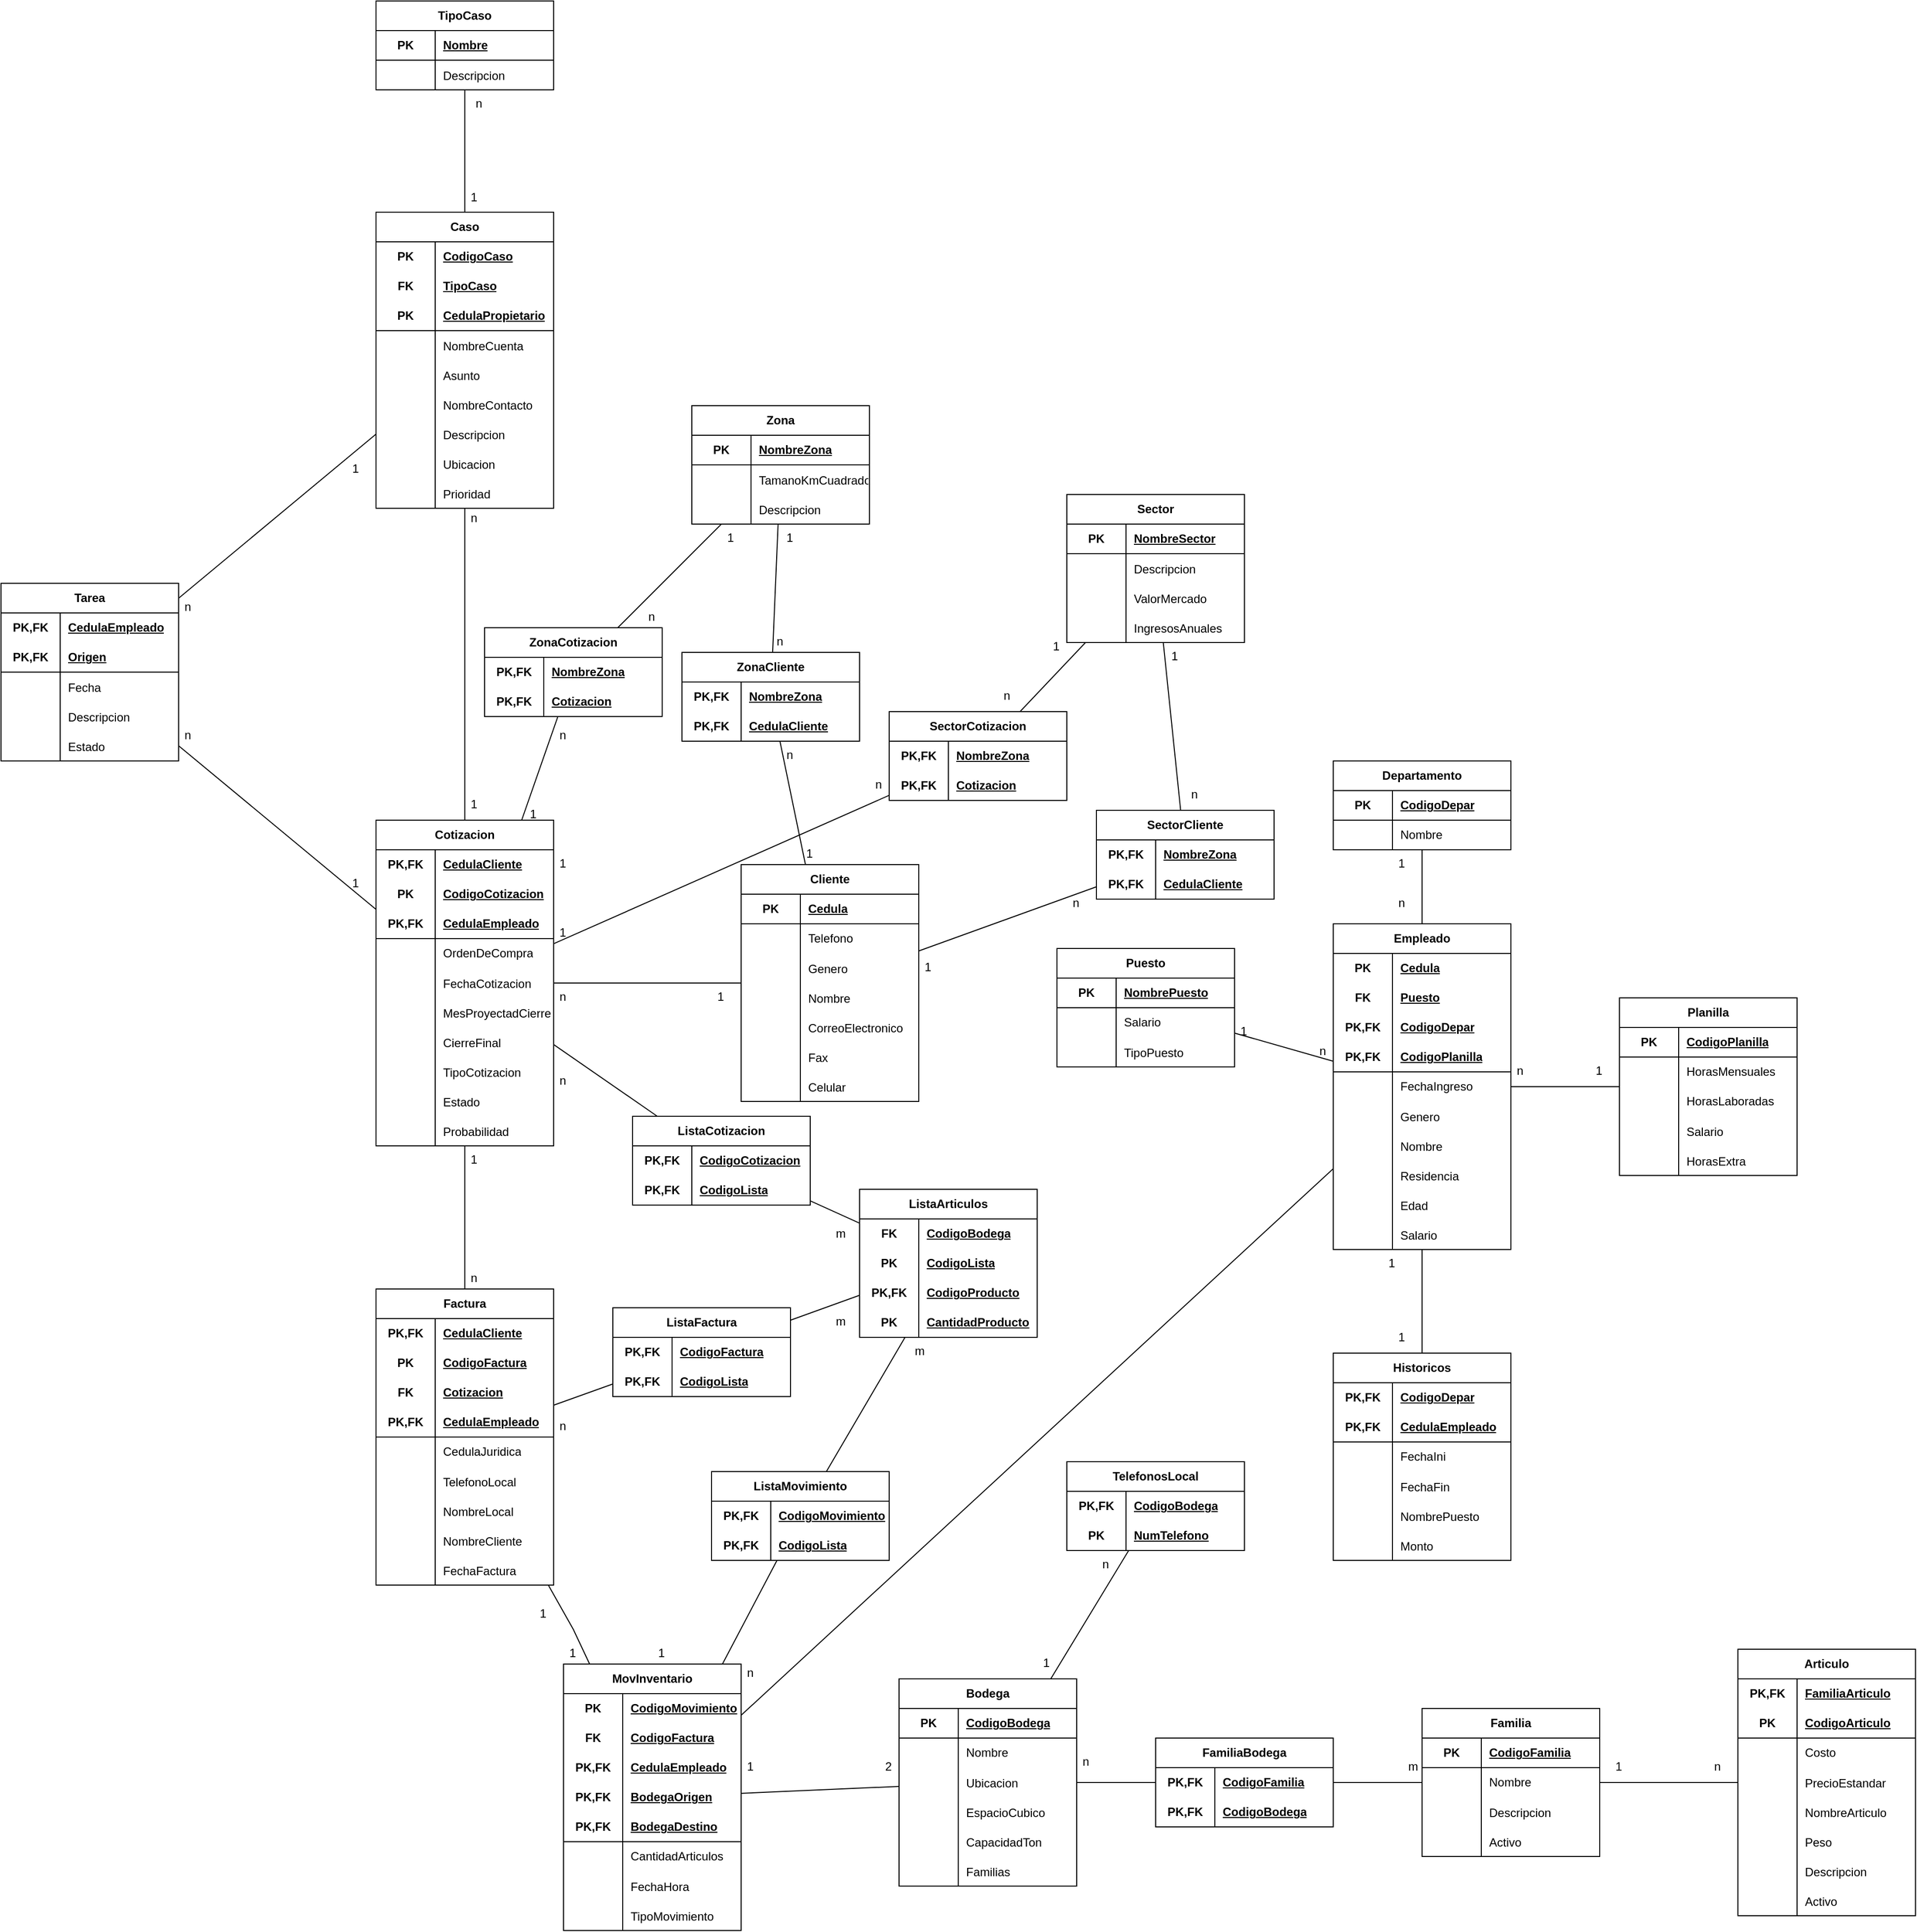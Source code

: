 <mxfile version="24.7.16">
  <diagram name="Página-1" id="XOLyhJNBpmlYoKebEo0X">
    <mxGraphModel dx="2501" dy="746" grid="1" gridSize="10" guides="1" tooltips="1" connect="1" arrows="1" fold="1" page="1" pageScale="1" pageWidth="827" pageHeight="1169" math="0" shadow="0">
      <root>
        <mxCell id="0" />
        <mxCell id="1" parent="0" />
        <mxCell id="6SKxedOSpJ0N4xCO5dDY-165" value="Cliente" style="shape=table;startSize=30;container=1;collapsible=1;childLayout=tableLayout;fixedRows=1;rowLines=0;fontStyle=1;align=center;resizeLast=1;html=1;whiteSpace=wrap;" parent="1" vertex="1">
          <mxGeometry x="190" y="1245" width="180" height="240" as="geometry" />
        </mxCell>
        <mxCell id="6SKxedOSpJ0N4xCO5dDY-172" value="" style="shape=tableRow;horizontal=0;startSize=0;swimlaneHead=0;swimlaneBody=0;fillColor=none;collapsible=0;dropTarget=0;points=[[0,0.5],[1,0.5]];portConstraint=eastwest;top=0;left=0;right=0;bottom=1;html=1;" parent="6SKxedOSpJ0N4xCO5dDY-165" vertex="1">
          <mxGeometry y="30" width="180" height="30" as="geometry" />
        </mxCell>
        <mxCell id="6SKxedOSpJ0N4xCO5dDY-173" value="PK" style="shape=partialRectangle;connectable=0;fillColor=none;top=0;left=0;bottom=0;right=0;fontStyle=1;overflow=hidden;html=1;whiteSpace=wrap;" parent="6SKxedOSpJ0N4xCO5dDY-172" vertex="1">
          <mxGeometry width="60" height="30" as="geometry">
            <mxRectangle width="60" height="30" as="alternateBounds" />
          </mxGeometry>
        </mxCell>
        <mxCell id="6SKxedOSpJ0N4xCO5dDY-174" value="Cedula" style="shape=partialRectangle;connectable=0;fillColor=none;top=0;left=0;bottom=0;right=0;align=left;spacingLeft=6;fontStyle=5;overflow=hidden;html=1;whiteSpace=wrap;" parent="6SKxedOSpJ0N4xCO5dDY-172" vertex="1">
          <mxGeometry x="60" width="120" height="30" as="geometry">
            <mxRectangle width="120" height="30" as="alternateBounds" />
          </mxGeometry>
        </mxCell>
        <mxCell id="6SKxedOSpJ0N4xCO5dDY-175" value="" style="shape=tableRow;horizontal=0;startSize=0;swimlaneHead=0;swimlaneBody=0;fillColor=none;collapsible=0;dropTarget=0;points=[[0,0.5],[1,0.5]];portConstraint=eastwest;top=0;left=0;right=0;bottom=0;html=1;" parent="6SKxedOSpJ0N4xCO5dDY-165" vertex="1">
          <mxGeometry y="60" width="180" height="30" as="geometry" />
        </mxCell>
        <mxCell id="6SKxedOSpJ0N4xCO5dDY-176" value="" style="shape=partialRectangle;connectable=0;fillColor=none;top=0;left=0;bottom=0;right=0;editable=1;overflow=hidden;html=1;whiteSpace=wrap;" parent="6SKxedOSpJ0N4xCO5dDY-175" vertex="1">
          <mxGeometry width="60" height="30" as="geometry">
            <mxRectangle width="60" height="30" as="alternateBounds" />
          </mxGeometry>
        </mxCell>
        <mxCell id="6SKxedOSpJ0N4xCO5dDY-177" value="Telefono" style="shape=partialRectangle;connectable=0;fillColor=none;top=0;left=0;bottom=0;right=0;align=left;spacingLeft=6;overflow=hidden;html=1;whiteSpace=wrap;" parent="6SKxedOSpJ0N4xCO5dDY-175" vertex="1">
          <mxGeometry x="60" width="120" height="30" as="geometry">
            <mxRectangle width="120" height="30" as="alternateBounds" />
          </mxGeometry>
        </mxCell>
        <mxCell id="6SKxedOSpJ0N4xCO5dDY-178" value="" style="shape=tableRow;horizontal=0;startSize=0;swimlaneHead=0;swimlaneBody=0;fillColor=none;collapsible=0;dropTarget=0;points=[[0,0.5],[1,0.5]];portConstraint=eastwest;top=0;left=0;right=0;bottom=0;" parent="6SKxedOSpJ0N4xCO5dDY-165" vertex="1">
          <mxGeometry y="90" width="180" height="30" as="geometry" />
        </mxCell>
        <mxCell id="6SKxedOSpJ0N4xCO5dDY-179" value="" style="shape=partialRectangle;connectable=0;fillColor=none;top=0;left=0;bottom=0;right=0;editable=1;overflow=hidden;" parent="6SKxedOSpJ0N4xCO5dDY-178" vertex="1">
          <mxGeometry width="60" height="30" as="geometry">
            <mxRectangle width="60" height="30" as="alternateBounds" />
          </mxGeometry>
        </mxCell>
        <mxCell id="6SKxedOSpJ0N4xCO5dDY-180" value="Genero" style="shape=partialRectangle;connectable=0;fillColor=none;top=0;left=0;bottom=0;right=0;align=left;spacingLeft=6;overflow=hidden;" parent="6SKxedOSpJ0N4xCO5dDY-178" vertex="1">
          <mxGeometry x="60" width="120" height="30" as="geometry">
            <mxRectangle width="120" height="30" as="alternateBounds" />
          </mxGeometry>
        </mxCell>
        <mxCell id="6SKxedOSpJ0N4xCO5dDY-181" value="" style="shape=tableRow;horizontal=0;startSize=0;swimlaneHead=0;swimlaneBody=0;fillColor=none;collapsible=0;dropTarget=0;points=[[0,0.5],[1,0.5]];portConstraint=eastwest;top=0;left=0;right=0;bottom=0;" parent="6SKxedOSpJ0N4xCO5dDY-165" vertex="1">
          <mxGeometry y="120" width="180" height="30" as="geometry" />
        </mxCell>
        <mxCell id="6SKxedOSpJ0N4xCO5dDY-182" value="" style="shape=partialRectangle;connectable=0;fillColor=none;top=0;left=0;bottom=0;right=0;editable=1;overflow=hidden;" parent="6SKxedOSpJ0N4xCO5dDY-181" vertex="1">
          <mxGeometry width="60" height="30" as="geometry">
            <mxRectangle width="60" height="30" as="alternateBounds" />
          </mxGeometry>
        </mxCell>
        <mxCell id="6SKxedOSpJ0N4xCO5dDY-183" value="Nombre" style="shape=partialRectangle;connectable=0;fillColor=none;top=0;left=0;bottom=0;right=0;align=left;spacingLeft=6;overflow=hidden;" parent="6SKxedOSpJ0N4xCO5dDY-181" vertex="1">
          <mxGeometry x="60" width="120" height="30" as="geometry">
            <mxRectangle width="120" height="30" as="alternateBounds" />
          </mxGeometry>
        </mxCell>
        <mxCell id="6SKxedOSpJ0N4xCO5dDY-184" value="" style="shape=tableRow;horizontal=0;startSize=0;swimlaneHead=0;swimlaneBody=0;fillColor=none;collapsible=0;dropTarget=0;points=[[0,0.5],[1,0.5]];portConstraint=eastwest;top=0;left=0;right=0;bottom=0;" parent="6SKxedOSpJ0N4xCO5dDY-165" vertex="1">
          <mxGeometry y="150" width="180" height="30" as="geometry" />
        </mxCell>
        <mxCell id="6SKxedOSpJ0N4xCO5dDY-185" value="" style="shape=partialRectangle;connectable=0;fillColor=none;top=0;left=0;bottom=0;right=0;editable=1;overflow=hidden;" parent="6SKxedOSpJ0N4xCO5dDY-184" vertex="1">
          <mxGeometry width="60" height="30" as="geometry">
            <mxRectangle width="60" height="30" as="alternateBounds" />
          </mxGeometry>
        </mxCell>
        <mxCell id="6SKxedOSpJ0N4xCO5dDY-186" value="CorreoElectronico" style="shape=partialRectangle;connectable=0;fillColor=none;top=0;left=0;bottom=0;right=0;align=left;spacingLeft=6;overflow=hidden;" parent="6SKxedOSpJ0N4xCO5dDY-184" vertex="1">
          <mxGeometry x="60" width="120" height="30" as="geometry">
            <mxRectangle width="120" height="30" as="alternateBounds" />
          </mxGeometry>
        </mxCell>
        <mxCell id="6SKxedOSpJ0N4xCO5dDY-187" value="" style="shape=tableRow;horizontal=0;startSize=0;swimlaneHead=0;swimlaneBody=0;fillColor=none;collapsible=0;dropTarget=0;points=[[0,0.5],[1,0.5]];portConstraint=eastwest;top=0;left=0;right=0;bottom=0;" parent="6SKxedOSpJ0N4xCO5dDY-165" vertex="1">
          <mxGeometry y="180" width="180" height="30" as="geometry" />
        </mxCell>
        <mxCell id="6SKxedOSpJ0N4xCO5dDY-188" value="" style="shape=partialRectangle;connectable=0;fillColor=none;top=0;left=0;bottom=0;right=0;editable=1;overflow=hidden;" parent="6SKxedOSpJ0N4xCO5dDY-187" vertex="1">
          <mxGeometry width="60" height="30" as="geometry">
            <mxRectangle width="60" height="30" as="alternateBounds" />
          </mxGeometry>
        </mxCell>
        <mxCell id="6SKxedOSpJ0N4xCO5dDY-189" value="Fax" style="shape=partialRectangle;connectable=0;fillColor=none;top=0;left=0;bottom=0;right=0;align=left;spacingLeft=6;overflow=hidden;" parent="6SKxedOSpJ0N4xCO5dDY-187" vertex="1">
          <mxGeometry x="60" width="120" height="30" as="geometry">
            <mxRectangle width="120" height="30" as="alternateBounds" />
          </mxGeometry>
        </mxCell>
        <mxCell id="6SKxedOSpJ0N4xCO5dDY-193" value="" style="shape=tableRow;horizontal=0;startSize=0;swimlaneHead=0;swimlaneBody=0;fillColor=none;collapsible=0;dropTarget=0;points=[[0,0.5],[1,0.5]];portConstraint=eastwest;top=0;left=0;right=0;bottom=0;" parent="6SKxedOSpJ0N4xCO5dDY-165" vertex="1">
          <mxGeometry y="210" width="180" height="30" as="geometry" />
        </mxCell>
        <mxCell id="6SKxedOSpJ0N4xCO5dDY-194" value="" style="shape=partialRectangle;connectable=0;fillColor=none;top=0;left=0;bottom=0;right=0;editable=1;overflow=hidden;" parent="6SKxedOSpJ0N4xCO5dDY-193" vertex="1">
          <mxGeometry width="60" height="30" as="geometry">
            <mxRectangle width="60" height="30" as="alternateBounds" />
          </mxGeometry>
        </mxCell>
        <mxCell id="6SKxedOSpJ0N4xCO5dDY-195" value="Celular" style="shape=partialRectangle;connectable=0;fillColor=none;top=0;left=0;bottom=0;right=0;align=left;spacingLeft=6;overflow=hidden;" parent="6SKxedOSpJ0N4xCO5dDY-193" vertex="1">
          <mxGeometry x="60" width="120" height="30" as="geometry">
            <mxRectangle width="120" height="30" as="alternateBounds" />
          </mxGeometry>
        </mxCell>
        <mxCell id="6SKxedOSpJ0N4xCO5dDY-199" value="Factura" style="shape=table;startSize=30;container=1;collapsible=1;childLayout=tableLayout;fixedRows=1;rowLines=0;fontStyle=1;align=center;resizeLast=1;html=1;whiteSpace=wrap;" parent="1" vertex="1">
          <mxGeometry x="-180" y="1675" width="180" height="300" as="geometry" />
        </mxCell>
        <mxCell id="6SKxedOSpJ0N4xCO5dDY-200" value="" style="shape=tableRow;horizontal=0;startSize=0;swimlaneHead=0;swimlaneBody=0;fillColor=none;collapsible=0;dropTarget=0;points=[[0,0.5],[1,0.5]];portConstraint=eastwest;top=0;left=0;right=0;bottom=0;html=1;" parent="6SKxedOSpJ0N4xCO5dDY-199" vertex="1">
          <mxGeometry y="30" width="180" height="30" as="geometry" />
        </mxCell>
        <mxCell id="6SKxedOSpJ0N4xCO5dDY-201" value="PK,FK" style="shape=partialRectangle;connectable=0;fillColor=none;top=0;left=0;bottom=0;right=0;fontStyle=1;overflow=hidden;html=1;whiteSpace=wrap;" parent="6SKxedOSpJ0N4xCO5dDY-200" vertex="1">
          <mxGeometry width="60" height="30" as="geometry">
            <mxRectangle width="60" height="30" as="alternateBounds" />
          </mxGeometry>
        </mxCell>
        <mxCell id="6SKxedOSpJ0N4xCO5dDY-202" value="CedulaCliente" style="shape=partialRectangle;connectable=0;fillColor=none;top=0;left=0;bottom=0;right=0;align=left;spacingLeft=6;fontStyle=5;overflow=hidden;html=1;whiteSpace=wrap;" parent="6SKxedOSpJ0N4xCO5dDY-200" vertex="1">
          <mxGeometry x="60" width="120" height="30" as="geometry">
            <mxRectangle width="120" height="30" as="alternateBounds" />
          </mxGeometry>
        </mxCell>
        <mxCell id="6SKxedOSpJ0N4xCO5dDY-203" value="" style="shape=tableRow;horizontal=0;startSize=0;swimlaneHead=0;swimlaneBody=0;fillColor=none;collapsible=0;dropTarget=0;points=[[0,0.5],[1,0.5]];portConstraint=eastwest;top=0;left=0;right=0;bottom=0;" parent="6SKxedOSpJ0N4xCO5dDY-199" vertex="1">
          <mxGeometry y="60" width="180" height="30" as="geometry" />
        </mxCell>
        <mxCell id="6SKxedOSpJ0N4xCO5dDY-204" value="&lt;b&gt;PK&lt;/b&gt;" style="shape=partialRectangle;connectable=0;fillColor=none;top=0;left=0;bottom=0;right=0;fontStyle=0;overflow=hidden;whiteSpace=wrap;html=1;" parent="6SKxedOSpJ0N4xCO5dDY-203" vertex="1">
          <mxGeometry width="60" height="30" as="geometry">
            <mxRectangle width="60" height="30" as="alternateBounds" />
          </mxGeometry>
        </mxCell>
        <mxCell id="6SKxedOSpJ0N4xCO5dDY-205" value="&lt;b&gt;&lt;u&gt;CodigoFactura&lt;/u&gt;&lt;/b&gt;" style="shape=partialRectangle;connectable=0;fillColor=none;top=0;left=0;bottom=0;right=0;align=left;spacingLeft=6;fontStyle=0;overflow=hidden;whiteSpace=wrap;html=1;" parent="6SKxedOSpJ0N4xCO5dDY-203" vertex="1">
          <mxGeometry x="60" width="120" height="30" as="geometry">
            <mxRectangle width="120" height="30" as="alternateBounds" />
          </mxGeometry>
        </mxCell>
        <mxCell id="XGYBnVXOnX9wDa8SHreR-9" value="" style="shape=tableRow;horizontal=0;startSize=0;swimlaneHead=0;swimlaneBody=0;fillColor=none;collapsible=0;dropTarget=0;points=[[0,0.5],[1,0.5]];portConstraint=eastwest;top=0;left=0;right=0;bottom=0;" parent="6SKxedOSpJ0N4xCO5dDY-199" vertex="1">
          <mxGeometry y="90" width="180" height="30" as="geometry" />
        </mxCell>
        <mxCell id="XGYBnVXOnX9wDa8SHreR-10" value="&lt;b&gt;FK&lt;/b&gt;" style="shape=partialRectangle;connectable=0;fillColor=none;top=0;left=0;bottom=0;right=0;fontStyle=0;overflow=hidden;whiteSpace=wrap;html=1;" parent="XGYBnVXOnX9wDa8SHreR-9" vertex="1">
          <mxGeometry width="60" height="30" as="geometry">
            <mxRectangle width="60" height="30" as="alternateBounds" />
          </mxGeometry>
        </mxCell>
        <mxCell id="XGYBnVXOnX9wDa8SHreR-11" value="&lt;u&gt;&lt;b&gt;Cotizacion&lt;/b&gt;&lt;/u&gt;" style="shape=partialRectangle;connectable=0;fillColor=none;top=0;left=0;bottom=0;right=0;align=left;spacingLeft=6;fontStyle=0;overflow=hidden;whiteSpace=wrap;html=1;" parent="XGYBnVXOnX9wDa8SHreR-9" vertex="1">
          <mxGeometry x="60" width="120" height="30" as="geometry">
            <mxRectangle width="120" height="30" as="alternateBounds" />
          </mxGeometry>
        </mxCell>
        <mxCell id="6SKxedOSpJ0N4xCO5dDY-206" value="" style="shape=tableRow;horizontal=0;startSize=0;swimlaneHead=0;swimlaneBody=0;fillColor=none;collapsible=0;dropTarget=0;points=[[0,0.5],[1,0.5]];portConstraint=eastwest;top=0;left=0;right=0;bottom=1;html=1;" parent="6SKxedOSpJ0N4xCO5dDY-199" vertex="1">
          <mxGeometry y="120" width="180" height="30" as="geometry" />
        </mxCell>
        <mxCell id="6SKxedOSpJ0N4xCO5dDY-207" value="PK,FK" style="shape=partialRectangle;connectable=0;fillColor=none;top=0;left=0;bottom=0;right=0;fontStyle=1;overflow=hidden;html=1;whiteSpace=wrap;" parent="6SKxedOSpJ0N4xCO5dDY-206" vertex="1">
          <mxGeometry width="60" height="30" as="geometry">
            <mxRectangle width="60" height="30" as="alternateBounds" />
          </mxGeometry>
        </mxCell>
        <mxCell id="6SKxedOSpJ0N4xCO5dDY-208" value="CedulaEmpleado" style="shape=partialRectangle;connectable=0;fillColor=none;top=0;left=0;bottom=0;right=0;align=left;spacingLeft=6;fontStyle=5;overflow=hidden;html=1;whiteSpace=wrap;" parent="6SKxedOSpJ0N4xCO5dDY-206" vertex="1">
          <mxGeometry x="60" width="120" height="30" as="geometry">
            <mxRectangle width="120" height="30" as="alternateBounds" />
          </mxGeometry>
        </mxCell>
        <mxCell id="6SKxedOSpJ0N4xCO5dDY-209" value="" style="shape=tableRow;horizontal=0;startSize=0;swimlaneHead=0;swimlaneBody=0;fillColor=none;collapsible=0;dropTarget=0;points=[[0,0.5],[1,0.5]];portConstraint=eastwest;top=0;left=0;right=0;bottom=0;html=1;" parent="6SKxedOSpJ0N4xCO5dDY-199" vertex="1">
          <mxGeometry y="150" width="180" height="30" as="geometry" />
        </mxCell>
        <mxCell id="6SKxedOSpJ0N4xCO5dDY-210" value="" style="shape=partialRectangle;connectable=0;fillColor=none;top=0;left=0;bottom=0;right=0;editable=1;overflow=hidden;html=1;whiteSpace=wrap;" parent="6SKxedOSpJ0N4xCO5dDY-209" vertex="1">
          <mxGeometry width="60" height="30" as="geometry">
            <mxRectangle width="60" height="30" as="alternateBounds" />
          </mxGeometry>
        </mxCell>
        <mxCell id="6SKxedOSpJ0N4xCO5dDY-211" value="CedulaJuridica" style="shape=partialRectangle;connectable=0;fillColor=none;top=0;left=0;bottom=0;right=0;align=left;spacingLeft=6;overflow=hidden;html=1;whiteSpace=wrap;" parent="6SKxedOSpJ0N4xCO5dDY-209" vertex="1">
          <mxGeometry x="60" width="120" height="30" as="geometry">
            <mxRectangle width="120" height="30" as="alternateBounds" />
          </mxGeometry>
        </mxCell>
        <mxCell id="6SKxedOSpJ0N4xCO5dDY-212" value="" style="shape=tableRow;horizontal=0;startSize=0;swimlaneHead=0;swimlaneBody=0;fillColor=none;collapsible=0;dropTarget=0;points=[[0,0.5],[1,0.5]];portConstraint=eastwest;top=0;left=0;right=0;bottom=0;" parent="6SKxedOSpJ0N4xCO5dDY-199" vertex="1">
          <mxGeometry y="180" width="180" height="30" as="geometry" />
        </mxCell>
        <mxCell id="6SKxedOSpJ0N4xCO5dDY-213" value="" style="shape=partialRectangle;connectable=0;fillColor=none;top=0;left=0;bottom=0;right=0;editable=1;overflow=hidden;" parent="6SKxedOSpJ0N4xCO5dDY-212" vertex="1">
          <mxGeometry width="60" height="30" as="geometry">
            <mxRectangle width="60" height="30" as="alternateBounds" />
          </mxGeometry>
        </mxCell>
        <mxCell id="6SKxedOSpJ0N4xCO5dDY-214" value="TelefonoLocal" style="shape=partialRectangle;connectable=0;fillColor=none;top=0;left=0;bottom=0;right=0;align=left;spacingLeft=6;overflow=hidden;" parent="6SKxedOSpJ0N4xCO5dDY-212" vertex="1">
          <mxGeometry x="60" width="120" height="30" as="geometry">
            <mxRectangle width="120" height="30" as="alternateBounds" />
          </mxGeometry>
        </mxCell>
        <mxCell id="6SKxedOSpJ0N4xCO5dDY-215" value="" style="shape=tableRow;horizontal=0;startSize=0;swimlaneHead=0;swimlaneBody=0;fillColor=none;collapsible=0;dropTarget=0;points=[[0,0.5],[1,0.5]];portConstraint=eastwest;top=0;left=0;right=0;bottom=0;" parent="6SKxedOSpJ0N4xCO5dDY-199" vertex="1">
          <mxGeometry y="210" width="180" height="30" as="geometry" />
        </mxCell>
        <mxCell id="6SKxedOSpJ0N4xCO5dDY-216" value="" style="shape=partialRectangle;connectable=0;fillColor=none;top=0;left=0;bottom=0;right=0;editable=1;overflow=hidden;" parent="6SKxedOSpJ0N4xCO5dDY-215" vertex="1">
          <mxGeometry width="60" height="30" as="geometry">
            <mxRectangle width="60" height="30" as="alternateBounds" />
          </mxGeometry>
        </mxCell>
        <mxCell id="6SKxedOSpJ0N4xCO5dDY-217" value="NombreLocal" style="shape=partialRectangle;connectable=0;fillColor=none;top=0;left=0;bottom=0;right=0;align=left;spacingLeft=6;overflow=hidden;" parent="6SKxedOSpJ0N4xCO5dDY-215" vertex="1">
          <mxGeometry x="60" width="120" height="30" as="geometry">
            <mxRectangle width="120" height="30" as="alternateBounds" />
          </mxGeometry>
        </mxCell>
        <mxCell id="6SKxedOSpJ0N4xCO5dDY-218" value="" style="shape=tableRow;horizontal=0;startSize=0;swimlaneHead=0;swimlaneBody=0;fillColor=none;collapsible=0;dropTarget=0;points=[[0,0.5],[1,0.5]];portConstraint=eastwest;top=0;left=0;right=0;bottom=0;" parent="6SKxedOSpJ0N4xCO5dDY-199" vertex="1">
          <mxGeometry y="240" width="180" height="30" as="geometry" />
        </mxCell>
        <mxCell id="6SKxedOSpJ0N4xCO5dDY-219" value="" style="shape=partialRectangle;connectable=0;fillColor=none;top=0;left=0;bottom=0;right=0;editable=1;overflow=hidden;" parent="6SKxedOSpJ0N4xCO5dDY-218" vertex="1">
          <mxGeometry width="60" height="30" as="geometry">
            <mxRectangle width="60" height="30" as="alternateBounds" />
          </mxGeometry>
        </mxCell>
        <mxCell id="6SKxedOSpJ0N4xCO5dDY-220" value="NombreCliente" style="shape=partialRectangle;connectable=0;fillColor=none;top=0;left=0;bottom=0;right=0;align=left;spacingLeft=6;overflow=hidden;" parent="6SKxedOSpJ0N4xCO5dDY-218" vertex="1">
          <mxGeometry x="60" width="120" height="30" as="geometry">
            <mxRectangle width="120" height="30" as="alternateBounds" />
          </mxGeometry>
        </mxCell>
        <mxCell id="6SKxedOSpJ0N4xCO5dDY-221" value="" style="shape=tableRow;horizontal=0;startSize=0;swimlaneHead=0;swimlaneBody=0;fillColor=none;collapsible=0;dropTarget=0;points=[[0,0.5],[1,0.5]];portConstraint=eastwest;top=0;left=0;right=0;bottom=0;" parent="6SKxedOSpJ0N4xCO5dDY-199" vertex="1">
          <mxGeometry y="270" width="180" height="30" as="geometry" />
        </mxCell>
        <mxCell id="6SKxedOSpJ0N4xCO5dDY-222" value="" style="shape=partialRectangle;connectable=0;fillColor=none;top=0;left=0;bottom=0;right=0;editable=1;overflow=hidden;" parent="6SKxedOSpJ0N4xCO5dDY-221" vertex="1">
          <mxGeometry width="60" height="30" as="geometry">
            <mxRectangle width="60" height="30" as="alternateBounds" />
          </mxGeometry>
        </mxCell>
        <mxCell id="6SKxedOSpJ0N4xCO5dDY-223" value="FechaFactura" style="shape=partialRectangle;connectable=0;fillColor=none;top=0;left=0;bottom=0;right=0;align=left;spacingLeft=6;overflow=hidden;" parent="6SKxedOSpJ0N4xCO5dDY-221" vertex="1">
          <mxGeometry x="60" width="120" height="30" as="geometry">
            <mxRectangle width="120" height="30" as="alternateBounds" />
          </mxGeometry>
        </mxCell>
        <mxCell id="6SKxedOSpJ0N4xCO5dDY-233" value="Articulo" style="shape=table;startSize=30;container=1;collapsible=1;childLayout=tableLayout;fixedRows=1;rowLines=0;fontStyle=1;align=center;resizeLast=1;html=1;whiteSpace=wrap;" parent="1" vertex="1">
          <mxGeometry x="1200" y="2040" width="180" height="270" as="geometry" />
        </mxCell>
        <mxCell id="6SKxedOSpJ0N4xCO5dDY-234" value="" style="shape=tableRow;horizontal=0;startSize=0;swimlaneHead=0;swimlaneBody=0;fillColor=none;collapsible=0;dropTarget=0;points=[[0,0.5],[1,0.5]];portConstraint=eastwest;top=0;left=0;right=0;bottom=0;html=1;" parent="6SKxedOSpJ0N4xCO5dDY-233" vertex="1">
          <mxGeometry y="30" width="180" height="30" as="geometry" />
        </mxCell>
        <mxCell id="6SKxedOSpJ0N4xCO5dDY-235" value="PK,FK" style="shape=partialRectangle;connectable=0;fillColor=none;top=0;left=0;bottom=0;right=0;fontStyle=1;overflow=hidden;html=1;whiteSpace=wrap;" parent="6SKxedOSpJ0N4xCO5dDY-234" vertex="1">
          <mxGeometry width="60" height="30" as="geometry">
            <mxRectangle width="60" height="30" as="alternateBounds" />
          </mxGeometry>
        </mxCell>
        <mxCell id="6SKxedOSpJ0N4xCO5dDY-236" value="FamiliaArticulo" style="shape=partialRectangle;connectable=0;fillColor=none;top=0;left=0;bottom=0;right=0;align=left;spacingLeft=6;fontStyle=5;overflow=hidden;html=1;whiteSpace=wrap;" parent="6SKxedOSpJ0N4xCO5dDY-234" vertex="1">
          <mxGeometry x="60" width="120" height="30" as="geometry">
            <mxRectangle width="120" height="30" as="alternateBounds" />
          </mxGeometry>
        </mxCell>
        <mxCell id="6SKxedOSpJ0N4xCO5dDY-240" value="" style="shape=tableRow;horizontal=0;startSize=0;swimlaneHead=0;swimlaneBody=0;fillColor=none;collapsible=0;dropTarget=0;points=[[0,0.5],[1,0.5]];portConstraint=eastwest;top=0;left=0;right=0;bottom=1;html=1;" parent="6SKxedOSpJ0N4xCO5dDY-233" vertex="1">
          <mxGeometry y="60" width="180" height="30" as="geometry" />
        </mxCell>
        <mxCell id="6SKxedOSpJ0N4xCO5dDY-241" value="PK" style="shape=partialRectangle;connectable=0;fillColor=none;top=0;left=0;bottom=0;right=0;fontStyle=1;overflow=hidden;html=1;whiteSpace=wrap;" parent="6SKxedOSpJ0N4xCO5dDY-240" vertex="1">
          <mxGeometry width="60" height="30" as="geometry">
            <mxRectangle width="60" height="30" as="alternateBounds" />
          </mxGeometry>
        </mxCell>
        <mxCell id="6SKxedOSpJ0N4xCO5dDY-242" value="&lt;b&gt;&lt;u&gt;CodigoArticulo&lt;/u&gt;&lt;/b&gt;" style="shape=partialRectangle;connectable=0;fillColor=none;top=0;left=0;bottom=0;right=0;align=left;spacingLeft=6;fontStyle=5;overflow=hidden;html=1;whiteSpace=wrap;" parent="6SKxedOSpJ0N4xCO5dDY-240" vertex="1">
          <mxGeometry x="60" width="120" height="30" as="geometry">
            <mxRectangle width="120" height="30" as="alternateBounds" />
          </mxGeometry>
        </mxCell>
        <mxCell id="6SKxedOSpJ0N4xCO5dDY-243" value="" style="shape=tableRow;horizontal=0;startSize=0;swimlaneHead=0;swimlaneBody=0;fillColor=none;collapsible=0;dropTarget=0;points=[[0,0.5],[1,0.5]];portConstraint=eastwest;top=0;left=0;right=0;bottom=0;html=1;" parent="6SKxedOSpJ0N4xCO5dDY-233" vertex="1">
          <mxGeometry y="90" width="180" height="30" as="geometry" />
        </mxCell>
        <mxCell id="6SKxedOSpJ0N4xCO5dDY-244" value="" style="shape=partialRectangle;connectable=0;fillColor=none;top=0;left=0;bottom=0;right=0;editable=1;overflow=hidden;html=1;whiteSpace=wrap;" parent="6SKxedOSpJ0N4xCO5dDY-243" vertex="1">
          <mxGeometry width="60" height="30" as="geometry">
            <mxRectangle width="60" height="30" as="alternateBounds" />
          </mxGeometry>
        </mxCell>
        <mxCell id="6SKxedOSpJ0N4xCO5dDY-245" value="Costo" style="shape=partialRectangle;connectable=0;fillColor=none;top=0;left=0;bottom=0;right=0;align=left;spacingLeft=6;overflow=hidden;html=1;whiteSpace=wrap;" parent="6SKxedOSpJ0N4xCO5dDY-243" vertex="1">
          <mxGeometry x="60" width="120" height="30" as="geometry">
            <mxRectangle width="120" height="30" as="alternateBounds" />
          </mxGeometry>
        </mxCell>
        <mxCell id="6SKxedOSpJ0N4xCO5dDY-246" value="" style="shape=tableRow;horizontal=0;startSize=0;swimlaneHead=0;swimlaneBody=0;fillColor=none;collapsible=0;dropTarget=0;points=[[0,0.5],[1,0.5]];portConstraint=eastwest;top=0;left=0;right=0;bottom=0;" parent="6SKxedOSpJ0N4xCO5dDY-233" vertex="1">
          <mxGeometry y="120" width="180" height="30" as="geometry" />
        </mxCell>
        <mxCell id="6SKxedOSpJ0N4xCO5dDY-247" value="" style="shape=partialRectangle;connectable=0;fillColor=none;top=0;left=0;bottom=0;right=0;editable=1;overflow=hidden;" parent="6SKxedOSpJ0N4xCO5dDY-246" vertex="1">
          <mxGeometry width="60" height="30" as="geometry">
            <mxRectangle width="60" height="30" as="alternateBounds" />
          </mxGeometry>
        </mxCell>
        <mxCell id="6SKxedOSpJ0N4xCO5dDY-248" value="PrecioEstandar" style="shape=partialRectangle;connectable=0;fillColor=none;top=0;left=0;bottom=0;right=0;align=left;spacingLeft=6;overflow=hidden;" parent="6SKxedOSpJ0N4xCO5dDY-246" vertex="1">
          <mxGeometry x="60" width="120" height="30" as="geometry">
            <mxRectangle width="120" height="30" as="alternateBounds" />
          </mxGeometry>
        </mxCell>
        <mxCell id="6SKxedOSpJ0N4xCO5dDY-249" value="" style="shape=tableRow;horizontal=0;startSize=0;swimlaneHead=0;swimlaneBody=0;fillColor=none;collapsible=0;dropTarget=0;points=[[0,0.5],[1,0.5]];portConstraint=eastwest;top=0;left=0;right=0;bottom=0;" parent="6SKxedOSpJ0N4xCO5dDY-233" vertex="1">
          <mxGeometry y="150" width="180" height="30" as="geometry" />
        </mxCell>
        <mxCell id="6SKxedOSpJ0N4xCO5dDY-250" value="" style="shape=partialRectangle;connectable=0;fillColor=none;top=0;left=0;bottom=0;right=0;editable=1;overflow=hidden;" parent="6SKxedOSpJ0N4xCO5dDY-249" vertex="1">
          <mxGeometry width="60" height="30" as="geometry">
            <mxRectangle width="60" height="30" as="alternateBounds" />
          </mxGeometry>
        </mxCell>
        <mxCell id="6SKxedOSpJ0N4xCO5dDY-251" value="NombreArticulo" style="shape=partialRectangle;connectable=0;fillColor=none;top=0;left=0;bottom=0;right=0;align=left;spacingLeft=6;overflow=hidden;" parent="6SKxedOSpJ0N4xCO5dDY-249" vertex="1">
          <mxGeometry x="60" width="120" height="30" as="geometry">
            <mxRectangle width="120" height="30" as="alternateBounds" />
          </mxGeometry>
        </mxCell>
        <mxCell id="6SKxedOSpJ0N4xCO5dDY-252" value="" style="shape=tableRow;horizontal=0;startSize=0;swimlaneHead=0;swimlaneBody=0;fillColor=none;collapsible=0;dropTarget=0;points=[[0,0.5],[1,0.5]];portConstraint=eastwest;top=0;left=0;right=0;bottom=0;" parent="6SKxedOSpJ0N4xCO5dDY-233" vertex="1">
          <mxGeometry y="180" width="180" height="30" as="geometry" />
        </mxCell>
        <mxCell id="6SKxedOSpJ0N4xCO5dDY-253" value="" style="shape=partialRectangle;connectable=0;fillColor=none;top=0;left=0;bottom=0;right=0;editable=1;overflow=hidden;" parent="6SKxedOSpJ0N4xCO5dDY-252" vertex="1">
          <mxGeometry width="60" height="30" as="geometry">
            <mxRectangle width="60" height="30" as="alternateBounds" />
          </mxGeometry>
        </mxCell>
        <mxCell id="6SKxedOSpJ0N4xCO5dDY-254" value="Peso" style="shape=partialRectangle;connectable=0;fillColor=none;top=0;left=0;bottom=0;right=0;align=left;spacingLeft=6;overflow=hidden;" parent="6SKxedOSpJ0N4xCO5dDY-252" vertex="1">
          <mxGeometry x="60" width="120" height="30" as="geometry">
            <mxRectangle width="120" height="30" as="alternateBounds" />
          </mxGeometry>
        </mxCell>
        <mxCell id="6SKxedOSpJ0N4xCO5dDY-255" value="" style="shape=tableRow;horizontal=0;startSize=0;swimlaneHead=0;swimlaneBody=0;fillColor=none;collapsible=0;dropTarget=0;points=[[0,0.5],[1,0.5]];portConstraint=eastwest;top=0;left=0;right=0;bottom=0;" parent="6SKxedOSpJ0N4xCO5dDY-233" vertex="1">
          <mxGeometry y="210" width="180" height="30" as="geometry" />
        </mxCell>
        <mxCell id="6SKxedOSpJ0N4xCO5dDY-256" value="" style="shape=partialRectangle;connectable=0;fillColor=none;top=0;left=0;bottom=0;right=0;editable=1;overflow=hidden;" parent="6SKxedOSpJ0N4xCO5dDY-255" vertex="1">
          <mxGeometry width="60" height="30" as="geometry">
            <mxRectangle width="60" height="30" as="alternateBounds" />
          </mxGeometry>
        </mxCell>
        <mxCell id="6SKxedOSpJ0N4xCO5dDY-257" value="Descripcion" style="shape=partialRectangle;connectable=0;fillColor=none;top=0;left=0;bottom=0;right=0;align=left;spacingLeft=6;overflow=hidden;" parent="6SKxedOSpJ0N4xCO5dDY-255" vertex="1">
          <mxGeometry x="60" width="120" height="30" as="geometry">
            <mxRectangle width="120" height="30" as="alternateBounds" />
          </mxGeometry>
        </mxCell>
        <mxCell id="6SKxedOSpJ0N4xCO5dDY-258" value="" style="shape=tableRow;horizontal=0;startSize=0;swimlaneHead=0;swimlaneBody=0;fillColor=none;collapsible=0;dropTarget=0;points=[[0,0.5],[1,0.5]];portConstraint=eastwest;top=0;left=0;right=0;bottom=0;" parent="6SKxedOSpJ0N4xCO5dDY-233" vertex="1">
          <mxGeometry y="240" width="180" height="30" as="geometry" />
        </mxCell>
        <mxCell id="6SKxedOSpJ0N4xCO5dDY-259" value="" style="shape=partialRectangle;connectable=0;fillColor=none;top=0;left=0;bottom=0;right=0;editable=1;overflow=hidden;" parent="6SKxedOSpJ0N4xCO5dDY-258" vertex="1">
          <mxGeometry width="60" height="30" as="geometry">
            <mxRectangle width="60" height="30" as="alternateBounds" />
          </mxGeometry>
        </mxCell>
        <mxCell id="6SKxedOSpJ0N4xCO5dDY-260" value="Activo" style="shape=partialRectangle;connectable=0;fillColor=none;top=0;left=0;bottom=0;right=0;align=left;spacingLeft=6;overflow=hidden;" parent="6SKxedOSpJ0N4xCO5dDY-258" vertex="1">
          <mxGeometry x="60" width="120" height="30" as="geometry">
            <mxRectangle width="120" height="30" as="alternateBounds" />
          </mxGeometry>
        </mxCell>
        <mxCell id="6SKxedOSpJ0N4xCO5dDY-261" value="MovInventario" style="shape=table;startSize=30;container=1;collapsible=1;childLayout=tableLayout;fixedRows=1;rowLines=0;fontStyle=1;align=center;resizeLast=1;html=1;whiteSpace=wrap;" parent="1" vertex="1">
          <mxGeometry x="10" y="2055" width="180" height="270" as="geometry" />
        </mxCell>
        <mxCell id="6OUvhaXAN_0pL5dGUzpP-9" value="" style="shape=tableRow;horizontal=0;startSize=0;swimlaneHead=0;swimlaneBody=0;fillColor=none;collapsible=0;dropTarget=0;points=[[0,0.5],[1,0.5]];portConstraint=eastwest;top=0;left=0;right=0;bottom=0;" parent="6SKxedOSpJ0N4xCO5dDY-261" vertex="1">
          <mxGeometry y="30" width="180" height="30" as="geometry" />
        </mxCell>
        <mxCell id="6OUvhaXAN_0pL5dGUzpP-10" value="&lt;b&gt;PK&lt;/b&gt;" style="shape=partialRectangle;connectable=0;fillColor=none;top=0;left=0;bottom=0;right=0;fontStyle=0;overflow=hidden;whiteSpace=wrap;html=1;" parent="6OUvhaXAN_0pL5dGUzpP-9" vertex="1">
          <mxGeometry width="60" height="30" as="geometry">
            <mxRectangle width="60" height="30" as="alternateBounds" />
          </mxGeometry>
        </mxCell>
        <mxCell id="6OUvhaXAN_0pL5dGUzpP-11" value="&lt;b&gt;&lt;u&gt;CodigoMovimiento&lt;/u&gt;&lt;/b&gt;" style="shape=partialRectangle;connectable=0;fillColor=none;top=0;left=0;bottom=0;right=0;align=left;spacingLeft=6;fontStyle=0;overflow=hidden;whiteSpace=wrap;html=1;" parent="6OUvhaXAN_0pL5dGUzpP-9" vertex="1">
          <mxGeometry x="60" width="120" height="30" as="geometry">
            <mxRectangle width="120" height="30" as="alternateBounds" />
          </mxGeometry>
        </mxCell>
        <mxCell id="XGYBnVXOnX9wDa8SHreR-21" value="" style="shape=tableRow;horizontal=0;startSize=0;swimlaneHead=0;swimlaneBody=0;fillColor=none;collapsible=0;dropTarget=0;points=[[0,0.5],[1,0.5]];portConstraint=eastwest;top=0;left=0;right=0;bottom=0;" parent="6SKxedOSpJ0N4xCO5dDY-261" vertex="1">
          <mxGeometry y="60" width="180" height="30" as="geometry" />
        </mxCell>
        <mxCell id="XGYBnVXOnX9wDa8SHreR-22" value="&lt;b&gt;FK&lt;/b&gt;" style="shape=partialRectangle;connectable=0;fillColor=none;top=0;left=0;bottom=0;right=0;fontStyle=0;overflow=hidden;whiteSpace=wrap;html=1;" parent="XGYBnVXOnX9wDa8SHreR-21" vertex="1">
          <mxGeometry width="60" height="30" as="geometry">
            <mxRectangle width="60" height="30" as="alternateBounds" />
          </mxGeometry>
        </mxCell>
        <mxCell id="XGYBnVXOnX9wDa8SHreR-23" value="&lt;b&gt;&lt;u&gt;CodigoFactura&lt;/u&gt;&lt;/b&gt;" style="shape=partialRectangle;connectable=0;fillColor=none;top=0;left=0;bottom=0;right=0;align=left;spacingLeft=6;fontStyle=0;overflow=hidden;whiteSpace=wrap;html=1;" parent="XGYBnVXOnX9wDa8SHreR-21" vertex="1">
          <mxGeometry x="60" width="120" height="30" as="geometry">
            <mxRectangle width="120" height="30" as="alternateBounds" />
          </mxGeometry>
        </mxCell>
        <mxCell id="6SKxedOSpJ0N4xCO5dDY-262" value="" style="shape=tableRow;horizontal=0;startSize=0;swimlaneHead=0;swimlaneBody=0;fillColor=none;collapsible=0;dropTarget=0;points=[[0,0.5],[1,0.5]];portConstraint=eastwest;top=0;left=0;right=0;bottom=0;html=1;" parent="6SKxedOSpJ0N4xCO5dDY-261" vertex="1">
          <mxGeometry y="90" width="180" height="30" as="geometry" />
        </mxCell>
        <mxCell id="6SKxedOSpJ0N4xCO5dDY-263" value="PK,FK" style="shape=partialRectangle;connectable=0;fillColor=none;top=0;left=0;bottom=0;right=0;fontStyle=1;overflow=hidden;html=1;whiteSpace=wrap;" parent="6SKxedOSpJ0N4xCO5dDY-262" vertex="1">
          <mxGeometry width="60" height="30" as="geometry">
            <mxRectangle width="60" height="30" as="alternateBounds" />
          </mxGeometry>
        </mxCell>
        <mxCell id="6SKxedOSpJ0N4xCO5dDY-264" value="CedulaEmpleado" style="shape=partialRectangle;connectable=0;fillColor=none;top=0;left=0;bottom=0;right=0;align=left;spacingLeft=6;fontStyle=5;overflow=hidden;html=1;whiteSpace=wrap;" parent="6SKxedOSpJ0N4xCO5dDY-262" vertex="1">
          <mxGeometry x="60" width="120" height="30" as="geometry">
            <mxRectangle width="120" height="30" as="alternateBounds" />
          </mxGeometry>
        </mxCell>
        <mxCell id="6SKxedOSpJ0N4xCO5dDY-265" value="" style="shape=tableRow;horizontal=0;startSize=0;swimlaneHead=0;swimlaneBody=0;fillColor=none;collapsible=0;dropTarget=0;points=[[0,0.5],[1,0.5]];portConstraint=eastwest;top=0;left=0;right=0;bottom=0;" parent="6SKxedOSpJ0N4xCO5dDY-261" vertex="1">
          <mxGeometry y="120" width="180" height="30" as="geometry" />
        </mxCell>
        <mxCell id="6SKxedOSpJ0N4xCO5dDY-266" value="&lt;b&gt;PK,FK&lt;/b&gt;" style="shape=partialRectangle;connectable=0;fillColor=none;top=0;left=0;bottom=0;right=0;fontStyle=0;overflow=hidden;whiteSpace=wrap;html=1;" parent="6SKxedOSpJ0N4xCO5dDY-265" vertex="1">
          <mxGeometry width="60" height="30" as="geometry">
            <mxRectangle width="60" height="30" as="alternateBounds" />
          </mxGeometry>
        </mxCell>
        <mxCell id="6SKxedOSpJ0N4xCO5dDY-267" value="&lt;b&gt;&lt;u&gt;BodegaOrigen&lt;/u&gt;&lt;/b&gt;" style="shape=partialRectangle;connectable=0;fillColor=none;top=0;left=0;bottom=0;right=0;align=left;spacingLeft=6;fontStyle=0;overflow=hidden;whiteSpace=wrap;html=1;" parent="6SKxedOSpJ0N4xCO5dDY-265" vertex="1">
          <mxGeometry x="60" width="120" height="30" as="geometry">
            <mxRectangle width="120" height="30" as="alternateBounds" />
          </mxGeometry>
        </mxCell>
        <mxCell id="6SKxedOSpJ0N4xCO5dDY-268" value="" style="shape=tableRow;horizontal=0;startSize=0;swimlaneHead=0;swimlaneBody=0;fillColor=none;collapsible=0;dropTarget=0;points=[[0,0.5],[1,0.5]];portConstraint=eastwest;top=0;left=0;right=0;bottom=1;html=1;" parent="6SKxedOSpJ0N4xCO5dDY-261" vertex="1">
          <mxGeometry y="150" width="180" height="30" as="geometry" />
        </mxCell>
        <mxCell id="6SKxedOSpJ0N4xCO5dDY-269" value="PK,FK" style="shape=partialRectangle;connectable=0;fillColor=none;top=0;left=0;bottom=0;right=0;fontStyle=1;overflow=hidden;html=1;whiteSpace=wrap;" parent="6SKxedOSpJ0N4xCO5dDY-268" vertex="1">
          <mxGeometry width="60" height="30" as="geometry">
            <mxRectangle width="60" height="30" as="alternateBounds" />
          </mxGeometry>
        </mxCell>
        <mxCell id="6SKxedOSpJ0N4xCO5dDY-270" value="BodegaDestino" style="shape=partialRectangle;connectable=0;fillColor=none;top=0;left=0;bottom=0;right=0;align=left;spacingLeft=6;fontStyle=5;overflow=hidden;html=1;whiteSpace=wrap;" parent="6SKxedOSpJ0N4xCO5dDY-268" vertex="1">
          <mxGeometry x="60" width="120" height="30" as="geometry">
            <mxRectangle width="120" height="30" as="alternateBounds" />
          </mxGeometry>
        </mxCell>
        <mxCell id="6SKxedOSpJ0N4xCO5dDY-271" value="" style="shape=tableRow;horizontal=0;startSize=0;swimlaneHead=0;swimlaneBody=0;fillColor=none;collapsible=0;dropTarget=0;points=[[0,0.5],[1,0.5]];portConstraint=eastwest;top=0;left=0;right=0;bottom=0;html=1;" parent="6SKxedOSpJ0N4xCO5dDY-261" vertex="1">
          <mxGeometry y="180" width="180" height="30" as="geometry" />
        </mxCell>
        <mxCell id="6SKxedOSpJ0N4xCO5dDY-272" value="" style="shape=partialRectangle;connectable=0;fillColor=none;top=0;left=0;bottom=0;right=0;editable=1;overflow=hidden;html=1;whiteSpace=wrap;" parent="6SKxedOSpJ0N4xCO5dDY-271" vertex="1">
          <mxGeometry width="60" height="30" as="geometry">
            <mxRectangle width="60" height="30" as="alternateBounds" />
          </mxGeometry>
        </mxCell>
        <mxCell id="6SKxedOSpJ0N4xCO5dDY-273" value="CantidadArticulos" style="shape=partialRectangle;connectable=0;fillColor=none;top=0;left=0;bottom=0;right=0;align=left;spacingLeft=6;overflow=hidden;html=1;whiteSpace=wrap;" parent="6SKxedOSpJ0N4xCO5dDY-271" vertex="1">
          <mxGeometry x="60" width="120" height="30" as="geometry">
            <mxRectangle width="120" height="30" as="alternateBounds" />
          </mxGeometry>
        </mxCell>
        <mxCell id="6SKxedOSpJ0N4xCO5dDY-277" value="" style="shape=tableRow;horizontal=0;startSize=0;swimlaneHead=0;swimlaneBody=0;fillColor=none;collapsible=0;dropTarget=0;points=[[0,0.5],[1,0.5]];portConstraint=eastwest;top=0;left=0;right=0;bottom=0;" parent="6SKxedOSpJ0N4xCO5dDY-261" vertex="1">
          <mxGeometry y="210" width="180" height="30" as="geometry" />
        </mxCell>
        <mxCell id="6SKxedOSpJ0N4xCO5dDY-278" value="" style="shape=partialRectangle;connectable=0;fillColor=none;top=0;left=0;bottom=0;right=0;editable=1;overflow=hidden;" parent="6SKxedOSpJ0N4xCO5dDY-277" vertex="1">
          <mxGeometry width="60" height="30" as="geometry">
            <mxRectangle width="60" height="30" as="alternateBounds" />
          </mxGeometry>
        </mxCell>
        <mxCell id="6SKxedOSpJ0N4xCO5dDY-279" value="FechaHora" style="shape=partialRectangle;connectable=0;fillColor=none;top=0;left=0;bottom=0;right=0;align=left;spacingLeft=6;overflow=hidden;" parent="6SKxedOSpJ0N4xCO5dDY-277" vertex="1">
          <mxGeometry x="60" width="120" height="30" as="geometry">
            <mxRectangle width="120" height="30" as="alternateBounds" />
          </mxGeometry>
        </mxCell>
        <mxCell id="6SKxedOSpJ0N4xCO5dDY-280" value="" style="shape=tableRow;horizontal=0;startSize=0;swimlaneHead=0;swimlaneBody=0;fillColor=none;collapsible=0;dropTarget=0;points=[[0,0.5],[1,0.5]];portConstraint=eastwest;top=0;left=0;right=0;bottom=0;" parent="6SKxedOSpJ0N4xCO5dDY-261" vertex="1">
          <mxGeometry y="240" width="180" height="30" as="geometry" />
        </mxCell>
        <mxCell id="6SKxedOSpJ0N4xCO5dDY-281" value="" style="shape=partialRectangle;connectable=0;fillColor=none;top=0;left=0;bottom=0;right=0;editable=1;overflow=hidden;" parent="6SKxedOSpJ0N4xCO5dDY-280" vertex="1">
          <mxGeometry width="60" height="30" as="geometry">
            <mxRectangle width="60" height="30" as="alternateBounds" />
          </mxGeometry>
        </mxCell>
        <mxCell id="6SKxedOSpJ0N4xCO5dDY-282" value="TipoMovimiento" style="shape=partialRectangle;connectable=0;fillColor=none;top=0;left=0;bottom=0;right=0;align=left;spacingLeft=6;overflow=hidden;" parent="6SKxedOSpJ0N4xCO5dDY-280" vertex="1">
          <mxGeometry x="60" width="120" height="30" as="geometry">
            <mxRectangle width="120" height="30" as="alternateBounds" />
          </mxGeometry>
        </mxCell>
        <mxCell id="6SKxedOSpJ0N4xCO5dDY-311" value="Bodega" style="shape=table;startSize=30;container=1;collapsible=1;childLayout=tableLayout;fixedRows=1;rowLines=0;fontStyle=1;align=center;resizeLast=1;html=1;whiteSpace=wrap;" parent="1" vertex="1">
          <mxGeometry x="350" y="2070" width="180" height="210" as="geometry" />
        </mxCell>
        <mxCell id="6SKxedOSpJ0N4xCO5dDY-318" value="" style="shape=tableRow;horizontal=0;startSize=0;swimlaneHead=0;swimlaneBody=0;fillColor=none;collapsible=0;dropTarget=0;points=[[0,0.5],[1,0.5]];portConstraint=eastwest;top=0;left=0;right=0;bottom=1;html=1;" parent="6SKxedOSpJ0N4xCO5dDY-311" vertex="1">
          <mxGeometry y="30" width="180" height="30" as="geometry" />
        </mxCell>
        <mxCell id="6SKxedOSpJ0N4xCO5dDY-319" value="PK" style="shape=partialRectangle;connectable=0;fillColor=none;top=0;left=0;bottom=0;right=0;fontStyle=1;overflow=hidden;html=1;whiteSpace=wrap;" parent="6SKxedOSpJ0N4xCO5dDY-318" vertex="1">
          <mxGeometry width="60" height="30" as="geometry">
            <mxRectangle width="60" height="30" as="alternateBounds" />
          </mxGeometry>
        </mxCell>
        <mxCell id="6SKxedOSpJ0N4xCO5dDY-320" value="CodigoBodega" style="shape=partialRectangle;connectable=0;fillColor=none;top=0;left=0;bottom=0;right=0;align=left;spacingLeft=6;fontStyle=5;overflow=hidden;html=1;whiteSpace=wrap;" parent="6SKxedOSpJ0N4xCO5dDY-318" vertex="1">
          <mxGeometry x="60" width="120" height="30" as="geometry">
            <mxRectangle width="120" height="30" as="alternateBounds" />
          </mxGeometry>
        </mxCell>
        <mxCell id="6SKxedOSpJ0N4xCO5dDY-321" value="" style="shape=tableRow;horizontal=0;startSize=0;swimlaneHead=0;swimlaneBody=0;fillColor=none;collapsible=0;dropTarget=0;points=[[0,0.5],[1,0.5]];portConstraint=eastwest;top=0;left=0;right=0;bottom=0;html=1;" parent="6SKxedOSpJ0N4xCO5dDY-311" vertex="1">
          <mxGeometry y="60" width="180" height="30" as="geometry" />
        </mxCell>
        <mxCell id="6SKxedOSpJ0N4xCO5dDY-322" value="" style="shape=partialRectangle;connectable=0;fillColor=none;top=0;left=0;bottom=0;right=0;editable=1;overflow=hidden;html=1;whiteSpace=wrap;" parent="6SKxedOSpJ0N4xCO5dDY-321" vertex="1">
          <mxGeometry width="60" height="30" as="geometry">
            <mxRectangle width="60" height="30" as="alternateBounds" />
          </mxGeometry>
        </mxCell>
        <mxCell id="6SKxedOSpJ0N4xCO5dDY-323" value="Nombre" style="shape=partialRectangle;connectable=0;fillColor=none;top=0;left=0;bottom=0;right=0;align=left;spacingLeft=6;overflow=hidden;html=1;whiteSpace=wrap;" parent="6SKxedOSpJ0N4xCO5dDY-321" vertex="1">
          <mxGeometry x="60" width="120" height="30" as="geometry">
            <mxRectangle width="120" height="30" as="alternateBounds" />
          </mxGeometry>
        </mxCell>
        <mxCell id="6SKxedOSpJ0N4xCO5dDY-324" value="" style="shape=tableRow;horizontal=0;startSize=0;swimlaneHead=0;swimlaneBody=0;fillColor=none;collapsible=0;dropTarget=0;points=[[0,0.5],[1,0.5]];portConstraint=eastwest;top=0;left=0;right=0;bottom=0;" parent="6SKxedOSpJ0N4xCO5dDY-311" vertex="1">
          <mxGeometry y="90" width="180" height="30" as="geometry" />
        </mxCell>
        <mxCell id="6SKxedOSpJ0N4xCO5dDY-325" value="" style="shape=partialRectangle;connectable=0;fillColor=none;top=0;left=0;bottom=0;right=0;editable=1;overflow=hidden;" parent="6SKxedOSpJ0N4xCO5dDY-324" vertex="1">
          <mxGeometry width="60" height="30" as="geometry">
            <mxRectangle width="60" height="30" as="alternateBounds" />
          </mxGeometry>
        </mxCell>
        <mxCell id="6SKxedOSpJ0N4xCO5dDY-326" value="Ubicacion" style="shape=partialRectangle;connectable=0;fillColor=none;top=0;left=0;bottom=0;right=0;align=left;spacingLeft=6;overflow=hidden;" parent="6SKxedOSpJ0N4xCO5dDY-324" vertex="1">
          <mxGeometry x="60" width="120" height="30" as="geometry">
            <mxRectangle width="120" height="30" as="alternateBounds" />
          </mxGeometry>
        </mxCell>
        <mxCell id="6SKxedOSpJ0N4xCO5dDY-327" value="" style="shape=tableRow;horizontal=0;startSize=0;swimlaneHead=0;swimlaneBody=0;fillColor=none;collapsible=0;dropTarget=0;points=[[0,0.5],[1,0.5]];portConstraint=eastwest;top=0;left=0;right=0;bottom=0;" parent="6SKxedOSpJ0N4xCO5dDY-311" vertex="1">
          <mxGeometry y="120" width="180" height="30" as="geometry" />
        </mxCell>
        <mxCell id="6SKxedOSpJ0N4xCO5dDY-328" value="" style="shape=partialRectangle;connectable=0;fillColor=none;top=0;left=0;bottom=0;right=0;editable=1;overflow=hidden;" parent="6SKxedOSpJ0N4xCO5dDY-327" vertex="1">
          <mxGeometry width="60" height="30" as="geometry">
            <mxRectangle width="60" height="30" as="alternateBounds" />
          </mxGeometry>
        </mxCell>
        <mxCell id="6SKxedOSpJ0N4xCO5dDY-329" value="EspacioCubico" style="shape=partialRectangle;connectable=0;fillColor=none;top=0;left=0;bottom=0;right=0;align=left;spacingLeft=6;overflow=hidden;" parent="6SKxedOSpJ0N4xCO5dDY-327" vertex="1">
          <mxGeometry x="60" width="120" height="30" as="geometry">
            <mxRectangle width="120" height="30" as="alternateBounds" />
          </mxGeometry>
        </mxCell>
        <mxCell id="6SKxedOSpJ0N4xCO5dDY-330" value="" style="shape=tableRow;horizontal=0;startSize=0;swimlaneHead=0;swimlaneBody=0;fillColor=none;collapsible=0;dropTarget=0;points=[[0,0.5],[1,0.5]];portConstraint=eastwest;top=0;left=0;right=0;bottom=0;" parent="6SKxedOSpJ0N4xCO5dDY-311" vertex="1">
          <mxGeometry y="150" width="180" height="30" as="geometry" />
        </mxCell>
        <mxCell id="6SKxedOSpJ0N4xCO5dDY-331" value="" style="shape=partialRectangle;connectable=0;fillColor=none;top=0;left=0;bottom=0;right=0;editable=1;overflow=hidden;" parent="6SKxedOSpJ0N4xCO5dDY-330" vertex="1">
          <mxGeometry width="60" height="30" as="geometry">
            <mxRectangle width="60" height="30" as="alternateBounds" />
          </mxGeometry>
        </mxCell>
        <mxCell id="6SKxedOSpJ0N4xCO5dDY-332" value="CapacidadTon" style="shape=partialRectangle;connectable=0;fillColor=none;top=0;left=0;bottom=0;right=0;align=left;spacingLeft=6;overflow=hidden;" parent="6SKxedOSpJ0N4xCO5dDY-330" vertex="1">
          <mxGeometry x="60" width="120" height="30" as="geometry">
            <mxRectangle width="120" height="30" as="alternateBounds" />
          </mxGeometry>
        </mxCell>
        <mxCell id="6SKxedOSpJ0N4xCO5dDY-333" value="" style="shape=tableRow;horizontal=0;startSize=0;swimlaneHead=0;swimlaneBody=0;fillColor=none;collapsible=0;dropTarget=0;points=[[0,0.5],[1,0.5]];portConstraint=eastwest;top=0;left=0;right=0;bottom=0;" parent="6SKxedOSpJ0N4xCO5dDY-311" vertex="1">
          <mxGeometry y="180" width="180" height="30" as="geometry" />
        </mxCell>
        <mxCell id="6SKxedOSpJ0N4xCO5dDY-334" value="" style="shape=partialRectangle;connectable=0;fillColor=none;top=0;left=0;bottom=0;right=0;editable=1;overflow=hidden;" parent="6SKxedOSpJ0N4xCO5dDY-333" vertex="1">
          <mxGeometry width="60" height="30" as="geometry">
            <mxRectangle width="60" height="30" as="alternateBounds" />
          </mxGeometry>
        </mxCell>
        <mxCell id="6SKxedOSpJ0N4xCO5dDY-335" value="Familias" style="shape=partialRectangle;connectable=0;fillColor=none;top=0;left=0;bottom=0;right=0;align=left;spacingLeft=6;overflow=hidden;" parent="6SKxedOSpJ0N4xCO5dDY-333" vertex="1">
          <mxGeometry x="60" width="120" height="30" as="geometry">
            <mxRectangle width="120" height="30" as="alternateBounds" />
          </mxGeometry>
        </mxCell>
        <mxCell id="6SKxedOSpJ0N4xCO5dDY-339" value="Familia" style="shape=table;startSize=30;container=1;collapsible=1;childLayout=tableLayout;fixedRows=1;rowLines=0;fontStyle=1;align=center;resizeLast=1;html=1;whiteSpace=wrap;" parent="1" vertex="1">
          <mxGeometry x="880" y="2100" width="180" height="150" as="geometry" />
        </mxCell>
        <mxCell id="6SKxedOSpJ0N4xCO5dDY-340" value="" style="shape=tableRow;horizontal=0;startSize=0;swimlaneHead=0;swimlaneBody=0;fillColor=none;collapsible=0;dropTarget=0;points=[[0,0.5],[1,0.5]];portConstraint=eastwest;top=0;left=0;right=0;bottom=1;html=1;" parent="6SKxedOSpJ0N4xCO5dDY-339" vertex="1">
          <mxGeometry y="30" width="180" height="30" as="geometry" />
        </mxCell>
        <mxCell id="6SKxedOSpJ0N4xCO5dDY-341" value="PK" style="shape=partialRectangle;connectable=0;fillColor=none;top=0;left=0;bottom=0;right=0;fontStyle=1;overflow=hidden;html=1;whiteSpace=wrap;" parent="6SKxedOSpJ0N4xCO5dDY-340" vertex="1">
          <mxGeometry width="60" height="30" as="geometry">
            <mxRectangle width="60" height="30" as="alternateBounds" />
          </mxGeometry>
        </mxCell>
        <mxCell id="6SKxedOSpJ0N4xCO5dDY-342" value="CodigoFamilia" style="shape=partialRectangle;connectable=0;fillColor=none;top=0;left=0;bottom=0;right=0;align=left;spacingLeft=6;fontStyle=5;overflow=hidden;html=1;whiteSpace=wrap;" parent="6SKxedOSpJ0N4xCO5dDY-340" vertex="1">
          <mxGeometry x="60" width="120" height="30" as="geometry">
            <mxRectangle width="120" height="30" as="alternateBounds" />
          </mxGeometry>
        </mxCell>
        <mxCell id="6SKxedOSpJ0N4xCO5dDY-343" value="" style="shape=tableRow;horizontal=0;startSize=0;swimlaneHead=0;swimlaneBody=0;fillColor=none;collapsible=0;dropTarget=0;points=[[0,0.5],[1,0.5]];portConstraint=eastwest;top=0;left=0;right=0;bottom=0;html=1;" parent="6SKxedOSpJ0N4xCO5dDY-339" vertex="1">
          <mxGeometry y="60" width="180" height="30" as="geometry" />
        </mxCell>
        <mxCell id="6SKxedOSpJ0N4xCO5dDY-344" value="" style="shape=partialRectangle;connectable=0;fillColor=none;top=0;left=0;bottom=0;right=0;editable=1;overflow=hidden;html=1;whiteSpace=wrap;" parent="6SKxedOSpJ0N4xCO5dDY-343" vertex="1">
          <mxGeometry width="60" height="30" as="geometry">
            <mxRectangle width="60" height="30" as="alternateBounds" />
          </mxGeometry>
        </mxCell>
        <mxCell id="6SKxedOSpJ0N4xCO5dDY-345" value="Nombre" style="shape=partialRectangle;connectable=0;fillColor=none;top=0;left=0;bottom=0;right=0;align=left;spacingLeft=6;overflow=hidden;html=1;whiteSpace=wrap;" parent="6SKxedOSpJ0N4xCO5dDY-343" vertex="1">
          <mxGeometry x="60" width="120" height="30" as="geometry">
            <mxRectangle width="120" height="30" as="alternateBounds" />
          </mxGeometry>
        </mxCell>
        <mxCell id="6SKxedOSpJ0N4xCO5dDY-346" value="" style="shape=tableRow;horizontal=0;startSize=0;swimlaneHead=0;swimlaneBody=0;fillColor=none;collapsible=0;dropTarget=0;points=[[0,0.5],[1,0.5]];portConstraint=eastwest;top=0;left=0;right=0;bottom=0;" parent="6SKxedOSpJ0N4xCO5dDY-339" vertex="1">
          <mxGeometry y="90" width="180" height="30" as="geometry" />
        </mxCell>
        <mxCell id="6SKxedOSpJ0N4xCO5dDY-347" value="" style="shape=partialRectangle;connectable=0;fillColor=none;top=0;left=0;bottom=0;right=0;editable=1;overflow=hidden;" parent="6SKxedOSpJ0N4xCO5dDY-346" vertex="1">
          <mxGeometry width="60" height="30" as="geometry">
            <mxRectangle width="60" height="30" as="alternateBounds" />
          </mxGeometry>
        </mxCell>
        <mxCell id="6SKxedOSpJ0N4xCO5dDY-348" value="Descripcion" style="shape=partialRectangle;connectable=0;fillColor=none;top=0;left=0;bottom=0;right=0;align=left;spacingLeft=6;overflow=hidden;" parent="6SKxedOSpJ0N4xCO5dDY-346" vertex="1">
          <mxGeometry x="60" width="120" height="30" as="geometry">
            <mxRectangle width="120" height="30" as="alternateBounds" />
          </mxGeometry>
        </mxCell>
        <mxCell id="6SKxedOSpJ0N4xCO5dDY-349" value="" style="shape=tableRow;horizontal=0;startSize=0;swimlaneHead=0;swimlaneBody=0;fillColor=none;collapsible=0;dropTarget=0;points=[[0,0.5],[1,0.5]];portConstraint=eastwest;top=0;left=0;right=0;bottom=0;" parent="6SKxedOSpJ0N4xCO5dDY-339" vertex="1">
          <mxGeometry y="120" width="180" height="30" as="geometry" />
        </mxCell>
        <mxCell id="6SKxedOSpJ0N4xCO5dDY-350" value="" style="shape=partialRectangle;connectable=0;fillColor=none;top=0;left=0;bottom=0;right=0;editable=1;overflow=hidden;" parent="6SKxedOSpJ0N4xCO5dDY-349" vertex="1">
          <mxGeometry width="60" height="30" as="geometry">
            <mxRectangle width="60" height="30" as="alternateBounds" />
          </mxGeometry>
        </mxCell>
        <mxCell id="6SKxedOSpJ0N4xCO5dDY-351" value="Activo" style="shape=partialRectangle;connectable=0;fillColor=none;top=0;left=0;bottom=0;right=0;align=left;spacingLeft=6;overflow=hidden;" parent="6SKxedOSpJ0N4xCO5dDY-349" vertex="1">
          <mxGeometry x="60" width="120" height="30" as="geometry">
            <mxRectangle width="120" height="30" as="alternateBounds" />
          </mxGeometry>
        </mxCell>
        <mxCell id="6SKxedOSpJ0N4xCO5dDY-358" value="ListaArticulos" style="shape=table;startSize=30;container=1;collapsible=1;childLayout=tableLayout;fixedRows=1;rowLines=0;fontStyle=1;align=center;resizeLast=1;html=1;whiteSpace=wrap;" parent="1" vertex="1">
          <mxGeometry x="310" y="1574" width="180" height="150" as="geometry" />
        </mxCell>
        <mxCell id="Kghp-S9_a3oO0dd5eIrZ-122" value="" style="shape=tableRow;horizontal=0;startSize=0;swimlaneHead=0;swimlaneBody=0;fillColor=none;collapsible=0;dropTarget=0;points=[[0,0.5],[1,0.5]];portConstraint=eastwest;top=0;left=0;right=0;bottom=0;" parent="6SKxedOSpJ0N4xCO5dDY-358" vertex="1">
          <mxGeometry y="30" width="180" height="30" as="geometry" />
        </mxCell>
        <mxCell id="Kghp-S9_a3oO0dd5eIrZ-123" value="&lt;b&gt;FK&lt;/b&gt;" style="shape=partialRectangle;connectable=0;fillColor=none;top=0;left=0;bottom=0;right=0;fontStyle=0;overflow=hidden;whiteSpace=wrap;html=1;" parent="Kghp-S9_a3oO0dd5eIrZ-122" vertex="1">
          <mxGeometry width="60" height="30" as="geometry">
            <mxRectangle width="60" height="30" as="alternateBounds" />
          </mxGeometry>
        </mxCell>
        <mxCell id="Kghp-S9_a3oO0dd5eIrZ-124" value="&lt;b&gt;&lt;u&gt;CodigoBodega&lt;/u&gt;&lt;/b&gt;" style="shape=partialRectangle;connectable=0;fillColor=none;top=0;left=0;bottom=0;right=0;align=left;spacingLeft=6;fontStyle=0;overflow=hidden;whiteSpace=wrap;html=1;" parent="Kghp-S9_a3oO0dd5eIrZ-122" vertex="1">
          <mxGeometry x="60" width="120" height="30" as="geometry">
            <mxRectangle width="120" height="30" as="alternateBounds" />
          </mxGeometry>
        </mxCell>
        <mxCell id="Kghp-S9_a3oO0dd5eIrZ-118" value="" style="shape=tableRow;horizontal=0;startSize=0;swimlaneHead=0;swimlaneBody=0;fillColor=none;collapsible=0;dropTarget=0;points=[[0,0.5],[1,0.5]];portConstraint=eastwest;top=0;left=0;right=0;bottom=0;" parent="6SKxedOSpJ0N4xCO5dDY-358" vertex="1">
          <mxGeometry y="60" width="180" height="30" as="geometry" />
        </mxCell>
        <mxCell id="Kghp-S9_a3oO0dd5eIrZ-119" value="&lt;b&gt;PK&lt;/b&gt;" style="shape=partialRectangle;connectable=0;fillColor=none;top=0;left=0;bottom=0;right=0;fontStyle=0;overflow=hidden;whiteSpace=wrap;html=1;" parent="Kghp-S9_a3oO0dd5eIrZ-118" vertex="1">
          <mxGeometry width="60" height="30" as="geometry">
            <mxRectangle width="60" height="30" as="alternateBounds" />
          </mxGeometry>
        </mxCell>
        <mxCell id="Kghp-S9_a3oO0dd5eIrZ-120" value="&lt;b&gt;&lt;u&gt;CodigoLista&lt;/u&gt;&lt;/b&gt;" style="shape=partialRectangle;connectable=0;fillColor=none;top=0;left=0;bottom=0;right=0;align=left;spacingLeft=6;fontStyle=0;overflow=hidden;whiteSpace=wrap;html=1;" parent="Kghp-S9_a3oO0dd5eIrZ-118" vertex="1">
          <mxGeometry x="60" width="120" height="30" as="geometry">
            <mxRectangle width="120" height="30" as="alternateBounds" />
          </mxGeometry>
        </mxCell>
        <mxCell id="6SKxedOSpJ0N4xCO5dDY-359" value="" style="shape=tableRow;horizontal=0;startSize=0;swimlaneHead=0;swimlaneBody=0;fillColor=none;collapsible=0;dropTarget=0;points=[[0,0.5],[1,0.5]];portConstraint=eastwest;top=0;left=0;right=0;bottom=0;html=1;" parent="6SKxedOSpJ0N4xCO5dDY-358" vertex="1">
          <mxGeometry y="90" width="180" height="30" as="geometry" />
        </mxCell>
        <mxCell id="6SKxedOSpJ0N4xCO5dDY-360" value="PK,FK" style="shape=partialRectangle;connectable=0;fillColor=none;top=0;left=0;bottom=0;right=0;fontStyle=1;overflow=hidden;html=1;whiteSpace=wrap;" parent="6SKxedOSpJ0N4xCO5dDY-359" vertex="1">
          <mxGeometry width="60" height="30" as="geometry">
            <mxRectangle width="60" height="30" as="alternateBounds" />
          </mxGeometry>
        </mxCell>
        <mxCell id="6SKxedOSpJ0N4xCO5dDY-361" value="CodigoProducto" style="shape=partialRectangle;connectable=0;fillColor=none;top=0;left=0;bottom=0;right=0;align=left;spacingLeft=6;fontStyle=5;overflow=hidden;html=1;whiteSpace=wrap;" parent="6SKxedOSpJ0N4xCO5dDY-359" vertex="1">
          <mxGeometry x="60" width="120" height="30" as="geometry">
            <mxRectangle width="120" height="30" as="alternateBounds" />
          </mxGeometry>
        </mxCell>
        <mxCell id="6SKxedOSpJ0N4xCO5dDY-365" value="" style="shape=tableRow;horizontal=0;startSize=0;swimlaneHead=0;swimlaneBody=0;fillColor=none;collapsible=0;dropTarget=0;points=[[0,0.5],[1,0.5]];portConstraint=eastwest;top=0;left=0;right=0;bottom=1;html=1;" parent="6SKxedOSpJ0N4xCO5dDY-358" vertex="1">
          <mxGeometry y="120" width="180" height="30" as="geometry" />
        </mxCell>
        <mxCell id="6SKxedOSpJ0N4xCO5dDY-366" value="PK" style="shape=partialRectangle;connectable=0;fillColor=none;top=0;left=0;bottom=0;right=0;fontStyle=1;overflow=hidden;html=1;whiteSpace=wrap;" parent="6SKxedOSpJ0N4xCO5dDY-365" vertex="1">
          <mxGeometry width="60" height="30" as="geometry">
            <mxRectangle width="60" height="30" as="alternateBounds" />
          </mxGeometry>
        </mxCell>
        <mxCell id="6SKxedOSpJ0N4xCO5dDY-367" value="&lt;b&gt;&lt;u&gt;CantidadProducto&lt;/u&gt;&lt;/b&gt;" style="shape=partialRectangle;connectable=0;fillColor=none;top=0;left=0;bottom=0;right=0;align=left;spacingLeft=6;fontStyle=5;overflow=hidden;html=1;whiteSpace=wrap;" parent="6SKxedOSpJ0N4xCO5dDY-365" vertex="1">
          <mxGeometry x="60" width="120" height="30" as="geometry">
            <mxRectangle width="120" height="30" as="alternateBounds" />
          </mxGeometry>
        </mxCell>
        <mxCell id="6SKxedOSpJ0N4xCO5dDY-380" value="Cotizacion" style="shape=table;startSize=30;container=1;collapsible=1;childLayout=tableLayout;fixedRows=1;rowLines=0;fontStyle=1;align=center;resizeLast=1;html=1;whiteSpace=wrap;" parent="1" vertex="1">
          <mxGeometry x="-180" y="1200" width="180" height="330" as="geometry" />
        </mxCell>
        <mxCell id="6SKxedOSpJ0N4xCO5dDY-381" value="" style="shape=tableRow;horizontal=0;startSize=0;swimlaneHead=0;swimlaneBody=0;fillColor=none;collapsible=0;dropTarget=0;points=[[0,0.5],[1,0.5]];portConstraint=eastwest;top=0;left=0;right=0;bottom=0;html=1;" parent="6SKxedOSpJ0N4xCO5dDY-380" vertex="1">
          <mxGeometry y="30" width="180" height="30" as="geometry" />
        </mxCell>
        <mxCell id="6SKxedOSpJ0N4xCO5dDY-382" value="PK,FK" style="shape=partialRectangle;connectable=0;fillColor=none;top=0;left=0;bottom=0;right=0;fontStyle=1;overflow=hidden;html=1;whiteSpace=wrap;" parent="6SKxedOSpJ0N4xCO5dDY-381" vertex="1">
          <mxGeometry width="60" height="30" as="geometry">
            <mxRectangle width="60" height="30" as="alternateBounds" />
          </mxGeometry>
        </mxCell>
        <mxCell id="6SKxedOSpJ0N4xCO5dDY-383" value="CedulaCliente" style="shape=partialRectangle;connectable=0;fillColor=none;top=0;left=0;bottom=0;right=0;align=left;spacingLeft=6;fontStyle=5;overflow=hidden;html=1;whiteSpace=wrap;" parent="6SKxedOSpJ0N4xCO5dDY-381" vertex="1">
          <mxGeometry x="60" width="120" height="30" as="geometry">
            <mxRectangle width="120" height="30" as="alternateBounds" />
          </mxGeometry>
        </mxCell>
        <mxCell id="6SKxedOSpJ0N4xCO5dDY-384" value="" style="shape=tableRow;horizontal=0;startSize=0;swimlaneHead=0;swimlaneBody=0;fillColor=none;collapsible=0;dropTarget=0;points=[[0,0.5],[1,0.5]];portConstraint=eastwest;top=0;left=0;right=0;bottom=0;" parent="6SKxedOSpJ0N4xCO5dDY-380" vertex="1">
          <mxGeometry y="60" width="180" height="30" as="geometry" />
        </mxCell>
        <mxCell id="6SKxedOSpJ0N4xCO5dDY-385" value="&lt;b&gt;PK&lt;/b&gt;" style="shape=partialRectangle;connectable=0;fillColor=none;top=0;left=0;bottom=0;right=0;fontStyle=0;overflow=hidden;whiteSpace=wrap;html=1;" parent="6SKxedOSpJ0N4xCO5dDY-384" vertex="1">
          <mxGeometry width="60" height="30" as="geometry">
            <mxRectangle width="60" height="30" as="alternateBounds" />
          </mxGeometry>
        </mxCell>
        <mxCell id="6SKxedOSpJ0N4xCO5dDY-386" value="&lt;b&gt;&lt;u&gt;CodigoCotizacion&lt;/u&gt;&lt;/b&gt;" style="shape=partialRectangle;connectable=0;fillColor=none;top=0;left=0;bottom=0;right=0;align=left;spacingLeft=6;fontStyle=0;overflow=hidden;whiteSpace=wrap;html=1;" parent="6SKxedOSpJ0N4xCO5dDY-384" vertex="1">
          <mxGeometry x="60" width="120" height="30" as="geometry">
            <mxRectangle width="120" height="30" as="alternateBounds" />
          </mxGeometry>
        </mxCell>
        <mxCell id="6SKxedOSpJ0N4xCO5dDY-387" value="" style="shape=tableRow;horizontal=0;startSize=0;swimlaneHead=0;swimlaneBody=0;fillColor=none;collapsible=0;dropTarget=0;points=[[0,0.5],[1,0.5]];portConstraint=eastwest;top=0;left=0;right=0;bottom=1;html=1;" parent="6SKxedOSpJ0N4xCO5dDY-380" vertex="1">
          <mxGeometry y="90" width="180" height="30" as="geometry" />
        </mxCell>
        <mxCell id="6SKxedOSpJ0N4xCO5dDY-388" value="PK,FK" style="shape=partialRectangle;connectable=0;fillColor=none;top=0;left=0;bottom=0;right=0;fontStyle=1;overflow=hidden;html=1;whiteSpace=wrap;" parent="6SKxedOSpJ0N4xCO5dDY-387" vertex="1">
          <mxGeometry width="60" height="30" as="geometry">
            <mxRectangle width="60" height="30" as="alternateBounds" />
          </mxGeometry>
        </mxCell>
        <mxCell id="6SKxedOSpJ0N4xCO5dDY-389" value="CedulaEmpleado" style="shape=partialRectangle;connectable=0;fillColor=none;top=0;left=0;bottom=0;right=0;align=left;spacingLeft=6;fontStyle=5;overflow=hidden;html=1;whiteSpace=wrap;" parent="6SKxedOSpJ0N4xCO5dDY-387" vertex="1">
          <mxGeometry x="60" width="120" height="30" as="geometry">
            <mxRectangle width="120" height="30" as="alternateBounds" />
          </mxGeometry>
        </mxCell>
        <mxCell id="6SKxedOSpJ0N4xCO5dDY-390" value="" style="shape=tableRow;horizontal=0;startSize=0;swimlaneHead=0;swimlaneBody=0;fillColor=none;collapsible=0;dropTarget=0;points=[[0,0.5],[1,0.5]];portConstraint=eastwest;top=0;left=0;right=0;bottom=0;html=1;" parent="6SKxedOSpJ0N4xCO5dDY-380" vertex="1">
          <mxGeometry y="120" width="180" height="30" as="geometry" />
        </mxCell>
        <mxCell id="6SKxedOSpJ0N4xCO5dDY-391" value="" style="shape=partialRectangle;connectable=0;fillColor=none;top=0;left=0;bottom=0;right=0;editable=1;overflow=hidden;html=1;whiteSpace=wrap;" parent="6SKxedOSpJ0N4xCO5dDY-390" vertex="1">
          <mxGeometry width="60" height="30" as="geometry">
            <mxRectangle width="60" height="30" as="alternateBounds" />
          </mxGeometry>
        </mxCell>
        <mxCell id="6SKxedOSpJ0N4xCO5dDY-392" value="OrdenDeCompra" style="shape=partialRectangle;connectable=0;fillColor=none;top=0;left=0;bottom=0;right=0;align=left;spacingLeft=6;overflow=hidden;html=1;whiteSpace=wrap;" parent="6SKxedOSpJ0N4xCO5dDY-390" vertex="1">
          <mxGeometry x="60" width="120" height="30" as="geometry">
            <mxRectangle width="120" height="30" as="alternateBounds" />
          </mxGeometry>
        </mxCell>
        <mxCell id="6SKxedOSpJ0N4xCO5dDY-393" value="" style="shape=tableRow;horizontal=0;startSize=0;swimlaneHead=0;swimlaneBody=0;fillColor=none;collapsible=0;dropTarget=0;points=[[0,0.5],[1,0.5]];portConstraint=eastwest;top=0;left=0;right=0;bottom=0;" parent="6SKxedOSpJ0N4xCO5dDY-380" vertex="1">
          <mxGeometry y="150" width="180" height="30" as="geometry" />
        </mxCell>
        <mxCell id="6SKxedOSpJ0N4xCO5dDY-394" value="" style="shape=partialRectangle;connectable=0;fillColor=none;top=0;left=0;bottom=0;right=0;editable=1;overflow=hidden;" parent="6SKxedOSpJ0N4xCO5dDY-393" vertex="1">
          <mxGeometry width="60" height="30" as="geometry">
            <mxRectangle width="60" height="30" as="alternateBounds" />
          </mxGeometry>
        </mxCell>
        <mxCell id="6SKxedOSpJ0N4xCO5dDY-395" value="FechaCotizacion" style="shape=partialRectangle;connectable=0;fillColor=none;top=0;left=0;bottom=0;right=0;align=left;spacingLeft=6;overflow=hidden;" parent="6SKxedOSpJ0N4xCO5dDY-393" vertex="1">
          <mxGeometry x="60" width="120" height="30" as="geometry">
            <mxRectangle width="120" height="30" as="alternateBounds" />
          </mxGeometry>
        </mxCell>
        <mxCell id="6SKxedOSpJ0N4xCO5dDY-396" value="" style="shape=tableRow;horizontal=0;startSize=0;swimlaneHead=0;swimlaneBody=0;fillColor=none;collapsible=0;dropTarget=0;points=[[0,0.5],[1,0.5]];portConstraint=eastwest;top=0;left=0;right=0;bottom=0;" parent="6SKxedOSpJ0N4xCO5dDY-380" vertex="1">
          <mxGeometry y="180" width="180" height="30" as="geometry" />
        </mxCell>
        <mxCell id="6SKxedOSpJ0N4xCO5dDY-397" value="" style="shape=partialRectangle;connectable=0;fillColor=none;top=0;left=0;bottom=0;right=0;editable=1;overflow=hidden;" parent="6SKxedOSpJ0N4xCO5dDY-396" vertex="1">
          <mxGeometry width="60" height="30" as="geometry">
            <mxRectangle width="60" height="30" as="alternateBounds" />
          </mxGeometry>
        </mxCell>
        <mxCell id="6SKxedOSpJ0N4xCO5dDY-398" value="MesProyectadCierre" style="shape=partialRectangle;connectable=0;fillColor=none;top=0;left=0;bottom=0;right=0;align=left;spacingLeft=6;overflow=hidden;" parent="6SKxedOSpJ0N4xCO5dDY-396" vertex="1">
          <mxGeometry x="60" width="120" height="30" as="geometry">
            <mxRectangle width="120" height="30" as="alternateBounds" />
          </mxGeometry>
        </mxCell>
        <mxCell id="6SKxedOSpJ0N4xCO5dDY-399" value="" style="shape=tableRow;horizontal=0;startSize=0;swimlaneHead=0;swimlaneBody=0;fillColor=none;collapsible=0;dropTarget=0;points=[[0,0.5],[1,0.5]];portConstraint=eastwest;top=0;left=0;right=0;bottom=0;" parent="6SKxedOSpJ0N4xCO5dDY-380" vertex="1">
          <mxGeometry y="210" width="180" height="30" as="geometry" />
        </mxCell>
        <mxCell id="6SKxedOSpJ0N4xCO5dDY-400" value="" style="shape=partialRectangle;connectable=0;fillColor=none;top=0;left=0;bottom=0;right=0;editable=1;overflow=hidden;" parent="6SKxedOSpJ0N4xCO5dDY-399" vertex="1">
          <mxGeometry width="60" height="30" as="geometry">
            <mxRectangle width="60" height="30" as="alternateBounds" />
          </mxGeometry>
        </mxCell>
        <mxCell id="6SKxedOSpJ0N4xCO5dDY-401" value="CierreFinal" style="shape=partialRectangle;connectable=0;fillColor=none;top=0;left=0;bottom=0;right=0;align=left;spacingLeft=6;overflow=hidden;" parent="6SKxedOSpJ0N4xCO5dDY-399" vertex="1">
          <mxGeometry x="60" width="120" height="30" as="geometry">
            <mxRectangle width="120" height="30" as="alternateBounds" />
          </mxGeometry>
        </mxCell>
        <mxCell id="6SKxedOSpJ0N4xCO5dDY-402" value="" style="shape=tableRow;horizontal=0;startSize=0;swimlaneHead=0;swimlaneBody=0;fillColor=none;collapsible=0;dropTarget=0;points=[[0,0.5],[1,0.5]];portConstraint=eastwest;top=0;left=0;right=0;bottom=0;" parent="6SKxedOSpJ0N4xCO5dDY-380" vertex="1">
          <mxGeometry y="240" width="180" height="30" as="geometry" />
        </mxCell>
        <mxCell id="6SKxedOSpJ0N4xCO5dDY-403" value="" style="shape=partialRectangle;connectable=0;fillColor=none;top=0;left=0;bottom=0;right=0;editable=1;overflow=hidden;" parent="6SKxedOSpJ0N4xCO5dDY-402" vertex="1">
          <mxGeometry width="60" height="30" as="geometry">
            <mxRectangle width="60" height="30" as="alternateBounds" />
          </mxGeometry>
        </mxCell>
        <mxCell id="6SKxedOSpJ0N4xCO5dDY-404" value="TipoCotizacion" style="shape=partialRectangle;connectable=0;fillColor=none;top=0;left=0;bottom=0;right=0;align=left;spacingLeft=6;overflow=hidden;" parent="6SKxedOSpJ0N4xCO5dDY-402" vertex="1">
          <mxGeometry x="60" width="120" height="30" as="geometry">
            <mxRectangle width="120" height="30" as="alternateBounds" />
          </mxGeometry>
        </mxCell>
        <mxCell id="6SKxedOSpJ0N4xCO5dDY-501" value="" style="shape=tableRow;horizontal=0;startSize=0;swimlaneHead=0;swimlaneBody=0;fillColor=none;collapsible=0;dropTarget=0;points=[[0,0.5],[1,0.5]];portConstraint=eastwest;top=0;left=0;right=0;bottom=0;" parent="6SKxedOSpJ0N4xCO5dDY-380" vertex="1">
          <mxGeometry y="270" width="180" height="30" as="geometry" />
        </mxCell>
        <mxCell id="6SKxedOSpJ0N4xCO5dDY-502" value="" style="shape=partialRectangle;connectable=0;fillColor=none;top=0;left=0;bottom=0;right=0;editable=1;overflow=hidden;" parent="6SKxedOSpJ0N4xCO5dDY-501" vertex="1">
          <mxGeometry width="60" height="30" as="geometry">
            <mxRectangle width="60" height="30" as="alternateBounds" />
          </mxGeometry>
        </mxCell>
        <mxCell id="6SKxedOSpJ0N4xCO5dDY-503" value="Estado" style="shape=partialRectangle;connectable=0;fillColor=none;top=0;left=0;bottom=0;right=0;align=left;spacingLeft=6;overflow=hidden;" parent="6SKxedOSpJ0N4xCO5dDY-501" vertex="1">
          <mxGeometry x="60" width="120" height="30" as="geometry">
            <mxRectangle width="120" height="30" as="alternateBounds" />
          </mxGeometry>
        </mxCell>
        <mxCell id="6SKxedOSpJ0N4xCO5dDY-409" value="" style="shape=tableRow;horizontal=0;startSize=0;swimlaneHead=0;swimlaneBody=0;fillColor=none;collapsible=0;dropTarget=0;points=[[0,0.5],[1,0.5]];portConstraint=eastwest;top=0;left=0;right=0;bottom=0;" parent="6SKxedOSpJ0N4xCO5dDY-380" vertex="1">
          <mxGeometry y="300" width="180" height="30" as="geometry" />
        </mxCell>
        <mxCell id="6SKxedOSpJ0N4xCO5dDY-410" value="" style="shape=partialRectangle;connectable=0;fillColor=none;top=0;left=0;bottom=0;right=0;editable=1;overflow=hidden;" parent="6SKxedOSpJ0N4xCO5dDY-409" vertex="1">
          <mxGeometry width="60" height="30" as="geometry">
            <mxRectangle width="60" height="30" as="alternateBounds" />
          </mxGeometry>
        </mxCell>
        <mxCell id="6SKxedOSpJ0N4xCO5dDY-411" value="Probabilidad" style="shape=partialRectangle;connectable=0;fillColor=none;top=0;left=0;bottom=0;right=0;align=left;spacingLeft=6;overflow=hidden;" parent="6SKxedOSpJ0N4xCO5dDY-409" vertex="1">
          <mxGeometry x="60" width="120" height="30" as="geometry">
            <mxRectangle width="120" height="30" as="alternateBounds" />
          </mxGeometry>
        </mxCell>
        <mxCell id="6SKxedOSpJ0N4xCO5dDY-504" value="Tarea" style="shape=table;startSize=30;container=1;collapsible=1;childLayout=tableLayout;fixedRows=1;rowLines=0;fontStyle=1;align=center;resizeLast=1;html=1;whiteSpace=wrap;" parent="1" vertex="1">
          <mxGeometry x="-560" y="960" width="180" height="180" as="geometry" />
        </mxCell>
        <mxCell id="6SKxedOSpJ0N4xCO5dDY-505" value="" style="shape=tableRow;horizontal=0;startSize=0;swimlaneHead=0;swimlaneBody=0;fillColor=none;collapsible=0;dropTarget=0;points=[[0,0.5],[1,0.5]];portConstraint=eastwest;top=0;left=0;right=0;bottom=0;html=1;" parent="6SKxedOSpJ0N4xCO5dDY-504" vertex="1">
          <mxGeometry y="30" width="180" height="30" as="geometry" />
        </mxCell>
        <mxCell id="6SKxedOSpJ0N4xCO5dDY-506" value="PK,FK" style="shape=partialRectangle;connectable=0;fillColor=none;top=0;left=0;bottom=0;right=0;fontStyle=1;overflow=hidden;html=1;whiteSpace=wrap;" parent="6SKxedOSpJ0N4xCO5dDY-505" vertex="1">
          <mxGeometry width="60" height="30" as="geometry">
            <mxRectangle width="60" height="30" as="alternateBounds" />
          </mxGeometry>
        </mxCell>
        <mxCell id="6SKxedOSpJ0N4xCO5dDY-507" value="CedulaEmpleado" style="shape=partialRectangle;connectable=0;fillColor=none;top=0;left=0;bottom=0;right=0;align=left;spacingLeft=6;fontStyle=5;overflow=hidden;html=1;whiteSpace=wrap;" parent="6SKxedOSpJ0N4xCO5dDY-505" vertex="1">
          <mxGeometry x="60" width="120" height="30" as="geometry">
            <mxRectangle width="120" height="30" as="alternateBounds" />
          </mxGeometry>
        </mxCell>
        <mxCell id="6SKxedOSpJ0N4xCO5dDY-511" value="" style="shape=tableRow;horizontal=0;startSize=0;swimlaneHead=0;swimlaneBody=0;fillColor=none;collapsible=0;dropTarget=0;points=[[0,0.5],[1,0.5]];portConstraint=eastwest;top=0;left=0;right=0;bottom=1;html=1;" parent="6SKxedOSpJ0N4xCO5dDY-504" vertex="1">
          <mxGeometry y="60" width="180" height="30" as="geometry" />
        </mxCell>
        <mxCell id="6SKxedOSpJ0N4xCO5dDY-512" value="PK,FK" style="shape=partialRectangle;connectable=0;fillColor=none;top=0;left=0;bottom=0;right=0;fontStyle=1;overflow=hidden;html=1;whiteSpace=wrap;" parent="6SKxedOSpJ0N4xCO5dDY-511" vertex="1">
          <mxGeometry width="60" height="30" as="geometry">
            <mxRectangle width="60" height="30" as="alternateBounds" />
          </mxGeometry>
        </mxCell>
        <mxCell id="6SKxedOSpJ0N4xCO5dDY-513" value="&lt;b&gt;&lt;u&gt;Origen&lt;/u&gt;&lt;/b&gt;" style="shape=partialRectangle;connectable=0;fillColor=none;top=0;left=0;bottom=0;right=0;align=left;spacingLeft=6;fontStyle=5;overflow=hidden;html=1;whiteSpace=wrap;" parent="6SKxedOSpJ0N4xCO5dDY-511" vertex="1">
          <mxGeometry x="60" width="120" height="30" as="geometry">
            <mxRectangle width="120" height="30" as="alternateBounds" />
          </mxGeometry>
        </mxCell>
        <mxCell id="6SKxedOSpJ0N4xCO5dDY-517" value="" style="shape=tableRow;horizontal=0;startSize=0;swimlaneHead=0;swimlaneBody=0;fillColor=none;collapsible=0;dropTarget=0;points=[[0,0.5],[1,0.5]];portConstraint=eastwest;top=0;left=0;right=0;bottom=0;" parent="6SKxedOSpJ0N4xCO5dDY-504" vertex="1">
          <mxGeometry y="90" width="180" height="30" as="geometry" />
        </mxCell>
        <mxCell id="6SKxedOSpJ0N4xCO5dDY-518" value="" style="shape=partialRectangle;connectable=0;fillColor=none;top=0;left=0;bottom=0;right=0;editable=1;overflow=hidden;" parent="6SKxedOSpJ0N4xCO5dDY-517" vertex="1">
          <mxGeometry width="60" height="30" as="geometry">
            <mxRectangle width="60" height="30" as="alternateBounds" />
          </mxGeometry>
        </mxCell>
        <mxCell id="6SKxedOSpJ0N4xCO5dDY-519" value="Fecha" style="shape=partialRectangle;connectable=0;fillColor=none;top=0;left=0;bottom=0;right=0;align=left;spacingLeft=6;overflow=hidden;" parent="6SKxedOSpJ0N4xCO5dDY-517" vertex="1">
          <mxGeometry x="60" width="120" height="30" as="geometry">
            <mxRectangle width="120" height="30" as="alternateBounds" />
          </mxGeometry>
        </mxCell>
        <mxCell id="6SKxedOSpJ0N4xCO5dDY-520" value="" style="shape=tableRow;horizontal=0;startSize=0;swimlaneHead=0;swimlaneBody=0;fillColor=none;collapsible=0;dropTarget=0;points=[[0,0.5],[1,0.5]];portConstraint=eastwest;top=0;left=0;right=0;bottom=0;" parent="6SKxedOSpJ0N4xCO5dDY-504" vertex="1">
          <mxGeometry y="120" width="180" height="30" as="geometry" />
        </mxCell>
        <mxCell id="6SKxedOSpJ0N4xCO5dDY-521" value="" style="shape=partialRectangle;connectable=0;fillColor=none;top=0;left=0;bottom=0;right=0;editable=1;overflow=hidden;" parent="6SKxedOSpJ0N4xCO5dDY-520" vertex="1">
          <mxGeometry width="60" height="30" as="geometry">
            <mxRectangle width="60" height="30" as="alternateBounds" />
          </mxGeometry>
        </mxCell>
        <mxCell id="6SKxedOSpJ0N4xCO5dDY-522" value="Descripcion" style="shape=partialRectangle;connectable=0;fillColor=none;top=0;left=0;bottom=0;right=0;align=left;spacingLeft=6;overflow=hidden;" parent="6SKxedOSpJ0N4xCO5dDY-520" vertex="1">
          <mxGeometry x="60" width="120" height="30" as="geometry">
            <mxRectangle width="120" height="30" as="alternateBounds" />
          </mxGeometry>
        </mxCell>
        <mxCell id="6SKxedOSpJ0N4xCO5dDY-529" value="" style="shape=tableRow;horizontal=0;startSize=0;swimlaneHead=0;swimlaneBody=0;fillColor=none;collapsible=0;dropTarget=0;points=[[0,0.5],[1,0.5]];portConstraint=eastwest;top=0;left=0;right=0;bottom=0;" parent="6SKxedOSpJ0N4xCO5dDY-504" vertex="1">
          <mxGeometry y="150" width="180" height="30" as="geometry" />
        </mxCell>
        <mxCell id="6SKxedOSpJ0N4xCO5dDY-530" value="" style="shape=partialRectangle;connectable=0;fillColor=none;top=0;left=0;bottom=0;right=0;editable=1;overflow=hidden;" parent="6SKxedOSpJ0N4xCO5dDY-529" vertex="1">
          <mxGeometry width="60" height="30" as="geometry">
            <mxRectangle width="60" height="30" as="alternateBounds" />
          </mxGeometry>
        </mxCell>
        <mxCell id="6SKxedOSpJ0N4xCO5dDY-531" value="Estado" style="shape=partialRectangle;connectable=0;fillColor=none;top=0;left=0;bottom=0;right=0;align=left;spacingLeft=6;overflow=hidden;" parent="6SKxedOSpJ0N4xCO5dDY-529" vertex="1">
          <mxGeometry x="60" width="120" height="30" as="geometry">
            <mxRectangle width="120" height="30" as="alternateBounds" />
          </mxGeometry>
        </mxCell>
        <mxCell id="6SKxedOSpJ0N4xCO5dDY-554" value="Caso" style="shape=table;startSize=30;container=1;collapsible=1;childLayout=tableLayout;fixedRows=1;rowLines=0;fontStyle=1;align=center;resizeLast=1;html=1;whiteSpace=wrap;" parent="1" vertex="1">
          <mxGeometry x="-180" y="584" width="180" height="300" as="geometry" />
        </mxCell>
        <mxCell id="6SKxedOSpJ0N4xCO5dDY-555" value="" style="shape=tableRow;horizontal=0;startSize=0;swimlaneHead=0;swimlaneBody=0;fillColor=none;collapsible=0;dropTarget=0;points=[[0,0.5],[1,0.5]];portConstraint=eastwest;top=0;left=0;right=0;bottom=0;html=1;" parent="6SKxedOSpJ0N4xCO5dDY-554" vertex="1">
          <mxGeometry y="30" width="180" height="30" as="geometry" />
        </mxCell>
        <mxCell id="6SKxedOSpJ0N4xCO5dDY-556" value="PK" style="shape=partialRectangle;connectable=0;fillColor=none;top=0;left=0;bottom=0;right=0;fontStyle=1;overflow=hidden;html=1;whiteSpace=wrap;" parent="6SKxedOSpJ0N4xCO5dDY-555" vertex="1">
          <mxGeometry width="60" height="30" as="geometry">
            <mxRectangle width="60" height="30" as="alternateBounds" />
          </mxGeometry>
        </mxCell>
        <mxCell id="6SKxedOSpJ0N4xCO5dDY-557" value="CodigoCaso" style="shape=partialRectangle;connectable=0;fillColor=none;top=0;left=0;bottom=0;right=0;align=left;spacingLeft=6;fontStyle=5;overflow=hidden;html=1;whiteSpace=wrap;" parent="6SKxedOSpJ0N4xCO5dDY-555" vertex="1">
          <mxGeometry x="60" width="120" height="30" as="geometry">
            <mxRectangle width="120" height="30" as="alternateBounds" />
          </mxGeometry>
        </mxCell>
        <mxCell id="6OUvhaXAN_0pL5dGUzpP-69" value="" style="shape=tableRow;horizontal=0;startSize=0;swimlaneHead=0;swimlaneBody=0;fillColor=none;collapsible=0;dropTarget=0;points=[[0,0.5],[1,0.5]];portConstraint=eastwest;top=0;left=0;right=0;bottom=0;" parent="6SKxedOSpJ0N4xCO5dDY-554" vertex="1">
          <mxGeometry y="60" width="180" height="30" as="geometry" />
        </mxCell>
        <mxCell id="6OUvhaXAN_0pL5dGUzpP-70" value="&lt;b&gt;FK&lt;/b&gt;" style="shape=partialRectangle;connectable=0;fillColor=none;top=0;left=0;bottom=0;right=0;fontStyle=0;overflow=hidden;whiteSpace=wrap;html=1;" parent="6OUvhaXAN_0pL5dGUzpP-69" vertex="1">
          <mxGeometry width="60" height="30" as="geometry">
            <mxRectangle width="60" height="30" as="alternateBounds" />
          </mxGeometry>
        </mxCell>
        <mxCell id="6OUvhaXAN_0pL5dGUzpP-71" value="&lt;b&gt;&lt;u&gt;TipoCaso&lt;/u&gt;&lt;/b&gt;" style="shape=partialRectangle;connectable=0;fillColor=none;top=0;left=0;bottom=0;right=0;align=left;spacingLeft=6;fontStyle=0;overflow=hidden;whiteSpace=wrap;html=1;" parent="6OUvhaXAN_0pL5dGUzpP-69" vertex="1">
          <mxGeometry x="60" width="120" height="30" as="geometry">
            <mxRectangle width="120" height="30" as="alternateBounds" />
          </mxGeometry>
        </mxCell>
        <mxCell id="6SKxedOSpJ0N4xCO5dDY-561" value="" style="shape=tableRow;horizontal=0;startSize=0;swimlaneHead=0;swimlaneBody=0;fillColor=none;collapsible=0;dropTarget=0;points=[[0,0.5],[1,0.5]];portConstraint=eastwest;top=0;left=0;right=0;bottom=1;html=1;" parent="6SKxedOSpJ0N4xCO5dDY-554" vertex="1">
          <mxGeometry y="90" width="180" height="30" as="geometry" />
        </mxCell>
        <mxCell id="6SKxedOSpJ0N4xCO5dDY-562" value="PK" style="shape=partialRectangle;connectable=0;fillColor=none;top=0;left=0;bottom=0;right=0;fontStyle=1;overflow=hidden;html=1;whiteSpace=wrap;" parent="6SKxedOSpJ0N4xCO5dDY-561" vertex="1">
          <mxGeometry width="60" height="30" as="geometry">
            <mxRectangle width="60" height="30" as="alternateBounds" />
          </mxGeometry>
        </mxCell>
        <mxCell id="6SKxedOSpJ0N4xCO5dDY-563" value="CedulaPropietario" style="shape=partialRectangle;connectable=0;fillColor=none;top=0;left=0;bottom=0;right=0;align=left;spacingLeft=6;fontStyle=5;overflow=hidden;html=1;whiteSpace=wrap;" parent="6SKxedOSpJ0N4xCO5dDY-561" vertex="1">
          <mxGeometry x="60" width="120" height="30" as="geometry">
            <mxRectangle width="120" height="30" as="alternateBounds" />
          </mxGeometry>
        </mxCell>
        <mxCell id="6SKxedOSpJ0N4xCO5dDY-567" value="" style="shape=tableRow;horizontal=0;startSize=0;swimlaneHead=0;swimlaneBody=0;fillColor=none;collapsible=0;dropTarget=0;points=[[0,0.5],[1,0.5]];portConstraint=eastwest;top=0;left=0;right=0;bottom=0;" parent="6SKxedOSpJ0N4xCO5dDY-554" vertex="1">
          <mxGeometry y="120" width="180" height="30" as="geometry" />
        </mxCell>
        <mxCell id="6SKxedOSpJ0N4xCO5dDY-568" value="" style="shape=partialRectangle;connectable=0;fillColor=none;top=0;left=0;bottom=0;right=0;editable=1;overflow=hidden;" parent="6SKxedOSpJ0N4xCO5dDY-567" vertex="1">
          <mxGeometry width="60" height="30" as="geometry">
            <mxRectangle width="60" height="30" as="alternateBounds" />
          </mxGeometry>
        </mxCell>
        <mxCell id="6SKxedOSpJ0N4xCO5dDY-569" value="NombreCuenta" style="shape=partialRectangle;connectable=0;fillColor=none;top=0;left=0;bottom=0;right=0;align=left;spacingLeft=6;overflow=hidden;" parent="6SKxedOSpJ0N4xCO5dDY-567" vertex="1">
          <mxGeometry x="60" width="120" height="30" as="geometry">
            <mxRectangle width="120" height="30" as="alternateBounds" />
          </mxGeometry>
        </mxCell>
        <mxCell id="6SKxedOSpJ0N4xCO5dDY-573" value="" style="shape=tableRow;horizontal=0;startSize=0;swimlaneHead=0;swimlaneBody=0;fillColor=none;collapsible=0;dropTarget=0;points=[[0,0.5],[1,0.5]];portConstraint=eastwest;top=0;left=0;right=0;bottom=0;" parent="6SKxedOSpJ0N4xCO5dDY-554" vertex="1">
          <mxGeometry y="150" width="180" height="30" as="geometry" />
        </mxCell>
        <mxCell id="6SKxedOSpJ0N4xCO5dDY-574" value="" style="shape=partialRectangle;connectable=0;fillColor=none;top=0;left=0;bottom=0;right=0;editable=1;overflow=hidden;" parent="6SKxedOSpJ0N4xCO5dDY-573" vertex="1">
          <mxGeometry width="60" height="30" as="geometry">
            <mxRectangle width="60" height="30" as="alternateBounds" />
          </mxGeometry>
        </mxCell>
        <mxCell id="6SKxedOSpJ0N4xCO5dDY-575" value="Asunto" style="shape=partialRectangle;connectable=0;fillColor=none;top=0;left=0;bottom=0;right=0;align=left;spacingLeft=6;overflow=hidden;" parent="6SKxedOSpJ0N4xCO5dDY-573" vertex="1">
          <mxGeometry x="60" width="120" height="30" as="geometry">
            <mxRectangle width="120" height="30" as="alternateBounds" />
          </mxGeometry>
        </mxCell>
        <mxCell id="6SKxedOSpJ0N4xCO5dDY-576" value="" style="shape=tableRow;horizontal=0;startSize=0;swimlaneHead=0;swimlaneBody=0;fillColor=none;collapsible=0;dropTarget=0;points=[[0,0.5],[1,0.5]];portConstraint=eastwest;top=0;left=0;right=0;bottom=0;" parent="6SKxedOSpJ0N4xCO5dDY-554" vertex="1">
          <mxGeometry y="180" width="180" height="30" as="geometry" />
        </mxCell>
        <mxCell id="6SKxedOSpJ0N4xCO5dDY-577" value="" style="shape=partialRectangle;connectable=0;fillColor=none;top=0;left=0;bottom=0;right=0;editable=1;overflow=hidden;" parent="6SKxedOSpJ0N4xCO5dDY-576" vertex="1">
          <mxGeometry width="60" height="30" as="geometry">
            <mxRectangle width="60" height="30" as="alternateBounds" />
          </mxGeometry>
        </mxCell>
        <mxCell id="6SKxedOSpJ0N4xCO5dDY-578" value="NombreContacto" style="shape=partialRectangle;connectable=0;fillColor=none;top=0;left=0;bottom=0;right=0;align=left;spacingLeft=6;overflow=hidden;" parent="6SKxedOSpJ0N4xCO5dDY-576" vertex="1">
          <mxGeometry x="60" width="120" height="30" as="geometry">
            <mxRectangle width="120" height="30" as="alternateBounds" />
          </mxGeometry>
        </mxCell>
        <mxCell id="6SKxedOSpJ0N4xCO5dDY-579" value="" style="shape=tableRow;horizontal=0;startSize=0;swimlaneHead=0;swimlaneBody=0;fillColor=none;collapsible=0;dropTarget=0;points=[[0,0.5],[1,0.5]];portConstraint=eastwest;top=0;left=0;right=0;bottom=0;" parent="6SKxedOSpJ0N4xCO5dDY-554" vertex="1">
          <mxGeometry y="210" width="180" height="30" as="geometry" />
        </mxCell>
        <mxCell id="6SKxedOSpJ0N4xCO5dDY-580" value="" style="shape=partialRectangle;connectable=0;fillColor=none;top=0;left=0;bottom=0;right=0;editable=1;overflow=hidden;" parent="6SKxedOSpJ0N4xCO5dDY-579" vertex="1">
          <mxGeometry width="60" height="30" as="geometry">
            <mxRectangle width="60" height="30" as="alternateBounds" />
          </mxGeometry>
        </mxCell>
        <mxCell id="6SKxedOSpJ0N4xCO5dDY-581" value="Descripcion" style="shape=partialRectangle;connectable=0;fillColor=none;top=0;left=0;bottom=0;right=0;align=left;spacingLeft=6;overflow=hidden;" parent="6SKxedOSpJ0N4xCO5dDY-579" vertex="1">
          <mxGeometry x="60" width="120" height="30" as="geometry">
            <mxRectangle width="120" height="30" as="alternateBounds" />
          </mxGeometry>
        </mxCell>
        <mxCell id="6SKxedOSpJ0N4xCO5dDY-582" value="" style="shape=tableRow;horizontal=0;startSize=0;swimlaneHead=0;swimlaneBody=0;fillColor=none;collapsible=0;dropTarget=0;points=[[0,0.5],[1,0.5]];portConstraint=eastwest;top=0;left=0;right=0;bottom=0;" parent="6SKxedOSpJ0N4xCO5dDY-554" vertex="1">
          <mxGeometry y="240" width="180" height="30" as="geometry" />
        </mxCell>
        <mxCell id="6SKxedOSpJ0N4xCO5dDY-583" value="" style="shape=partialRectangle;connectable=0;fillColor=none;top=0;left=0;bottom=0;right=0;editable=1;overflow=hidden;" parent="6SKxedOSpJ0N4xCO5dDY-582" vertex="1">
          <mxGeometry width="60" height="30" as="geometry">
            <mxRectangle width="60" height="30" as="alternateBounds" />
          </mxGeometry>
        </mxCell>
        <mxCell id="6SKxedOSpJ0N4xCO5dDY-584" value="Ubicacion" style="shape=partialRectangle;connectable=0;fillColor=none;top=0;left=0;bottom=0;right=0;align=left;spacingLeft=6;overflow=hidden;" parent="6SKxedOSpJ0N4xCO5dDY-582" vertex="1">
          <mxGeometry x="60" width="120" height="30" as="geometry">
            <mxRectangle width="120" height="30" as="alternateBounds" />
          </mxGeometry>
        </mxCell>
        <mxCell id="6SKxedOSpJ0N4xCO5dDY-585" value="" style="shape=tableRow;horizontal=0;startSize=0;swimlaneHead=0;swimlaneBody=0;fillColor=none;collapsible=0;dropTarget=0;points=[[0,0.5],[1,0.5]];portConstraint=eastwest;top=0;left=0;right=0;bottom=0;" parent="6SKxedOSpJ0N4xCO5dDY-554" vertex="1">
          <mxGeometry y="270" width="180" height="30" as="geometry" />
        </mxCell>
        <mxCell id="6SKxedOSpJ0N4xCO5dDY-586" value="" style="shape=partialRectangle;connectable=0;fillColor=none;top=0;left=0;bottom=0;right=0;editable=1;overflow=hidden;" parent="6SKxedOSpJ0N4xCO5dDY-585" vertex="1">
          <mxGeometry width="60" height="30" as="geometry">
            <mxRectangle width="60" height="30" as="alternateBounds" />
          </mxGeometry>
        </mxCell>
        <mxCell id="6SKxedOSpJ0N4xCO5dDY-587" value="Prioridad" style="shape=partialRectangle;connectable=0;fillColor=none;top=0;left=0;bottom=0;right=0;align=left;spacingLeft=6;overflow=hidden;" parent="6SKxedOSpJ0N4xCO5dDY-585" vertex="1">
          <mxGeometry x="60" width="120" height="30" as="geometry">
            <mxRectangle width="120" height="30" as="alternateBounds" />
          </mxGeometry>
        </mxCell>
        <mxCell id="6SKxedOSpJ0N4xCO5dDY-641" value="" style="endArrow=none;html=1;rounded=0;" parent="1" source="Kghp-S9_a3oO0dd5eIrZ-9" target="Kghp-S9_a3oO0dd5eIrZ-40" edge="1">
          <mxGeometry width="50" height="50" relative="1" as="geometry">
            <mxPoint x="983.5" y="1482.875" as="sourcePoint" />
            <mxPoint x="1040" y="1472.125" as="targetPoint" />
          </mxGeometry>
        </mxCell>
        <mxCell id="6SKxedOSpJ0N4xCO5dDY-645" value="" style="endArrow=none;html=1;rounded=0;" parent="1" source="Kghp-S9_a3oO0dd5eIrZ-132" target="Kghp-S9_a3oO0dd5eIrZ-56" edge="1">
          <mxGeometry width="50" height="50" relative="1" as="geometry">
            <mxPoint x="887" y="1680" as="sourcePoint" />
            <mxPoint x="882.736" y="1795" as="targetPoint" />
          </mxGeometry>
        </mxCell>
        <mxCell id="6SKxedOSpJ0N4xCO5dDY-646" value="" style="endArrow=none;html=1;rounded=0;" parent="1" source="6SKxedOSpJ0N4xCO5dDY-165" target="6SKxedOSpJ0N4xCO5dDY-380" edge="1">
          <mxGeometry width="50" height="50" relative="1" as="geometry">
            <mxPoint x="434" y="609" as="sourcePoint" />
            <mxPoint x="532" y="740" as="targetPoint" />
          </mxGeometry>
        </mxCell>
        <mxCell id="6SKxedOSpJ0N4xCO5dDY-647" value="" style="endArrow=none;html=1;rounded=0;" parent="1" source="6SKxedOSpJ0N4xCO5dDY-380" target="6SKxedOSpJ0N4xCO5dDY-199" edge="1">
          <mxGeometry width="50" height="50" relative="1" as="geometry">
            <mxPoint x="444" y="619" as="sourcePoint" />
            <mxPoint x="542" y="750" as="targetPoint" />
          </mxGeometry>
        </mxCell>
        <mxCell id="6SKxedOSpJ0N4xCO5dDY-649" value="" style="endArrow=none;html=1;rounded=0;" parent="1" source="6SKxedOSpJ0N4xCO5dDY-199" target="6SKxedOSpJ0N4xCO5dDY-261" edge="1">
          <mxGeometry width="50" height="50" relative="1" as="geometry">
            <mxPoint x="-70" y="1580" as="sourcePoint" />
            <mxPoint x="-70" y="1680" as="targetPoint" />
            <Array as="points">
              <mxPoint x="20" y="2020" />
            </Array>
          </mxGeometry>
        </mxCell>
        <mxCell id="6SKxedOSpJ0N4xCO5dDY-650" value="" style="endArrow=none;html=1;rounded=0;" parent="1" source="6SKxedOSpJ0N4xCO5dDY-311" target="6SKxedOSpJ0N4xCO5dDY-261" edge="1">
          <mxGeometry width="50" height="50" relative="1" as="geometry">
            <mxPoint x="-60" y="1590" as="sourcePoint" />
            <mxPoint x="-60" y="1690" as="targetPoint" />
          </mxGeometry>
        </mxCell>
        <mxCell id="6SKxedOSpJ0N4xCO5dDY-653" value="" style="endArrow=none;html=1;rounded=0;" parent="1" source="6SKxedOSpJ0N4xCO5dDY-380" target="6SKxedOSpJ0N4xCO5dDY-504" edge="1">
          <mxGeometry width="50" height="50" relative="1" as="geometry">
            <mxPoint x="-80" y="1570" as="sourcePoint" />
            <mxPoint x="-80" y="1670" as="targetPoint" />
          </mxGeometry>
        </mxCell>
        <mxCell id="6SKxedOSpJ0N4xCO5dDY-655" value="" style="endArrow=none;html=1;rounded=0;" parent="1" source="6SKxedOSpJ0N4xCO5dDY-554" target="6SKxedOSpJ0N4xCO5dDY-380" edge="1">
          <mxGeometry width="50" height="50" relative="1" as="geometry">
            <mxPoint x="-60" y="1590" as="sourcePoint" />
            <mxPoint x="-60" y="1690" as="targetPoint" />
          </mxGeometry>
        </mxCell>
        <mxCell id="6SKxedOSpJ0N4xCO5dDY-656" value="" style="endArrow=none;html=1;rounded=0;" parent="1" source="6SKxedOSpJ0N4xCO5dDY-504" target="6SKxedOSpJ0N4xCO5dDY-554" edge="1">
          <mxGeometry width="50" height="50" relative="1" as="geometry">
            <mxPoint x="-590" y="713.661" as="sourcePoint" />
            <mxPoint x="-50" y="1700" as="targetPoint" />
          </mxGeometry>
        </mxCell>
        <mxCell id="Kghp-S9_a3oO0dd5eIrZ-1" value="Departamento" style="shape=table;startSize=30;container=1;collapsible=1;childLayout=tableLayout;fixedRows=1;rowLines=0;fontStyle=1;align=center;resizeLast=1;html=1;whiteSpace=wrap;" parent="1" vertex="1">
          <mxGeometry x="790" y="1140" width="180" height="90" as="geometry" />
        </mxCell>
        <mxCell id="Kghp-S9_a3oO0dd5eIrZ-2" value="" style="shape=tableRow;horizontal=0;startSize=0;swimlaneHead=0;swimlaneBody=0;fillColor=none;collapsible=0;dropTarget=0;points=[[0,0.5],[1,0.5]];portConstraint=eastwest;top=0;left=0;right=0;bottom=1;html=1;" parent="Kghp-S9_a3oO0dd5eIrZ-1" vertex="1">
          <mxGeometry y="30" width="180" height="30" as="geometry" />
        </mxCell>
        <mxCell id="Kghp-S9_a3oO0dd5eIrZ-3" value="PK" style="shape=partialRectangle;connectable=0;fillColor=none;top=0;left=0;bottom=0;right=0;fontStyle=1;overflow=hidden;html=1;whiteSpace=wrap;" parent="Kghp-S9_a3oO0dd5eIrZ-2" vertex="1">
          <mxGeometry width="60" height="30" as="geometry">
            <mxRectangle width="60" height="30" as="alternateBounds" />
          </mxGeometry>
        </mxCell>
        <mxCell id="Kghp-S9_a3oO0dd5eIrZ-4" value="CodigoDepar" style="shape=partialRectangle;connectable=0;fillColor=none;top=0;left=0;bottom=0;right=0;align=left;spacingLeft=6;fontStyle=5;overflow=hidden;html=1;whiteSpace=wrap;" parent="Kghp-S9_a3oO0dd5eIrZ-2" vertex="1">
          <mxGeometry x="60" width="120" height="30" as="geometry">
            <mxRectangle width="120" height="30" as="alternateBounds" />
          </mxGeometry>
        </mxCell>
        <mxCell id="Kghp-S9_a3oO0dd5eIrZ-5" value="" style="shape=tableRow;horizontal=0;startSize=0;swimlaneHead=0;swimlaneBody=0;fillColor=none;collapsible=0;dropTarget=0;points=[[0,0.5],[1,0.5]];portConstraint=eastwest;top=0;left=0;right=0;bottom=0;html=1;" parent="Kghp-S9_a3oO0dd5eIrZ-1" vertex="1">
          <mxGeometry y="60" width="180" height="30" as="geometry" />
        </mxCell>
        <mxCell id="Kghp-S9_a3oO0dd5eIrZ-6" value="" style="shape=partialRectangle;connectable=0;fillColor=none;top=0;left=0;bottom=0;right=0;editable=1;overflow=hidden;html=1;whiteSpace=wrap;" parent="Kghp-S9_a3oO0dd5eIrZ-5" vertex="1">
          <mxGeometry width="60" height="30" as="geometry">
            <mxRectangle width="60" height="30" as="alternateBounds" />
          </mxGeometry>
        </mxCell>
        <mxCell id="Kghp-S9_a3oO0dd5eIrZ-7" value="Nombre" style="shape=partialRectangle;connectable=0;fillColor=none;top=0;left=0;bottom=0;right=0;align=left;spacingLeft=6;overflow=hidden;html=1;whiteSpace=wrap;" parent="Kghp-S9_a3oO0dd5eIrZ-5" vertex="1">
          <mxGeometry x="60" width="120" height="30" as="geometry">
            <mxRectangle width="120" height="30" as="alternateBounds" />
          </mxGeometry>
        </mxCell>
        <mxCell id="Kghp-S9_a3oO0dd5eIrZ-8" value="" style="endArrow=none;html=1;rounded=0;" parent="1" source="Kghp-S9_a3oO0dd5eIrZ-1" target="Kghp-S9_a3oO0dd5eIrZ-9" edge="1">
          <mxGeometry width="50" height="50" relative="1" as="geometry">
            <mxPoint x="897" y="1690" as="sourcePoint" />
            <mxPoint x="922.868" y="1320" as="targetPoint" />
          </mxGeometry>
        </mxCell>
        <mxCell id="Kghp-S9_a3oO0dd5eIrZ-9" value="Empleado" style="shape=table;startSize=30;container=1;collapsible=1;childLayout=tableLayout;fixedRows=1;rowLines=0;fontStyle=1;align=center;resizeLast=1;html=1;whiteSpace=wrap;" parent="1" vertex="1">
          <mxGeometry x="790" y="1305" width="180" height="330" as="geometry" />
        </mxCell>
        <mxCell id="Kghp-S9_a3oO0dd5eIrZ-10" value="" style="shape=tableRow;horizontal=0;startSize=0;swimlaneHead=0;swimlaneBody=0;fillColor=none;collapsible=0;dropTarget=0;points=[[0,0.5],[1,0.5]];portConstraint=eastwest;top=0;left=0;right=0;bottom=0;html=1;" parent="Kghp-S9_a3oO0dd5eIrZ-9" vertex="1">
          <mxGeometry y="30" width="180" height="30" as="geometry" />
        </mxCell>
        <mxCell id="Kghp-S9_a3oO0dd5eIrZ-11" value="PK" style="shape=partialRectangle;connectable=0;fillColor=none;top=0;left=0;bottom=0;right=0;fontStyle=1;overflow=hidden;html=1;whiteSpace=wrap;" parent="Kghp-S9_a3oO0dd5eIrZ-10" vertex="1">
          <mxGeometry width="60" height="30" as="geometry">
            <mxRectangle width="60" height="30" as="alternateBounds" />
          </mxGeometry>
        </mxCell>
        <mxCell id="Kghp-S9_a3oO0dd5eIrZ-12" value="Cedula" style="shape=partialRectangle;connectable=0;fillColor=none;top=0;left=0;bottom=0;right=0;align=left;spacingLeft=6;fontStyle=5;overflow=hidden;html=1;whiteSpace=wrap;" parent="Kghp-S9_a3oO0dd5eIrZ-10" vertex="1">
          <mxGeometry x="60" width="120" height="30" as="geometry">
            <mxRectangle width="120" height="30" as="alternateBounds" />
          </mxGeometry>
        </mxCell>
        <mxCell id="6OUvhaXAN_0pL5dGUzpP-33" value="" style="shape=tableRow;horizontal=0;startSize=0;swimlaneHead=0;swimlaneBody=0;fillColor=none;collapsible=0;dropTarget=0;points=[[0,0.5],[1,0.5]];portConstraint=eastwest;top=0;left=0;right=0;bottom=0;" parent="Kghp-S9_a3oO0dd5eIrZ-9" vertex="1">
          <mxGeometry y="60" width="180" height="30" as="geometry" />
        </mxCell>
        <mxCell id="6OUvhaXAN_0pL5dGUzpP-34" value="&lt;b&gt;FK&lt;/b&gt;" style="shape=partialRectangle;connectable=0;fillColor=none;top=0;left=0;bottom=0;right=0;fontStyle=0;overflow=hidden;whiteSpace=wrap;html=1;" parent="6OUvhaXAN_0pL5dGUzpP-33" vertex="1">
          <mxGeometry width="60" height="30" as="geometry">
            <mxRectangle width="60" height="30" as="alternateBounds" />
          </mxGeometry>
        </mxCell>
        <mxCell id="6OUvhaXAN_0pL5dGUzpP-35" value="&lt;u&gt;&lt;b&gt;Puesto&lt;/b&gt;&lt;/u&gt;" style="shape=partialRectangle;connectable=0;fillColor=none;top=0;left=0;bottom=0;right=0;align=left;spacingLeft=6;fontStyle=0;overflow=hidden;whiteSpace=wrap;html=1;" parent="6OUvhaXAN_0pL5dGUzpP-33" vertex="1">
          <mxGeometry x="60" width="120" height="30" as="geometry">
            <mxRectangle width="120" height="30" as="alternateBounds" />
          </mxGeometry>
        </mxCell>
        <mxCell id="Kghp-S9_a3oO0dd5eIrZ-13" value="" style="shape=tableRow;horizontal=0;startSize=0;swimlaneHead=0;swimlaneBody=0;fillColor=none;collapsible=0;dropTarget=0;points=[[0,0.5],[1,0.5]];portConstraint=eastwest;top=0;left=0;right=0;bottom=0;" parent="Kghp-S9_a3oO0dd5eIrZ-9" vertex="1">
          <mxGeometry y="90" width="180" height="30" as="geometry" />
        </mxCell>
        <mxCell id="Kghp-S9_a3oO0dd5eIrZ-14" value="&lt;b&gt;PK,FK&lt;/b&gt;" style="shape=partialRectangle;connectable=0;fillColor=none;top=0;left=0;bottom=0;right=0;fontStyle=0;overflow=hidden;whiteSpace=wrap;html=1;" parent="Kghp-S9_a3oO0dd5eIrZ-13" vertex="1">
          <mxGeometry width="60" height="30" as="geometry">
            <mxRectangle width="60" height="30" as="alternateBounds" />
          </mxGeometry>
        </mxCell>
        <mxCell id="Kghp-S9_a3oO0dd5eIrZ-15" value="&lt;b&gt;&lt;u&gt;CodigoDepar&lt;/u&gt;&lt;/b&gt;" style="shape=partialRectangle;connectable=0;fillColor=none;top=0;left=0;bottom=0;right=0;align=left;spacingLeft=6;fontStyle=0;overflow=hidden;whiteSpace=wrap;html=1;" parent="Kghp-S9_a3oO0dd5eIrZ-13" vertex="1">
          <mxGeometry x="60" width="120" height="30" as="geometry">
            <mxRectangle width="120" height="30" as="alternateBounds" />
          </mxGeometry>
        </mxCell>
        <mxCell id="Kghp-S9_a3oO0dd5eIrZ-16" value="" style="shape=tableRow;horizontal=0;startSize=0;swimlaneHead=0;swimlaneBody=0;fillColor=none;collapsible=0;dropTarget=0;points=[[0,0.5],[1,0.5]];portConstraint=eastwest;top=0;left=0;right=0;bottom=1;html=1;" parent="Kghp-S9_a3oO0dd5eIrZ-9" vertex="1">
          <mxGeometry y="120" width="180" height="30" as="geometry" />
        </mxCell>
        <mxCell id="Kghp-S9_a3oO0dd5eIrZ-17" value="PK,FK" style="shape=partialRectangle;connectable=0;fillColor=none;top=0;left=0;bottom=0;right=0;fontStyle=1;overflow=hidden;html=1;whiteSpace=wrap;" parent="Kghp-S9_a3oO0dd5eIrZ-16" vertex="1">
          <mxGeometry width="60" height="30" as="geometry">
            <mxRectangle width="60" height="30" as="alternateBounds" />
          </mxGeometry>
        </mxCell>
        <mxCell id="Kghp-S9_a3oO0dd5eIrZ-18" value="CodigoPlanilla" style="shape=partialRectangle;connectable=0;fillColor=none;top=0;left=0;bottom=0;right=0;align=left;spacingLeft=6;fontStyle=5;overflow=hidden;html=1;whiteSpace=wrap;" parent="Kghp-S9_a3oO0dd5eIrZ-16" vertex="1">
          <mxGeometry x="60" width="120" height="30" as="geometry">
            <mxRectangle width="120" height="30" as="alternateBounds" />
          </mxGeometry>
        </mxCell>
        <mxCell id="Kghp-S9_a3oO0dd5eIrZ-19" value="" style="shape=tableRow;horizontal=0;startSize=0;swimlaneHead=0;swimlaneBody=0;fillColor=none;collapsible=0;dropTarget=0;points=[[0,0.5],[1,0.5]];portConstraint=eastwest;top=0;left=0;right=0;bottom=0;html=1;" parent="Kghp-S9_a3oO0dd5eIrZ-9" vertex="1">
          <mxGeometry y="150" width="180" height="30" as="geometry" />
        </mxCell>
        <mxCell id="Kghp-S9_a3oO0dd5eIrZ-20" value="" style="shape=partialRectangle;connectable=0;fillColor=none;top=0;left=0;bottom=0;right=0;editable=1;overflow=hidden;html=1;whiteSpace=wrap;" parent="Kghp-S9_a3oO0dd5eIrZ-19" vertex="1">
          <mxGeometry width="60" height="30" as="geometry">
            <mxRectangle width="60" height="30" as="alternateBounds" />
          </mxGeometry>
        </mxCell>
        <mxCell id="Kghp-S9_a3oO0dd5eIrZ-21" value="FechaIngreso" style="shape=partialRectangle;connectable=0;fillColor=none;top=0;left=0;bottom=0;right=0;align=left;spacingLeft=6;overflow=hidden;html=1;whiteSpace=wrap;" parent="Kghp-S9_a3oO0dd5eIrZ-19" vertex="1">
          <mxGeometry x="60" width="120" height="30" as="geometry">
            <mxRectangle width="120" height="30" as="alternateBounds" />
          </mxGeometry>
        </mxCell>
        <mxCell id="Kghp-S9_a3oO0dd5eIrZ-22" value="" style="shape=tableRow;horizontal=0;startSize=0;swimlaneHead=0;swimlaneBody=0;fillColor=none;collapsible=0;dropTarget=0;points=[[0,0.5],[1,0.5]];portConstraint=eastwest;top=0;left=0;right=0;bottom=0;" parent="Kghp-S9_a3oO0dd5eIrZ-9" vertex="1">
          <mxGeometry y="180" width="180" height="30" as="geometry" />
        </mxCell>
        <mxCell id="Kghp-S9_a3oO0dd5eIrZ-23" value="" style="shape=partialRectangle;connectable=0;fillColor=none;top=0;left=0;bottom=0;right=0;editable=1;overflow=hidden;" parent="Kghp-S9_a3oO0dd5eIrZ-22" vertex="1">
          <mxGeometry width="60" height="30" as="geometry">
            <mxRectangle width="60" height="30" as="alternateBounds" />
          </mxGeometry>
        </mxCell>
        <mxCell id="Kghp-S9_a3oO0dd5eIrZ-24" value="Genero" style="shape=partialRectangle;connectable=0;fillColor=none;top=0;left=0;bottom=0;right=0;align=left;spacingLeft=6;overflow=hidden;" parent="Kghp-S9_a3oO0dd5eIrZ-22" vertex="1">
          <mxGeometry x="60" width="120" height="30" as="geometry">
            <mxRectangle width="120" height="30" as="alternateBounds" />
          </mxGeometry>
        </mxCell>
        <mxCell id="Kghp-S9_a3oO0dd5eIrZ-25" value="" style="shape=tableRow;horizontal=0;startSize=0;swimlaneHead=0;swimlaneBody=0;fillColor=none;collapsible=0;dropTarget=0;points=[[0,0.5],[1,0.5]];portConstraint=eastwest;top=0;left=0;right=0;bottom=0;" parent="Kghp-S9_a3oO0dd5eIrZ-9" vertex="1">
          <mxGeometry y="210" width="180" height="30" as="geometry" />
        </mxCell>
        <mxCell id="Kghp-S9_a3oO0dd5eIrZ-26" value="" style="shape=partialRectangle;connectable=0;fillColor=none;top=0;left=0;bottom=0;right=0;editable=1;overflow=hidden;" parent="Kghp-S9_a3oO0dd5eIrZ-25" vertex="1">
          <mxGeometry width="60" height="30" as="geometry">
            <mxRectangle width="60" height="30" as="alternateBounds" />
          </mxGeometry>
        </mxCell>
        <mxCell id="Kghp-S9_a3oO0dd5eIrZ-27" value="Nombre" style="shape=partialRectangle;connectable=0;fillColor=none;top=0;left=0;bottom=0;right=0;align=left;spacingLeft=6;overflow=hidden;" parent="Kghp-S9_a3oO0dd5eIrZ-25" vertex="1">
          <mxGeometry x="60" width="120" height="30" as="geometry">
            <mxRectangle width="120" height="30" as="alternateBounds" />
          </mxGeometry>
        </mxCell>
        <mxCell id="Kghp-S9_a3oO0dd5eIrZ-31" value="" style="shape=tableRow;horizontal=0;startSize=0;swimlaneHead=0;swimlaneBody=0;fillColor=none;collapsible=0;dropTarget=0;points=[[0,0.5],[1,0.5]];portConstraint=eastwest;top=0;left=0;right=0;bottom=0;" parent="Kghp-S9_a3oO0dd5eIrZ-9" vertex="1">
          <mxGeometry y="240" width="180" height="30" as="geometry" />
        </mxCell>
        <mxCell id="Kghp-S9_a3oO0dd5eIrZ-32" value="" style="shape=partialRectangle;connectable=0;fillColor=none;top=0;left=0;bottom=0;right=0;editable=1;overflow=hidden;" parent="Kghp-S9_a3oO0dd5eIrZ-31" vertex="1">
          <mxGeometry width="60" height="30" as="geometry">
            <mxRectangle width="60" height="30" as="alternateBounds" />
          </mxGeometry>
        </mxCell>
        <mxCell id="Kghp-S9_a3oO0dd5eIrZ-33" value="Residencia" style="shape=partialRectangle;connectable=0;fillColor=none;top=0;left=0;bottom=0;right=0;align=left;spacingLeft=6;overflow=hidden;" parent="Kghp-S9_a3oO0dd5eIrZ-31" vertex="1">
          <mxGeometry x="60" width="120" height="30" as="geometry">
            <mxRectangle width="120" height="30" as="alternateBounds" />
          </mxGeometry>
        </mxCell>
        <mxCell id="XGYBnVXOnX9wDa8SHreR-3" value="" style="shape=tableRow;horizontal=0;startSize=0;swimlaneHead=0;swimlaneBody=0;fillColor=none;collapsible=0;dropTarget=0;points=[[0,0.5],[1,0.5]];portConstraint=eastwest;top=0;left=0;right=0;bottom=0;" parent="Kghp-S9_a3oO0dd5eIrZ-9" vertex="1">
          <mxGeometry y="270" width="180" height="30" as="geometry" />
        </mxCell>
        <mxCell id="XGYBnVXOnX9wDa8SHreR-4" value="" style="shape=partialRectangle;connectable=0;fillColor=none;top=0;left=0;bottom=0;right=0;editable=1;overflow=hidden;" parent="XGYBnVXOnX9wDa8SHreR-3" vertex="1">
          <mxGeometry width="60" height="30" as="geometry">
            <mxRectangle width="60" height="30" as="alternateBounds" />
          </mxGeometry>
        </mxCell>
        <mxCell id="XGYBnVXOnX9wDa8SHreR-5" value="Edad" style="shape=partialRectangle;connectable=0;fillColor=none;top=0;left=0;bottom=0;right=0;align=left;spacingLeft=6;overflow=hidden;" parent="XGYBnVXOnX9wDa8SHreR-3" vertex="1">
          <mxGeometry x="60" width="120" height="30" as="geometry">
            <mxRectangle width="120" height="30" as="alternateBounds" />
          </mxGeometry>
        </mxCell>
        <mxCell id="Kghp-S9_a3oO0dd5eIrZ-34" value="" style="shape=tableRow;horizontal=0;startSize=0;swimlaneHead=0;swimlaneBody=0;fillColor=none;collapsible=0;dropTarget=0;points=[[0,0.5],[1,0.5]];portConstraint=eastwest;top=0;left=0;right=0;bottom=0;" parent="Kghp-S9_a3oO0dd5eIrZ-9" vertex="1">
          <mxGeometry y="300" width="180" height="30" as="geometry" />
        </mxCell>
        <mxCell id="Kghp-S9_a3oO0dd5eIrZ-35" value="" style="shape=partialRectangle;connectable=0;fillColor=none;top=0;left=0;bottom=0;right=0;editable=1;overflow=hidden;" parent="Kghp-S9_a3oO0dd5eIrZ-34" vertex="1">
          <mxGeometry width="60" height="30" as="geometry">
            <mxRectangle width="60" height="30" as="alternateBounds" />
          </mxGeometry>
        </mxCell>
        <mxCell id="Kghp-S9_a3oO0dd5eIrZ-36" value="Salario" style="shape=partialRectangle;connectable=0;fillColor=none;top=0;left=0;bottom=0;right=0;align=left;spacingLeft=6;overflow=hidden;" parent="Kghp-S9_a3oO0dd5eIrZ-34" vertex="1">
          <mxGeometry x="60" width="120" height="30" as="geometry">
            <mxRectangle width="120" height="30" as="alternateBounds" />
          </mxGeometry>
        </mxCell>
        <mxCell id="Kghp-S9_a3oO0dd5eIrZ-40" value="Planilla" style="shape=table;startSize=30;container=1;collapsible=1;childLayout=tableLayout;fixedRows=1;rowLines=0;fontStyle=1;align=center;resizeLast=1;html=1;whiteSpace=wrap;" parent="1" vertex="1">
          <mxGeometry x="1080" y="1380" width="180" height="180" as="geometry" />
        </mxCell>
        <mxCell id="Kghp-S9_a3oO0dd5eIrZ-41" value="" style="shape=tableRow;horizontal=0;startSize=0;swimlaneHead=0;swimlaneBody=0;fillColor=none;collapsible=0;dropTarget=0;points=[[0,0.5],[1,0.5]];portConstraint=eastwest;top=0;left=0;right=0;bottom=1;html=1;" parent="Kghp-S9_a3oO0dd5eIrZ-40" vertex="1">
          <mxGeometry y="30" width="180" height="30" as="geometry" />
        </mxCell>
        <mxCell id="Kghp-S9_a3oO0dd5eIrZ-42" value="PK" style="shape=partialRectangle;connectable=0;fillColor=none;top=0;left=0;bottom=0;right=0;fontStyle=1;overflow=hidden;html=1;whiteSpace=wrap;" parent="Kghp-S9_a3oO0dd5eIrZ-41" vertex="1">
          <mxGeometry width="60" height="30" as="geometry">
            <mxRectangle width="60" height="30" as="alternateBounds" />
          </mxGeometry>
        </mxCell>
        <mxCell id="Kghp-S9_a3oO0dd5eIrZ-43" value="CodigoPlanilla" style="shape=partialRectangle;connectable=0;fillColor=none;top=0;left=0;bottom=0;right=0;align=left;spacingLeft=6;fontStyle=5;overflow=hidden;html=1;whiteSpace=wrap;" parent="Kghp-S9_a3oO0dd5eIrZ-41" vertex="1">
          <mxGeometry x="60" width="120" height="30" as="geometry">
            <mxRectangle width="120" height="30" as="alternateBounds" />
          </mxGeometry>
        </mxCell>
        <mxCell id="Kghp-S9_a3oO0dd5eIrZ-44" value="" style="shape=tableRow;horizontal=0;startSize=0;swimlaneHead=0;swimlaneBody=0;fillColor=none;collapsible=0;dropTarget=0;points=[[0,0.5],[1,0.5]];portConstraint=eastwest;top=0;left=0;right=0;bottom=0;html=1;" parent="Kghp-S9_a3oO0dd5eIrZ-40" vertex="1">
          <mxGeometry y="60" width="180" height="30" as="geometry" />
        </mxCell>
        <mxCell id="Kghp-S9_a3oO0dd5eIrZ-45" value="" style="shape=partialRectangle;connectable=0;fillColor=none;top=0;left=0;bottom=0;right=0;editable=1;overflow=hidden;html=1;whiteSpace=wrap;" parent="Kghp-S9_a3oO0dd5eIrZ-44" vertex="1">
          <mxGeometry width="60" height="30" as="geometry">
            <mxRectangle width="60" height="30" as="alternateBounds" />
          </mxGeometry>
        </mxCell>
        <mxCell id="Kghp-S9_a3oO0dd5eIrZ-46" value="HorasMensuales" style="shape=partialRectangle;connectable=0;fillColor=none;top=0;left=0;bottom=0;right=0;align=left;spacingLeft=6;overflow=hidden;html=1;whiteSpace=wrap;" parent="Kghp-S9_a3oO0dd5eIrZ-44" vertex="1">
          <mxGeometry x="60" width="120" height="30" as="geometry">
            <mxRectangle width="120" height="30" as="alternateBounds" />
          </mxGeometry>
        </mxCell>
        <mxCell id="Kghp-S9_a3oO0dd5eIrZ-47" value="" style="shape=tableRow;horizontal=0;startSize=0;swimlaneHead=0;swimlaneBody=0;fillColor=none;collapsible=0;dropTarget=0;points=[[0,0.5],[1,0.5]];portConstraint=eastwest;top=0;left=0;right=0;bottom=0;html=1;" parent="Kghp-S9_a3oO0dd5eIrZ-40" vertex="1">
          <mxGeometry y="90" width="180" height="30" as="geometry" />
        </mxCell>
        <mxCell id="Kghp-S9_a3oO0dd5eIrZ-48" value="" style="shape=partialRectangle;connectable=0;fillColor=none;top=0;left=0;bottom=0;right=0;editable=1;overflow=hidden;html=1;whiteSpace=wrap;" parent="Kghp-S9_a3oO0dd5eIrZ-47" vertex="1">
          <mxGeometry width="60" height="30" as="geometry">
            <mxRectangle width="60" height="30" as="alternateBounds" />
          </mxGeometry>
        </mxCell>
        <mxCell id="Kghp-S9_a3oO0dd5eIrZ-49" value="HorasLaboradas" style="shape=partialRectangle;connectable=0;fillColor=none;top=0;left=0;bottom=0;right=0;align=left;spacingLeft=6;overflow=hidden;html=1;whiteSpace=wrap;" parent="Kghp-S9_a3oO0dd5eIrZ-47" vertex="1">
          <mxGeometry x="60" width="120" height="30" as="geometry">
            <mxRectangle width="120" height="30" as="alternateBounds" />
          </mxGeometry>
        </mxCell>
        <mxCell id="Kghp-S9_a3oO0dd5eIrZ-50" value="" style="shape=tableRow;horizontal=0;startSize=0;swimlaneHead=0;swimlaneBody=0;fillColor=none;collapsible=0;dropTarget=0;points=[[0,0.5],[1,0.5]];portConstraint=eastwest;top=0;left=0;right=0;bottom=0;" parent="Kghp-S9_a3oO0dd5eIrZ-40" vertex="1">
          <mxGeometry y="120" width="180" height="30" as="geometry" />
        </mxCell>
        <mxCell id="Kghp-S9_a3oO0dd5eIrZ-51" value="" style="shape=partialRectangle;connectable=0;fillColor=none;top=0;left=0;bottom=0;right=0;editable=1;overflow=hidden;" parent="Kghp-S9_a3oO0dd5eIrZ-50" vertex="1">
          <mxGeometry width="60" height="30" as="geometry">
            <mxRectangle width="60" height="30" as="alternateBounds" />
          </mxGeometry>
        </mxCell>
        <mxCell id="Kghp-S9_a3oO0dd5eIrZ-52" value="Salario" style="shape=partialRectangle;connectable=0;fillColor=none;top=0;left=0;bottom=0;right=0;align=left;spacingLeft=6;overflow=hidden;" parent="Kghp-S9_a3oO0dd5eIrZ-50" vertex="1">
          <mxGeometry x="60" width="120" height="30" as="geometry">
            <mxRectangle width="120" height="30" as="alternateBounds" />
          </mxGeometry>
        </mxCell>
        <mxCell id="Kghp-S9_a3oO0dd5eIrZ-53" value="" style="shape=tableRow;horizontal=0;startSize=0;swimlaneHead=0;swimlaneBody=0;fillColor=none;collapsible=0;dropTarget=0;points=[[0,0.5],[1,0.5]];portConstraint=eastwest;top=0;left=0;right=0;bottom=0;" parent="Kghp-S9_a3oO0dd5eIrZ-40" vertex="1">
          <mxGeometry y="150" width="180" height="30" as="geometry" />
        </mxCell>
        <mxCell id="Kghp-S9_a3oO0dd5eIrZ-54" value="" style="shape=partialRectangle;connectable=0;fillColor=none;top=0;left=0;bottom=0;right=0;editable=1;overflow=hidden;" parent="Kghp-S9_a3oO0dd5eIrZ-53" vertex="1">
          <mxGeometry width="60" height="30" as="geometry">
            <mxRectangle width="60" height="30" as="alternateBounds" />
          </mxGeometry>
        </mxCell>
        <mxCell id="Kghp-S9_a3oO0dd5eIrZ-55" value="HorasExtra" style="shape=partialRectangle;connectable=0;fillColor=none;top=0;left=0;bottom=0;right=0;align=left;spacingLeft=6;overflow=hidden;" parent="Kghp-S9_a3oO0dd5eIrZ-53" vertex="1">
          <mxGeometry x="60" width="120" height="30" as="geometry">
            <mxRectangle width="120" height="30" as="alternateBounds" />
          </mxGeometry>
        </mxCell>
        <mxCell id="Kghp-S9_a3oO0dd5eIrZ-56" value="Historicos" style="shape=table;startSize=30;container=1;collapsible=1;childLayout=tableLayout;fixedRows=1;rowLines=0;fontStyle=1;align=center;resizeLast=1;html=1;whiteSpace=wrap;" parent="1" vertex="1">
          <mxGeometry x="790" y="1740" width="180" height="210" as="geometry" />
        </mxCell>
        <mxCell id="Kghp-S9_a3oO0dd5eIrZ-57" value="" style="shape=tableRow;horizontal=0;startSize=0;swimlaneHead=0;swimlaneBody=0;fillColor=none;collapsible=0;dropTarget=0;points=[[0,0.5],[1,0.5]];portConstraint=eastwest;top=0;left=0;right=0;bottom=0;" parent="Kghp-S9_a3oO0dd5eIrZ-56" vertex="1">
          <mxGeometry y="30" width="180" height="30" as="geometry" />
        </mxCell>
        <mxCell id="Kghp-S9_a3oO0dd5eIrZ-58" value="&lt;b&gt;PK,FK&lt;/b&gt;" style="shape=partialRectangle;connectable=0;fillColor=none;top=0;left=0;bottom=0;right=0;fontStyle=0;overflow=hidden;whiteSpace=wrap;html=1;" parent="Kghp-S9_a3oO0dd5eIrZ-57" vertex="1">
          <mxGeometry width="60" height="30" as="geometry">
            <mxRectangle width="60" height="30" as="alternateBounds" />
          </mxGeometry>
        </mxCell>
        <mxCell id="Kghp-S9_a3oO0dd5eIrZ-59" value="&lt;u style=&quot;&quot;&gt;&lt;b&gt;CodigoDepar&lt;/b&gt;&lt;/u&gt;" style="shape=partialRectangle;connectable=0;fillColor=none;top=0;left=0;bottom=0;right=0;align=left;spacingLeft=6;fontStyle=0;overflow=hidden;whiteSpace=wrap;html=1;" parent="Kghp-S9_a3oO0dd5eIrZ-57" vertex="1">
          <mxGeometry x="60" width="120" height="30" as="geometry">
            <mxRectangle width="120" height="30" as="alternateBounds" />
          </mxGeometry>
        </mxCell>
        <mxCell id="Kghp-S9_a3oO0dd5eIrZ-60" value="" style="shape=tableRow;horizontal=0;startSize=0;swimlaneHead=0;swimlaneBody=0;fillColor=none;collapsible=0;dropTarget=0;points=[[0,0.5],[1,0.5]];portConstraint=eastwest;top=0;left=0;right=0;bottom=1;html=1;" parent="Kghp-S9_a3oO0dd5eIrZ-56" vertex="1">
          <mxGeometry y="60" width="180" height="30" as="geometry" />
        </mxCell>
        <mxCell id="Kghp-S9_a3oO0dd5eIrZ-61" value="PK,FK" style="shape=partialRectangle;connectable=0;fillColor=none;top=0;left=0;bottom=0;right=0;fontStyle=1;overflow=hidden;html=1;whiteSpace=wrap;" parent="Kghp-S9_a3oO0dd5eIrZ-60" vertex="1">
          <mxGeometry width="60" height="30" as="geometry">
            <mxRectangle width="60" height="30" as="alternateBounds" />
          </mxGeometry>
        </mxCell>
        <mxCell id="Kghp-S9_a3oO0dd5eIrZ-62" value="CedulaEmpleado" style="shape=partialRectangle;connectable=0;fillColor=none;top=0;left=0;bottom=0;right=0;align=left;spacingLeft=6;fontStyle=5;overflow=hidden;html=1;whiteSpace=wrap;" parent="Kghp-S9_a3oO0dd5eIrZ-60" vertex="1">
          <mxGeometry x="60" width="120" height="30" as="geometry">
            <mxRectangle width="120" height="30" as="alternateBounds" />
          </mxGeometry>
        </mxCell>
        <mxCell id="Kghp-S9_a3oO0dd5eIrZ-63" value="" style="shape=tableRow;horizontal=0;startSize=0;swimlaneHead=0;swimlaneBody=0;fillColor=none;collapsible=0;dropTarget=0;points=[[0,0.5],[1,0.5]];portConstraint=eastwest;top=0;left=0;right=0;bottom=0;html=1;" parent="Kghp-S9_a3oO0dd5eIrZ-56" vertex="1">
          <mxGeometry y="90" width="180" height="30" as="geometry" />
        </mxCell>
        <mxCell id="Kghp-S9_a3oO0dd5eIrZ-64" value="" style="shape=partialRectangle;connectable=0;fillColor=none;top=0;left=0;bottom=0;right=0;editable=1;overflow=hidden;html=1;whiteSpace=wrap;" parent="Kghp-S9_a3oO0dd5eIrZ-63" vertex="1">
          <mxGeometry width="60" height="30" as="geometry">
            <mxRectangle width="60" height="30" as="alternateBounds" />
          </mxGeometry>
        </mxCell>
        <mxCell id="Kghp-S9_a3oO0dd5eIrZ-65" value="FechaIni" style="shape=partialRectangle;connectable=0;fillColor=none;top=0;left=0;bottom=0;right=0;align=left;spacingLeft=6;overflow=hidden;html=1;whiteSpace=wrap;" parent="Kghp-S9_a3oO0dd5eIrZ-63" vertex="1">
          <mxGeometry x="60" width="120" height="30" as="geometry">
            <mxRectangle width="120" height="30" as="alternateBounds" />
          </mxGeometry>
        </mxCell>
        <mxCell id="Kghp-S9_a3oO0dd5eIrZ-66" value="" style="shape=tableRow;horizontal=0;startSize=0;swimlaneHead=0;swimlaneBody=0;fillColor=none;collapsible=0;dropTarget=0;points=[[0,0.5],[1,0.5]];portConstraint=eastwest;top=0;left=0;right=0;bottom=0;" parent="Kghp-S9_a3oO0dd5eIrZ-56" vertex="1">
          <mxGeometry y="120" width="180" height="30" as="geometry" />
        </mxCell>
        <mxCell id="Kghp-S9_a3oO0dd5eIrZ-67" value="" style="shape=partialRectangle;connectable=0;fillColor=none;top=0;left=0;bottom=0;right=0;editable=1;overflow=hidden;" parent="Kghp-S9_a3oO0dd5eIrZ-66" vertex="1">
          <mxGeometry width="60" height="30" as="geometry">
            <mxRectangle width="60" height="30" as="alternateBounds" />
          </mxGeometry>
        </mxCell>
        <mxCell id="Kghp-S9_a3oO0dd5eIrZ-68" value="FechaFin" style="shape=partialRectangle;connectable=0;fillColor=none;top=0;left=0;bottom=0;right=0;align=left;spacingLeft=6;overflow=hidden;" parent="Kghp-S9_a3oO0dd5eIrZ-66" vertex="1">
          <mxGeometry x="60" width="120" height="30" as="geometry">
            <mxRectangle width="120" height="30" as="alternateBounds" />
          </mxGeometry>
        </mxCell>
        <mxCell id="Kghp-S9_a3oO0dd5eIrZ-69" value="" style="shape=tableRow;horizontal=0;startSize=0;swimlaneHead=0;swimlaneBody=0;fillColor=none;collapsible=0;dropTarget=0;points=[[0,0.5],[1,0.5]];portConstraint=eastwest;top=0;left=0;right=0;bottom=0;" parent="Kghp-S9_a3oO0dd5eIrZ-56" vertex="1">
          <mxGeometry y="150" width="180" height="30" as="geometry" />
        </mxCell>
        <mxCell id="Kghp-S9_a3oO0dd5eIrZ-70" value="" style="shape=partialRectangle;connectable=0;fillColor=none;top=0;left=0;bottom=0;right=0;editable=1;overflow=hidden;" parent="Kghp-S9_a3oO0dd5eIrZ-69" vertex="1">
          <mxGeometry width="60" height="30" as="geometry">
            <mxRectangle width="60" height="30" as="alternateBounds" />
          </mxGeometry>
        </mxCell>
        <mxCell id="Kghp-S9_a3oO0dd5eIrZ-71" value="NombrePuesto" style="shape=partialRectangle;connectable=0;fillColor=none;top=0;left=0;bottom=0;right=0;align=left;spacingLeft=6;overflow=hidden;" parent="Kghp-S9_a3oO0dd5eIrZ-69" vertex="1">
          <mxGeometry x="60" width="120" height="30" as="geometry">
            <mxRectangle width="120" height="30" as="alternateBounds" />
          </mxGeometry>
        </mxCell>
        <mxCell id="Kghp-S9_a3oO0dd5eIrZ-72" value="" style="shape=tableRow;horizontal=0;startSize=0;swimlaneHead=0;swimlaneBody=0;fillColor=none;collapsible=0;dropTarget=0;points=[[0,0.5],[1,0.5]];portConstraint=eastwest;top=0;left=0;right=0;bottom=0;" parent="Kghp-S9_a3oO0dd5eIrZ-56" vertex="1">
          <mxGeometry y="180" width="180" height="30" as="geometry" />
        </mxCell>
        <mxCell id="Kghp-S9_a3oO0dd5eIrZ-73" value="" style="shape=partialRectangle;connectable=0;fillColor=none;top=0;left=0;bottom=0;right=0;editable=1;overflow=hidden;" parent="Kghp-S9_a3oO0dd5eIrZ-72" vertex="1">
          <mxGeometry width="60" height="30" as="geometry">
            <mxRectangle width="60" height="30" as="alternateBounds" />
          </mxGeometry>
        </mxCell>
        <mxCell id="Kghp-S9_a3oO0dd5eIrZ-74" value="Monto" style="shape=partialRectangle;connectable=0;fillColor=none;top=0;left=0;bottom=0;right=0;align=left;spacingLeft=6;overflow=hidden;" parent="Kghp-S9_a3oO0dd5eIrZ-72" vertex="1">
          <mxGeometry x="60" width="120" height="30" as="geometry">
            <mxRectangle width="120" height="30" as="alternateBounds" />
          </mxGeometry>
        </mxCell>
        <mxCell id="Kghp-S9_a3oO0dd5eIrZ-88" value="" style="endArrow=none;html=1;rounded=0;" parent="1" source="Kghp-S9_a3oO0dd5eIrZ-90" target="6SKxedOSpJ0N4xCO5dDY-311" edge="1">
          <mxGeometry width="50" height="50" relative="1" as="geometry">
            <mxPoint x="610" y="2164.615" as="sourcePoint" />
            <mxPoint x="540" y="2098" as="targetPoint" />
          </mxGeometry>
        </mxCell>
        <mxCell id="Kghp-S9_a3oO0dd5eIrZ-90" value="FamiliaBodega" style="shape=table;startSize=30;container=1;collapsible=1;childLayout=tableLayout;fixedRows=1;rowLines=0;fontStyle=1;align=center;resizeLast=1;html=1;whiteSpace=wrap;" parent="1" vertex="1">
          <mxGeometry x="610" y="2130" width="180" height="90" as="geometry" />
        </mxCell>
        <mxCell id="Kghp-S9_a3oO0dd5eIrZ-91" value="" style="shape=tableRow;horizontal=0;startSize=0;swimlaneHead=0;swimlaneBody=0;fillColor=none;collapsible=0;dropTarget=0;points=[[0,0.5],[1,0.5]];portConstraint=eastwest;top=0;left=0;right=0;bottom=0;html=1;" parent="Kghp-S9_a3oO0dd5eIrZ-90" vertex="1">
          <mxGeometry y="30" width="180" height="30" as="geometry" />
        </mxCell>
        <mxCell id="Kghp-S9_a3oO0dd5eIrZ-92" value="PK,FK" style="shape=partialRectangle;connectable=0;fillColor=none;top=0;left=0;bottom=0;right=0;fontStyle=1;overflow=hidden;html=1;whiteSpace=wrap;" parent="Kghp-S9_a3oO0dd5eIrZ-91" vertex="1">
          <mxGeometry width="60" height="30" as="geometry">
            <mxRectangle width="60" height="30" as="alternateBounds" />
          </mxGeometry>
        </mxCell>
        <mxCell id="Kghp-S9_a3oO0dd5eIrZ-93" value="CodigoFamilia" style="shape=partialRectangle;connectable=0;fillColor=none;top=0;left=0;bottom=0;right=0;align=left;spacingLeft=6;fontStyle=5;overflow=hidden;html=1;whiteSpace=wrap;" parent="Kghp-S9_a3oO0dd5eIrZ-91" vertex="1">
          <mxGeometry x="60" width="120" height="30" as="geometry">
            <mxRectangle width="120" height="30" as="alternateBounds" />
          </mxGeometry>
        </mxCell>
        <mxCell id="Kghp-S9_a3oO0dd5eIrZ-94" value="" style="shape=tableRow;horizontal=0;startSize=0;swimlaneHead=0;swimlaneBody=0;fillColor=none;collapsible=0;dropTarget=0;points=[[0,0.5],[1,0.5]];portConstraint=eastwest;top=0;left=0;right=0;bottom=1;html=1;" parent="Kghp-S9_a3oO0dd5eIrZ-90" vertex="1">
          <mxGeometry y="60" width="180" height="30" as="geometry" />
        </mxCell>
        <mxCell id="Kghp-S9_a3oO0dd5eIrZ-95" value="PK,FK" style="shape=partialRectangle;connectable=0;fillColor=none;top=0;left=0;bottom=0;right=0;fontStyle=1;overflow=hidden;html=1;whiteSpace=wrap;" parent="Kghp-S9_a3oO0dd5eIrZ-94" vertex="1">
          <mxGeometry width="60" height="30" as="geometry">
            <mxRectangle width="60" height="30" as="alternateBounds" />
          </mxGeometry>
        </mxCell>
        <mxCell id="Kghp-S9_a3oO0dd5eIrZ-96" value="&lt;b&gt;&lt;u&gt;CodigoBodega&lt;/u&gt;&lt;/b&gt;" style="shape=partialRectangle;connectable=0;fillColor=none;top=0;left=0;bottom=0;right=0;align=left;spacingLeft=6;fontStyle=5;overflow=hidden;html=1;whiteSpace=wrap;" parent="Kghp-S9_a3oO0dd5eIrZ-94" vertex="1">
          <mxGeometry x="60" width="120" height="30" as="geometry">
            <mxRectangle width="120" height="30" as="alternateBounds" />
          </mxGeometry>
        </mxCell>
        <mxCell id="Kghp-S9_a3oO0dd5eIrZ-115" value="" style="endArrow=none;html=1;rounded=0;" parent="1" source="6SKxedOSpJ0N4xCO5dDY-339" target="Kghp-S9_a3oO0dd5eIrZ-90" edge="1">
          <mxGeometry width="50" height="50" relative="1" as="geometry">
            <mxPoint x="670" y="2187" as="sourcePoint" />
            <mxPoint x="540" y="2168" as="targetPoint" />
          </mxGeometry>
        </mxCell>
        <mxCell id="Kghp-S9_a3oO0dd5eIrZ-116" value="" style="endArrow=none;html=1;rounded=0;" parent="1" source="6SKxedOSpJ0N4xCO5dDY-233" target="6SKxedOSpJ0N4xCO5dDY-339" edge="1">
          <mxGeometry width="50" height="50" relative="1" as="geometry">
            <mxPoint x="890" y="2210" as="sourcePoint" />
            <mxPoint x="790" y="2205" as="targetPoint" />
          </mxGeometry>
        </mxCell>
        <mxCell id="Kghp-S9_a3oO0dd5eIrZ-128" value="1" style="text;strokeColor=none;fillColor=none;spacingLeft=4;spacingRight=4;overflow=hidden;rotatable=0;points=[[0,0.5],[1,0.5]];portConstraint=eastwest;fontSize=12;whiteSpace=wrap;html=1;" parent="1" vertex="1">
          <mxGeometry x="850" y="1230" width="40" height="30" as="geometry" />
        </mxCell>
        <mxCell id="Kghp-S9_a3oO0dd5eIrZ-129" value="n" style="text;strokeColor=none;fillColor=none;spacingLeft=4;spacingRight=4;overflow=hidden;rotatable=0;points=[[0,0.5],[1,0.5]];portConstraint=eastwest;fontSize=12;whiteSpace=wrap;html=1;" parent="1" vertex="1">
          <mxGeometry x="850" y="1270" width="40" height="30" as="geometry" />
        </mxCell>
        <mxCell id="Kghp-S9_a3oO0dd5eIrZ-130" value="n" style="text;strokeColor=none;fillColor=none;spacingLeft=4;spacingRight=4;overflow=hidden;rotatable=0;points=[[0,0.5],[1,0.5]];portConstraint=eastwest;fontSize=12;whiteSpace=wrap;html=1;" parent="1" vertex="1">
          <mxGeometry x="970" y="1440" width="40" height="30" as="geometry" />
        </mxCell>
        <mxCell id="Kghp-S9_a3oO0dd5eIrZ-131" value="1" style="text;strokeColor=none;fillColor=none;spacingLeft=4;spacingRight=4;overflow=hidden;rotatable=0;points=[[0,0.5],[1,0.5]];portConstraint=eastwest;fontSize=12;whiteSpace=wrap;html=1;" parent="1" vertex="1">
          <mxGeometry x="1050" y="1440" width="40" height="30" as="geometry" />
        </mxCell>
        <mxCell id="Kghp-S9_a3oO0dd5eIrZ-133" value="" style="endArrow=none;html=1;rounded=0;" parent="1" source="Kghp-S9_a3oO0dd5eIrZ-9" target="Kghp-S9_a3oO0dd5eIrZ-56" edge="1">
          <mxGeometry width="50" height="50" relative="1" as="geometry">
            <mxPoint x="880" y="1660" as="sourcePoint" />
            <mxPoint x="880" y="1740" as="targetPoint" />
          </mxGeometry>
        </mxCell>
        <mxCell id="Kghp-S9_a3oO0dd5eIrZ-132" value="1" style="text;strokeColor=none;fillColor=none;spacingLeft=4;spacingRight=4;overflow=hidden;rotatable=0;points=[[0,0.5],[1,0.5]];portConstraint=eastwest;fontSize=12;whiteSpace=wrap;html=1;" parent="1" vertex="1">
          <mxGeometry x="850" y="1710" width="40" height="30" as="geometry" />
        </mxCell>
        <mxCell id="Kghp-S9_a3oO0dd5eIrZ-134" value="1" style="text;strokeColor=none;fillColor=none;spacingLeft=4;spacingRight=4;overflow=hidden;rotatable=0;points=[[0,0.5],[1,0.5]];portConstraint=eastwest;fontSize=12;whiteSpace=wrap;html=1;" parent="1" vertex="1">
          <mxGeometry x="840" y="1635" width="40" height="30" as="geometry" />
        </mxCell>
        <mxCell id="Kghp-S9_a3oO0dd5eIrZ-136" value="1" style="text;strokeColor=none;fillColor=none;spacingLeft=4;spacingRight=4;overflow=hidden;rotatable=0;points=[[0,0.5],[1,0.5]];portConstraint=eastwest;fontSize=12;whiteSpace=wrap;html=1;" parent="1" vertex="1">
          <mxGeometry x="1070" y="2145" width="40" height="30" as="geometry" />
        </mxCell>
        <mxCell id="Kghp-S9_a3oO0dd5eIrZ-137" value="n" style="text;strokeColor=none;fillColor=none;spacingLeft=4;spacingRight=4;overflow=hidden;rotatable=0;points=[[0,0.5],[1,0.5]];portConstraint=eastwest;fontSize=12;whiteSpace=wrap;html=1;" parent="1" vertex="1">
          <mxGeometry x="1170" y="2145" width="40" height="30" as="geometry" />
        </mxCell>
        <mxCell id="Kghp-S9_a3oO0dd5eIrZ-138" value="n" style="text;strokeColor=none;fillColor=none;spacingLeft=4;spacingRight=4;overflow=hidden;rotatable=0;points=[[0,0.5],[1,0.5]];portConstraint=eastwest;fontSize=12;whiteSpace=wrap;html=1;" parent="1" vertex="1">
          <mxGeometry x="530" y="2140" width="40" height="30" as="geometry" />
        </mxCell>
        <mxCell id="Kghp-S9_a3oO0dd5eIrZ-139" value="m" style="text;strokeColor=none;fillColor=none;spacingLeft=4;spacingRight=4;overflow=hidden;rotatable=0;points=[[0,0.5],[1,0.5]];portConstraint=eastwest;fontSize=12;whiteSpace=wrap;html=1;" parent="1" vertex="1">
          <mxGeometry x="860" y="2145" width="40" height="30" as="geometry" />
        </mxCell>
        <mxCell id="Kghp-S9_a3oO0dd5eIrZ-140" value="1" style="text;strokeColor=none;fillColor=none;spacingLeft=4;spacingRight=4;overflow=hidden;rotatable=0;points=[[0,0.5],[1,0.5]];portConstraint=eastwest;fontSize=12;whiteSpace=wrap;html=1;" parent="1" vertex="1">
          <mxGeometry x="190" y="2145" width="40" height="30" as="geometry" />
        </mxCell>
        <mxCell id="Kghp-S9_a3oO0dd5eIrZ-141" value="2" style="text;strokeColor=none;fillColor=none;spacingLeft=4;spacingRight=4;overflow=hidden;rotatable=0;points=[[0,0.5],[1,0.5]];portConstraint=eastwest;fontSize=12;whiteSpace=wrap;html=1;" parent="1" vertex="1">
          <mxGeometry x="330" y="2145" width="40" height="30" as="geometry" />
        </mxCell>
        <mxCell id="Kghp-S9_a3oO0dd5eIrZ-144" value="n" style="text;strokeColor=none;fillColor=none;spacingLeft=4;spacingRight=4;overflow=hidden;rotatable=0;points=[[0,0.5],[1,0.5]];portConstraint=eastwest;fontSize=12;whiteSpace=wrap;html=1;" parent="1" vertex="1">
          <mxGeometry y="1800" width="40" height="30" as="geometry" />
        </mxCell>
        <mxCell id="Kghp-S9_a3oO0dd5eIrZ-145" value="n" style="text;strokeColor=none;fillColor=none;spacingLeft=4;spacingRight=4;overflow=hidden;rotatable=0;points=[[0,0.5],[1,0.5]];portConstraint=eastwest;fontSize=12;whiteSpace=wrap;html=1;" parent="1" vertex="1">
          <mxGeometry y="1450" width="40" height="30" as="geometry" />
        </mxCell>
        <mxCell id="Kghp-S9_a3oO0dd5eIrZ-146" value="m" style="text;strokeColor=none;fillColor=none;spacingLeft=4;spacingRight=4;overflow=hidden;rotatable=0;points=[[0,0.5],[1,0.5]];portConstraint=eastwest;fontSize=12;whiteSpace=wrap;html=1;" parent="1" vertex="1">
          <mxGeometry x="280" y="1694" width="40" height="30" as="geometry" />
        </mxCell>
        <mxCell id="Kghp-S9_a3oO0dd5eIrZ-147" value="m" style="text;strokeColor=none;fillColor=none;spacingLeft=4;spacingRight=4;overflow=hidden;rotatable=0;points=[[0,0.5],[1,0.5]];portConstraint=eastwest;fontSize=12;whiteSpace=wrap;html=1;" parent="1" vertex="1">
          <mxGeometry x="360" y="1724" width="40" height="30" as="geometry" />
        </mxCell>
        <mxCell id="Kghp-S9_a3oO0dd5eIrZ-148" value="m" style="text;strokeColor=none;fillColor=none;spacingLeft=4;spacingRight=4;overflow=hidden;rotatable=0;points=[[0,0.5],[1,0.5]];portConstraint=eastwest;fontSize=12;whiteSpace=wrap;html=1;" parent="1" vertex="1">
          <mxGeometry x="280" y="1605" width="40" height="30" as="geometry" />
        </mxCell>
        <mxCell id="Kghp-S9_a3oO0dd5eIrZ-149" value="1" style="text;strokeColor=none;fillColor=none;spacingLeft=4;spacingRight=4;overflow=hidden;rotatable=0;points=[[0,0.5],[1,0.5]];portConstraint=eastwest;fontSize=12;whiteSpace=wrap;html=1;" parent="1" vertex="1">
          <mxGeometry x="160" y="1365" width="40" height="30" as="geometry" />
        </mxCell>
        <mxCell id="Kghp-S9_a3oO0dd5eIrZ-150" value="n" style="text;strokeColor=none;fillColor=none;spacingLeft=4;spacingRight=4;overflow=hidden;rotatable=0;points=[[0,0.5],[1,0.5]];portConstraint=eastwest;fontSize=12;whiteSpace=wrap;html=1;" parent="1" vertex="1">
          <mxGeometry y="1365" width="40" height="30" as="geometry" />
        </mxCell>
        <mxCell id="Kghp-S9_a3oO0dd5eIrZ-151" value="1" style="text;strokeColor=none;fillColor=none;spacingLeft=4;spacingRight=4;overflow=hidden;rotatable=0;points=[[0,0.5],[1,0.5]];portConstraint=eastwest;fontSize=12;whiteSpace=wrap;html=1;" parent="1" vertex="1">
          <mxGeometry x="-90" y="1530" width="40" height="30" as="geometry" />
        </mxCell>
        <mxCell id="Kghp-S9_a3oO0dd5eIrZ-152" value="n" style="text;strokeColor=none;fillColor=none;spacingLeft=4;spacingRight=4;overflow=hidden;rotatable=0;points=[[0,0.5],[1,0.5]];portConstraint=eastwest;fontSize=12;whiteSpace=wrap;html=1;" parent="1" vertex="1">
          <mxGeometry x="-90" y="1650" width="40" height="30" as="geometry" />
        </mxCell>
        <mxCell id="Kghp-S9_a3oO0dd5eIrZ-153" value="1" style="text;strokeColor=none;fillColor=none;spacingLeft=4;spacingRight=4;overflow=hidden;rotatable=0;points=[[0,0.5],[1,0.5]];portConstraint=eastwest;fontSize=12;whiteSpace=wrap;html=1;" parent="1" vertex="1">
          <mxGeometry x="-90" y="1170" width="40" height="30" as="geometry" />
        </mxCell>
        <mxCell id="Kghp-S9_a3oO0dd5eIrZ-154" value="n" style="text;strokeColor=none;fillColor=none;spacingLeft=4;spacingRight=4;overflow=hidden;rotatable=0;points=[[0,0.5],[1,0.5]];portConstraint=eastwest;fontSize=12;whiteSpace=wrap;html=1;" parent="1" vertex="1">
          <mxGeometry x="-90" y="880" width="40" height="30" as="geometry" />
        </mxCell>
        <mxCell id="Kghp-S9_a3oO0dd5eIrZ-155" value="1" style="text;strokeColor=none;fillColor=none;spacingLeft=4;spacingRight=4;overflow=hidden;rotatable=0;points=[[0,0.5],[1,0.5]];portConstraint=eastwest;fontSize=12;whiteSpace=wrap;html=1;" parent="1" vertex="1">
          <mxGeometry x="-210" y="1250" width="40" height="30" as="geometry" />
        </mxCell>
        <mxCell id="Kghp-S9_a3oO0dd5eIrZ-156" value="1" style="text;strokeColor=none;fillColor=none;spacingLeft=4;spacingRight=4;overflow=hidden;rotatable=0;points=[[0,0.5],[1,0.5]];portConstraint=eastwest;fontSize=12;whiteSpace=wrap;html=1;" parent="1" vertex="1">
          <mxGeometry x="-210" y="830" width="40" height="30" as="geometry" />
        </mxCell>
        <mxCell id="Kghp-S9_a3oO0dd5eIrZ-157" value="n" style="text;strokeColor=none;fillColor=none;spacingLeft=4;spacingRight=4;overflow=hidden;rotatable=0;points=[[0,0.5],[1,0.5]];portConstraint=eastwest;fontSize=12;whiteSpace=wrap;html=1;" parent="1" vertex="1">
          <mxGeometry x="-380" y="1100" width="40" height="30" as="geometry" />
        </mxCell>
        <mxCell id="Kghp-S9_a3oO0dd5eIrZ-158" value="n" style="text;strokeColor=none;fillColor=none;spacingLeft=4;spacingRight=4;overflow=hidden;rotatable=0;points=[[0,0.5],[1,0.5]];portConstraint=eastwest;fontSize=12;whiteSpace=wrap;html=1;" parent="1" vertex="1">
          <mxGeometry x="-380" y="970" width="40" height="30" as="geometry" />
        </mxCell>
        <mxCell id="XGYBnVXOnX9wDa8SHreR-1" value="" style="endArrow=none;html=1;rounded=0;" parent="1" source="Kghp-S9_a3oO0dd5eIrZ-9" target="6SKxedOSpJ0N4xCO5dDY-261" edge="1">
          <mxGeometry width="50" height="50" relative="1" as="geometry">
            <mxPoint x="174" y="1895" as="sourcePoint" />
            <mxPoint x="133" y="2080" as="targetPoint" />
          </mxGeometry>
        </mxCell>
        <mxCell id="XGYBnVXOnX9wDa8SHreR-6" value="1" style="text;strokeColor=none;fillColor=none;spacingLeft=4;spacingRight=4;overflow=hidden;rotatable=0;points=[[0,0.5],[1,0.5]];portConstraint=eastwest;fontSize=12;whiteSpace=wrap;html=1;" parent="1" vertex="1">
          <mxGeometry x="690" y="1400" width="40" height="30" as="geometry" />
        </mxCell>
        <mxCell id="XGYBnVXOnX9wDa8SHreR-7" value="n" style="text;strokeColor=none;fillColor=none;spacingLeft=4;spacingRight=4;overflow=hidden;rotatable=0;points=[[0,0.5],[1,0.5]];portConstraint=eastwest;fontSize=12;whiteSpace=wrap;html=1;" parent="1" vertex="1">
          <mxGeometry x="190" y="2050" width="40" height="30" as="geometry" />
        </mxCell>
        <mxCell id="XGYBnVXOnX9wDa8SHreR-16" value="1" style="text;strokeColor=none;fillColor=none;spacingLeft=4;spacingRight=4;overflow=hidden;rotatable=0;points=[[0,0.5],[1,0.5]];portConstraint=eastwest;fontSize=12;whiteSpace=wrap;html=1;" parent="1" vertex="1">
          <mxGeometry x="100" y="2030" width="40" height="30" as="geometry" />
        </mxCell>
        <mxCell id="XGYBnVXOnX9wDa8SHreR-18" value="1" style="text;strokeColor=none;fillColor=none;spacingLeft=4;spacingRight=4;overflow=hidden;rotatable=0;points=[[0,0.5],[1,0.5]];portConstraint=eastwest;fontSize=12;whiteSpace=wrap;html=1;" parent="1" vertex="1">
          <mxGeometry x="10" y="2030" width="40" height="30" as="geometry" />
        </mxCell>
        <mxCell id="XGYBnVXOnX9wDa8SHreR-19" value="1" style="text;strokeColor=none;fillColor=none;spacingLeft=4;spacingRight=4;overflow=hidden;rotatable=0;points=[[0,0.5],[1,0.5]];portConstraint=eastwest;fontSize=12;whiteSpace=wrap;html=1;" parent="1" vertex="1">
          <mxGeometry x="-20" y="1990" width="40" height="30" as="geometry" />
        </mxCell>
        <mxCell id="XGYBnVXOnX9wDa8SHreR-24" value="Zona" style="shape=table;startSize=30;container=1;collapsible=1;childLayout=tableLayout;fixedRows=1;rowLines=0;fontStyle=1;align=center;resizeLast=1;html=1;whiteSpace=wrap;" parent="1" vertex="1">
          <mxGeometry x="140" y="780" width="180" height="120" as="geometry" />
        </mxCell>
        <mxCell id="XGYBnVXOnX9wDa8SHreR-28" value="" style="shape=tableRow;horizontal=0;startSize=0;swimlaneHead=0;swimlaneBody=0;fillColor=none;collapsible=0;dropTarget=0;points=[[0,0.5],[1,0.5]];portConstraint=eastwest;top=0;left=0;right=0;bottom=1;html=1;" parent="XGYBnVXOnX9wDa8SHreR-24" vertex="1">
          <mxGeometry y="30" width="180" height="30" as="geometry" />
        </mxCell>
        <mxCell id="XGYBnVXOnX9wDa8SHreR-29" value="PK" style="shape=partialRectangle;connectable=0;fillColor=none;top=0;left=0;bottom=0;right=0;fontStyle=1;overflow=hidden;html=1;whiteSpace=wrap;" parent="XGYBnVXOnX9wDa8SHreR-28" vertex="1">
          <mxGeometry width="60" height="30" as="geometry">
            <mxRectangle width="60" height="30" as="alternateBounds" />
          </mxGeometry>
        </mxCell>
        <mxCell id="XGYBnVXOnX9wDa8SHreR-30" value="NombreZona" style="shape=partialRectangle;connectable=0;fillColor=none;top=0;left=0;bottom=0;right=0;align=left;spacingLeft=6;fontStyle=5;overflow=hidden;html=1;whiteSpace=wrap;" parent="XGYBnVXOnX9wDa8SHreR-28" vertex="1">
          <mxGeometry x="60" width="120" height="30" as="geometry">
            <mxRectangle width="120" height="30" as="alternateBounds" />
          </mxGeometry>
        </mxCell>
        <mxCell id="6OUvhaXAN_0pL5dGUzpP-65" value="" style="shape=tableRow;horizontal=0;startSize=0;swimlaneHead=0;swimlaneBody=0;fillColor=none;collapsible=0;dropTarget=0;points=[[0,0.5],[1,0.5]];portConstraint=eastwest;top=0;left=0;right=0;bottom=0;" parent="XGYBnVXOnX9wDa8SHreR-24" vertex="1">
          <mxGeometry y="60" width="180" height="30" as="geometry" />
        </mxCell>
        <mxCell id="6OUvhaXAN_0pL5dGUzpP-66" value="" style="shape=partialRectangle;connectable=0;fillColor=none;top=0;left=0;bottom=0;right=0;editable=1;overflow=hidden;" parent="6OUvhaXAN_0pL5dGUzpP-65" vertex="1">
          <mxGeometry width="60" height="30" as="geometry">
            <mxRectangle width="60" height="30" as="alternateBounds" />
          </mxGeometry>
        </mxCell>
        <mxCell id="6OUvhaXAN_0pL5dGUzpP-67" value="TamanoKmCuadrado" style="shape=partialRectangle;connectable=0;fillColor=none;top=0;left=0;bottom=0;right=0;align=left;spacingLeft=6;overflow=hidden;" parent="6OUvhaXAN_0pL5dGUzpP-65" vertex="1">
          <mxGeometry x="60" width="120" height="30" as="geometry">
            <mxRectangle width="120" height="30" as="alternateBounds" />
          </mxGeometry>
        </mxCell>
        <mxCell id="XGYBnVXOnX9wDa8SHreR-34" value="" style="shape=tableRow;horizontal=0;startSize=0;swimlaneHead=0;swimlaneBody=0;fillColor=none;collapsible=0;dropTarget=0;points=[[0,0.5],[1,0.5]];portConstraint=eastwest;top=0;left=0;right=0;bottom=0;" parent="XGYBnVXOnX9wDa8SHreR-24" vertex="1">
          <mxGeometry y="90" width="180" height="30" as="geometry" />
        </mxCell>
        <mxCell id="XGYBnVXOnX9wDa8SHreR-35" value="" style="shape=partialRectangle;connectable=0;fillColor=none;top=0;left=0;bottom=0;right=0;editable=1;overflow=hidden;" parent="XGYBnVXOnX9wDa8SHreR-34" vertex="1">
          <mxGeometry width="60" height="30" as="geometry">
            <mxRectangle width="60" height="30" as="alternateBounds" />
          </mxGeometry>
        </mxCell>
        <mxCell id="XGYBnVXOnX9wDa8SHreR-36" value="Descripcion" style="shape=partialRectangle;connectable=0;fillColor=none;top=0;left=0;bottom=0;right=0;align=left;spacingLeft=6;overflow=hidden;" parent="XGYBnVXOnX9wDa8SHreR-34" vertex="1">
          <mxGeometry x="60" width="120" height="30" as="geometry">
            <mxRectangle width="120" height="30" as="alternateBounds" />
          </mxGeometry>
        </mxCell>
        <mxCell id="XGYBnVXOnX9wDa8SHreR-40" value="Sector" style="shape=table;startSize=30;container=1;collapsible=1;childLayout=tableLayout;fixedRows=1;rowLines=0;fontStyle=1;align=center;resizeLast=1;html=1;whiteSpace=wrap;" parent="1" vertex="1">
          <mxGeometry x="520" y="870" width="180" height="150" as="geometry" />
        </mxCell>
        <mxCell id="XGYBnVXOnX9wDa8SHreR-44" value="" style="shape=tableRow;horizontal=0;startSize=0;swimlaneHead=0;swimlaneBody=0;fillColor=none;collapsible=0;dropTarget=0;points=[[0,0.5],[1,0.5]];portConstraint=eastwest;top=0;left=0;right=0;bottom=1;html=1;" parent="XGYBnVXOnX9wDa8SHreR-40" vertex="1">
          <mxGeometry y="30" width="180" height="30" as="geometry" />
        </mxCell>
        <mxCell id="XGYBnVXOnX9wDa8SHreR-45" value="PK" style="shape=partialRectangle;connectable=0;fillColor=none;top=0;left=0;bottom=0;right=0;fontStyle=1;overflow=hidden;html=1;whiteSpace=wrap;" parent="XGYBnVXOnX9wDa8SHreR-44" vertex="1">
          <mxGeometry width="60" height="30" as="geometry">
            <mxRectangle width="60" height="30" as="alternateBounds" />
          </mxGeometry>
        </mxCell>
        <mxCell id="XGYBnVXOnX9wDa8SHreR-46" value="NombreSector" style="shape=partialRectangle;connectable=0;fillColor=none;top=0;left=0;bottom=0;right=0;align=left;spacingLeft=6;fontStyle=5;overflow=hidden;html=1;whiteSpace=wrap;" parent="XGYBnVXOnX9wDa8SHreR-44" vertex="1">
          <mxGeometry x="60" width="120" height="30" as="geometry">
            <mxRectangle width="120" height="30" as="alternateBounds" />
          </mxGeometry>
        </mxCell>
        <mxCell id="XGYBnVXOnX9wDa8SHreR-50" value="" style="shape=tableRow;horizontal=0;startSize=0;swimlaneHead=0;swimlaneBody=0;fillColor=none;collapsible=0;dropTarget=0;points=[[0,0.5],[1,0.5]];portConstraint=eastwest;top=0;left=0;right=0;bottom=0;" parent="XGYBnVXOnX9wDa8SHreR-40" vertex="1">
          <mxGeometry y="60" width="180" height="30" as="geometry" />
        </mxCell>
        <mxCell id="XGYBnVXOnX9wDa8SHreR-51" value="" style="shape=partialRectangle;connectable=0;fillColor=none;top=0;left=0;bottom=0;right=0;editable=1;overflow=hidden;" parent="XGYBnVXOnX9wDa8SHreR-50" vertex="1">
          <mxGeometry width="60" height="30" as="geometry">
            <mxRectangle width="60" height="30" as="alternateBounds" />
          </mxGeometry>
        </mxCell>
        <mxCell id="XGYBnVXOnX9wDa8SHreR-52" value="Descripcion" style="shape=partialRectangle;connectable=0;fillColor=none;top=0;left=0;bottom=0;right=0;align=left;spacingLeft=6;overflow=hidden;" parent="XGYBnVXOnX9wDa8SHreR-50" vertex="1">
          <mxGeometry x="60" width="120" height="30" as="geometry">
            <mxRectangle width="120" height="30" as="alternateBounds" />
          </mxGeometry>
        </mxCell>
        <mxCell id="6OUvhaXAN_0pL5dGUzpP-57" value="" style="shape=tableRow;horizontal=0;startSize=0;swimlaneHead=0;swimlaneBody=0;fillColor=none;collapsible=0;dropTarget=0;points=[[0,0.5],[1,0.5]];portConstraint=eastwest;top=0;left=0;right=0;bottom=0;" parent="XGYBnVXOnX9wDa8SHreR-40" vertex="1">
          <mxGeometry y="90" width="180" height="30" as="geometry" />
        </mxCell>
        <mxCell id="6OUvhaXAN_0pL5dGUzpP-58" value="" style="shape=partialRectangle;connectable=0;fillColor=none;top=0;left=0;bottom=0;right=0;editable=1;overflow=hidden;" parent="6OUvhaXAN_0pL5dGUzpP-57" vertex="1">
          <mxGeometry width="60" height="30" as="geometry">
            <mxRectangle width="60" height="30" as="alternateBounds" />
          </mxGeometry>
        </mxCell>
        <mxCell id="6OUvhaXAN_0pL5dGUzpP-59" value="ValorMercado" style="shape=partialRectangle;connectable=0;fillColor=none;top=0;left=0;bottom=0;right=0;align=left;spacingLeft=6;overflow=hidden;" parent="6OUvhaXAN_0pL5dGUzpP-57" vertex="1">
          <mxGeometry x="60" width="120" height="30" as="geometry">
            <mxRectangle width="120" height="30" as="alternateBounds" />
          </mxGeometry>
        </mxCell>
        <mxCell id="6OUvhaXAN_0pL5dGUzpP-61" value="" style="shape=tableRow;horizontal=0;startSize=0;swimlaneHead=0;swimlaneBody=0;fillColor=none;collapsible=0;dropTarget=0;points=[[0,0.5],[1,0.5]];portConstraint=eastwest;top=0;left=0;right=0;bottom=0;" parent="XGYBnVXOnX9wDa8SHreR-40" vertex="1">
          <mxGeometry y="120" width="180" height="30" as="geometry" />
        </mxCell>
        <mxCell id="6OUvhaXAN_0pL5dGUzpP-62" value="" style="shape=partialRectangle;connectable=0;fillColor=none;top=0;left=0;bottom=0;right=0;editable=1;overflow=hidden;" parent="6OUvhaXAN_0pL5dGUzpP-61" vertex="1">
          <mxGeometry width="60" height="30" as="geometry">
            <mxRectangle width="60" height="30" as="alternateBounds" />
          </mxGeometry>
        </mxCell>
        <mxCell id="6OUvhaXAN_0pL5dGUzpP-63" value="IngresosAnuales" style="shape=partialRectangle;connectable=0;fillColor=none;top=0;left=0;bottom=0;right=0;align=left;spacingLeft=6;overflow=hidden;" parent="6OUvhaXAN_0pL5dGUzpP-61" vertex="1">
          <mxGeometry x="60" width="120" height="30" as="geometry">
            <mxRectangle width="120" height="30" as="alternateBounds" />
          </mxGeometry>
        </mxCell>
        <mxCell id="XGYBnVXOnX9wDa8SHreR-56" value="TelefonosLocal" style="shape=table;startSize=30;container=1;collapsible=1;childLayout=tableLayout;fixedRows=1;rowLines=0;fontStyle=1;align=center;resizeLast=1;html=1;whiteSpace=wrap;" parent="1" vertex="1">
          <mxGeometry x="520" y="1850" width="180" height="90" as="geometry" />
        </mxCell>
        <mxCell id="XGYBnVXOnX9wDa8SHreR-57" value="" style="shape=tableRow;horizontal=0;startSize=0;swimlaneHead=0;swimlaneBody=0;fillColor=none;collapsible=0;dropTarget=0;points=[[0,0.5],[1,0.5]];portConstraint=eastwest;top=0;left=0;right=0;bottom=0;" parent="XGYBnVXOnX9wDa8SHreR-56" vertex="1">
          <mxGeometry y="30" width="180" height="30" as="geometry" />
        </mxCell>
        <mxCell id="XGYBnVXOnX9wDa8SHreR-58" value="&lt;b&gt;PK,FK&lt;/b&gt;" style="shape=partialRectangle;connectable=0;fillColor=none;top=0;left=0;bottom=0;right=0;fontStyle=0;overflow=hidden;whiteSpace=wrap;html=1;" parent="XGYBnVXOnX9wDa8SHreR-57" vertex="1">
          <mxGeometry width="60" height="30" as="geometry">
            <mxRectangle width="60" height="30" as="alternateBounds" />
          </mxGeometry>
        </mxCell>
        <mxCell id="XGYBnVXOnX9wDa8SHreR-59" value="&lt;u style=&quot;&quot;&gt;&lt;b&gt;CodigoBodega&lt;/b&gt;&lt;/u&gt;" style="shape=partialRectangle;connectable=0;fillColor=none;top=0;left=0;bottom=0;right=0;align=left;spacingLeft=6;fontStyle=0;overflow=hidden;whiteSpace=wrap;html=1;" parent="XGYBnVXOnX9wDa8SHreR-57" vertex="1">
          <mxGeometry x="60" width="120" height="30" as="geometry">
            <mxRectangle width="120" height="30" as="alternateBounds" />
          </mxGeometry>
        </mxCell>
        <mxCell id="XGYBnVXOnX9wDa8SHreR-60" value="" style="shape=tableRow;horizontal=0;startSize=0;swimlaneHead=0;swimlaneBody=0;fillColor=none;collapsible=0;dropTarget=0;points=[[0,0.5],[1,0.5]];portConstraint=eastwest;top=0;left=0;right=0;bottom=1;html=1;" parent="XGYBnVXOnX9wDa8SHreR-56" vertex="1">
          <mxGeometry y="60" width="180" height="30" as="geometry" />
        </mxCell>
        <mxCell id="XGYBnVXOnX9wDa8SHreR-61" value="PK" style="shape=partialRectangle;connectable=0;fillColor=none;top=0;left=0;bottom=0;right=0;fontStyle=1;overflow=hidden;html=1;whiteSpace=wrap;" parent="XGYBnVXOnX9wDa8SHreR-60" vertex="1">
          <mxGeometry width="60" height="30" as="geometry">
            <mxRectangle width="60" height="30" as="alternateBounds" />
          </mxGeometry>
        </mxCell>
        <mxCell id="XGYBnVXOnX9wDa8SHreR-62" value="NumTelefono" style="shape=partialRectangle;connectable=0;fillColor=none;top=0;left=0;bottom=0;right=0;align=left;spacingLeft=6;fontStyle=5;overflow=hidden;html=1;whiteSpace=wrap;" parent="XGYBnVXOnX9wDa8SHreR-60" vertex="1">
          <mxGeometry x="60" width="120" height="30" as="geometry">
            <mxRectangle width="120" height="30" as="alternateBounds" />
          </mxGeometry>
        </mxCell>
        <mxCell id="XGYBnVXOnX9wDa8SHreR-75" value="" style="endArrow=none;html=1;rounded=0;" parent="1" source="XGYBnVXOnX9wDa8SHreR-56" target="6SKxedOSpJ0N4xCO5dDY-311" edge="1">
          <mxGeometry width="50" height="50" relative="1" as="geometry">
            <mxPoint x="800" y="1576" as="sourcePoint" />
            <mxPoint x="200" y="2119" as="targetPoint" />
          </mxGeometry>
        </mxCell>
        <mxCell id="XGYBnVXOnX9wDa8SHreR-76" value="1" style="text;strokeColor=none;fillColor=none;spacingLeft=4;spacingRight=4;overflow=hidden;rotatable=0;points=[[0,0.5],[1,0.5]];portConstraint=eastwest;fontSize=12;whiteSpace=wrap;html=1;" parent="1" vertex="1">
          <mxGeometry x="490" y="2040" width="40" height="30" as="geometry" />
        </mxCell>
        <mxCell id="XGYBnVXOnX9wDa8SHreR-77" value="n" style="text;strokeColor=none;fillColor=none;spacingLeft=4;spacingRight=4;overflow=hidden;rotatable=0;points=[[0,0.5],[1,0.5]];portConstraint=eastwest;fontSize=12;whiteSpace=wrap;html=1;" parent="1" vertex="1">
          <mxGeometry x="550" y="1940" width="40" height="30" as="geometry" />
        </mxCell>
        <mxCell id="XGYBnVXOnX9wDa8SHreR-87" value="1" style="text;strokeColor=none;fillColor=none;spacingLeft=4;spacingRight=4;overflow=hidden;rotatable=0;points=[[0,0.5],[1,0.5]];portConstraint=eastwest;fontSize=12;whiteSpace=wrap;html=1;" parent="1" vertex="1">
          <mxGeometry y="1230" width="40" height="30" as="geometry" />
        </mxCell>
        <mxCell id="XGYBnVXOnX9wDa8SHreR-88" value="1" style="text;strokeColor=none;fillColor=none;spacingLeft=4;spacingRight=4;overflow=hidden;rotatable=0;points=[[0,0.5],[1,0.5]];portConstraint=eastwest;fontSize=12;whiteSpace=wrap;html=1;" parent="1" vertex="1">
          <mxGeometry x="170" y="900" width="40" height="30" as="geometry" />
        </mxCell>
        <mxCell id="XGYBnVXOnX9wDa8SHreR-91" value="1" style="text;strokeColor=none;fillColor=none;spacingLeft=4;spacingRight=4;overflow=hidden;rotatable=0;points=[[0,0.5],[1,0.5]];portConstraint=eastwest;fontSize=12;whiteSpace=wrap;html=1;" parent="1" vertex="1">
          <mxGeometry y="1300" width="40" height="30" as="geometry" />
        </mxCell>
        <mxCell id="h4-bCUNYHuCLqc5LNlTy-1" value="ZonaCotizacion" style="shape=table;startSize=30;container=1;collapsible=1;childLayout=tableLayout;fixedRows=1;rowLines=0;fontStyle=1;align=center;resizeLast=1;html=1;whiteSpace=wrap;" parent="1" vertex="1">
          <mxGeometry x="-70" y="1005" width="180" height="90" as="geometry" />
        </mxCell>
        <mxCell id="h4-bCUNYHuCLqc5LNlTy-2" value="" style="shape=tableRow;horizontal=0;startSize=0;swimlaneHead=0;swimlaneBody=0;fillColor=none;collapsible=0;dropTarget=0;points=[[0,0.5],[1,0.5]];portConstraint=eastwest;top=0;left=0;right=0;bottom=0;html=1;" parent="h4-bCUNYHuCLqc5LNlTy-1" vertex="1">
          <mxGeometry y="30" width="180" height="30" as="geometry" />
        </mxCell>
        <mxCell id="h4-bCUNYHuCLqc5LNlTy-3" value="PK,FK" style="shape=partialRectangle;connectable=0;fillColor=none;top=0;left=0;bottom=0;right=0;fontStyle=1;overflow=hidden;html=1;whiteSpace=wrap;" parent="h4-bCUNYHuCLqc5LNlTy-2" vertex="1">
          <mxGeometry width="60" height="30" as="geometry">
            <mxRectangle width="60" height="30" as="alternateBounds" />
          </mxGeometry>
        </mxCell>
        <mxCell id="h4-bCUNYHuCLqc5LNlTy-4" value="NombreZona" style="shape=partialRectangle;connectable=0;fillColor=none;top=0;left=0;bottom=0;right=0;align=left;spacingLeft=6;fontStyle=5;overflow=hidden;html=1;whiteSpace=wrap;" parent="h4-bCUNYHuCLqc5LNlTy-2" vertex="1">
          <mxGeometry x="60" width="120" height="30" as="geometry">
            <mxRectangle width="120" height="30" as="alternateBounds" />
          </mxGeometry>
        </mxCell>
        <mxCell id="h4-bCUNYHuCLqc5LNlTy-8" value="" style="shape=tableRow;horizontal=0;startSize=0;swimlaneHead=0;swimlaneBody=0;fillColor=none;collapsible=0;dropTarget=0;points=[[0,0.5],[1,0.5]];portConstraint=eastwest;top=0;left=0;right=0;bottom=1;html=1;" parent="h4-bCUNYHuCLqc5LNlTy-1" vertex="1">
          <mxGeometry y="60" width="180" height="30" as="geometry" />
        </mxCell>
        <mxCell id="h4-bCUNYHuCLqc5LNlTy-9" value="PK,FK" style="shape=partialRectangle;connectable=0;fillColor=none;top=0;left=0;bottom=0;right=0;fontStyle=1;overflow=hidden;html=1;whiteSpace=wrap;" parent="h4-bCUNYHuCLqc5LNlTy-8" vertex="1">
          <mxGeometry width="60" height="30" as="geometry">
            <mxRectangle width="60" height="30" as="alternateBounds" />
          </mxGeometry>
        </mxCell>
        <mxCell id="h4-bCUNYHuCLqc5LNlTy-10" value="Cotizacion" style="shape=partialRectangle;connectable=0;fillColor=none;top=0;left=0;bottom=0;right=0;align=left;spacingLeft=6;fontStyle=5;overflow=hidden;html=1;whiteSpace=wrap;" parent="h4-bCUNYHuCLqc5LNlTy-8" vertex="1">
          <mxGeometry x="60" width="120" height="30" as="geometry">
            <mxRectangle width="120" height="30" as="alternateBounds" />
          </mxGeometry>
        </mxCell>
        <mxCell id="h4-bCUNYHuCLqc5LNlTy-14" value="ZonaCliente" style="shape=table;startSize=30;container=1;collapsible=1;childLayout=tableLayout;fixedRows=1;rowLines=0;fontStyle=1;align=center;resizeLast=1;html=1;whiteSpace=wrap;" parent="1" vertex="1">
          <mxGeometry x="130" y="1030" width="180" height="90" as="geometry" />
        </mxCell>
        <mxCell id="h4-bCUNYHuCLqc5LNlTy-15" value="" style="shape=tableRow;horizontal=0;startSize=0;swimlaneHead=0;swimlaneBody=0;fillColor=none;collapsible=0;dropTarget=0;points=[[0,0.5],[1,0.5]];portConstraint=eastwest;top=0;left=0;right=0;bottom=0;html=1;" parent="h4-bCUNYHuCLqc5LNlTy-14" vertex="1">
          <mxGeometry y="30" width="180" height="30" as="geometry" />
        </mxCell>
        <mxCell id="h4-bCUNYHuCLqc5LNlTy-16" value="PK,FK" style="shape=partialRectangle;connectable=0;fillColor=none;top=0;left=0;bottom=0;right=0;fontStyle=1;overflow=hidden;html=1;whiteSpace=wrap;" parent="h4-bCUNYHuCLqc5LNlTy-15" vertex="1">
          <mxGeometry width="60" height="30" as="geometry">
            <mxRectangle width="60" height="30" as="alternateBounds" />
          </mxGeometry>
        </mxCell>
        <mxCell id="h4-bCUNYHuCLqc5LNlTy-17" value="NombreZona" style="shape=partialRectangle;connectable=0;fillColor=none;top=0;left=0;bottom=0;right=0;align=left;spacingLeft=6;fontStyle=5;overflow=hidden;html=1;whiteSpace=wrap;" parent="h4-bCUNYHuCLqc5LNlTy-15" vertex="1">
          <mxGeometry x="60" width="120" height="30" as="geometry">
            <mxRectangle width="120" height="30" as="alternateBounds" />
          </mxGeometry>
        </mxCell>
        <mxCell id="h4-bCUNYHuCLqc5LNlTy-18" value="" style="shape=tableRow;horizontal=0;startSize=0;swimlaneHead=0;swimlaneBody=0;fillColor=none;collapsible=0;dropTarget=0;points=[[0,0.5],[1,0.5]];portConstraint=eastwest;top=0;left=0;right=0;bottom=1;html=1;" parent="h4-bCUNYHuCLqc5LNlTy-14" vertex="1">
          <mxGeometry y="60" width="180" height="30" as="geometry" />
        </mxCell>
        <mxCell id="h4-bCUNYHuCLqc5LNlTy-19" value="PK,FK" style="shape=partialRectangle;connectable=0;fillColor=none;top=0;left=0;bottom=0;right=0;fontStyle=1;overflow=hidden;html=1;whiteSpace=wrap;" parent="h4-bCUNYHuCLqc5LNlTy-18" vertex="1">
          <mxGeometry width="60" height="30" as="geometry">
            <mxRectangle width="60" height="30" as="alternateBounds" />
          </mxGeometry>
        </mxCell>
        <mxCell id="h4-bCUNYHuCLqc5LNlTy-20" value="CedulaCliente" style="shape=partialRectangle;connectable=0;fillColor=none;top=0;left=0;bottom=0;right=0;align=left;spacingLeft=6;fontStyle=5;overflow=hidden;html=1;whiteSpace=wrap;" parent="h4-bCUNYHuCLqc5LNlTy-18" vertex="1">
          <mxGeometry x="60" width="120" height="30" as="geometry">
            <mxRectangle width="120" height="30" as="alternateBounds" />
          </mxGeometry>
        </mxCell>
        <mxCell id="h4-bCUNYHuCLqc5LNlTy-21" value="SectorCotizacion" style="shape=table;startSize=30;container=1;collapsible=1;childLayout=tableLayout;fixedRows=1;rowLines=0;fontStyle=1;align=center;resizeLast=1;html=1;whiteSpace=wrap;" parent="1" vertex="1">
          <mxGeometry x="340" y="1090" width="180" height="90" as="geometry" />
        </mxCell>
        <mxCell id="h4-bCUNYHuCLqc5LNlTy-22" value="" style="shape=tableRow;horizontal=0;startSize=0;swimlaneHead=0;swimlaneBody=0;fillColor=none;collapsible=0;dropTarget=0;points=[[0,0.5],[1,0.5]];portConstraint=eastwest;top=0;left=0;right=0;bottom=0;html=1;" parent="h4-bCUNYHuCLqc5LNlTy-21" vertex="1">
          <mxGeometry y="30" width="180" height="30" as="geometry" />
        </mxCell>
        <mxCell id="h4-bCUNYHuCLqc5LNlTy-23" value="PK,FK" style="shape=partialRectangle;connectable=0;fillColor=none;top=0;left=0;bottom=0;right=0;fontStyle=1;overflow=hidden;html=1;whiteSpace=wrap;" parent="h4-bCUNYHuCLqc5LNlTy-22" vertex="1">
          <mxGeometry width="60" height="30" as="geometry">
            <mxRectangle width="60" height="30" as="alternateBounds" />
          </mxGeometry>
        </mxCell>
        <mxCell id="h4-bCUNYHuCLqc5LNlTy-24" value="NombreZona" style="shape=partialRectangle;connectable=0;fillColor=none;top=0;left=0;bottom=0;right=0;align=left;spacingLeft=6;fontStyle=5;overflow=hidden;html=1;whiteSpace=wrap;" parent="h4-bCUNYHuCLqc5LNlTy-22" vertex="1">
          <mxGeometry x="60" width="120" height="30" as="geometry">
            <mxRectangle width="120" height="30" as="alternateBounds" />
          </mxGeometry>
        </mxCell>
        <mxCell id="h4-bCUNYHuCLqc5LNlTy-25" value="" style="shape=tableRow;horizontal=0;startSize=0;swimlaneHead=0;swimlaneBody=0;fillColor=none;collapsible=0;dropTarget=0;points=[[0,0.5],[1,0.5]];portConstraint=eastwest;top=0;left=0;right=0;bottom=1;html=1;" parent="h4-bCUNYHuCLqc5LNlTy-21" vertex="1">
          <mxGeometry y="60" width="180" height="30" as="geometry" />
        </mxCell>
        <mxCell id="h4-bCUNYHuCLqc5LNlTy-26" value="PK,FK" style="shape=partialRectangle;connectable=0;fillColor=none;top=0;left=0;bottom=0;right=0;fontStyle=1;overflow=hidden;html=1;whiteSpace=wrap;" parent="h4-bCUNYHuCLqc5LNlTy-25" vertex="1">
          <mxGeometry width="60" height="30" as="geometry">
            <mxRectangle width="60" height="30" as="alternateBounds" />
          </mxGeometry>
        </mxCell>
        <mxCell id="h4-bCUNYHuCLqc5LNlTy-27" value="Cotizacion" style="shape=partialRectangle;connectable=0;fillColor=none;top=0;left=0;bottom=0;right=0;align=left;spacingLeft=6;fontStyle=5;overflow=hidden;html=1;whiteSpace=wrap;" parent="h4-bCUNYHuCLqc5LNlTy-25" vertex="1">
          <mxGeometry x="60" width="120" height="30" as="geometry">
            <mxRectangle width="120" height="30" as="alternateBounds" />
          </mxGeometry>
        </mxCell>
        <mxCell id="h4-bCUNYHuCLqc5LNlTy-28" value="SectorCliente" style="shape=table;startSize=30;container=1;collapsible=1;childLayout=tableLayout;fixedRows=1;rowLines=0;fontStyle=1;align=center;resizeLast=1;html=1;whiteSpace=wrap;" parent="1" vertex="1">
          <mxGeometry x="550" y="1190" width="180" height="90" as="geometry" />
        </mxCell>
        <mxCell id="h4-bCUNYHuCLqc5LNlTy-29" value="" style="shape=tableRow;horizontal=0;startSize=0;swimlaneHead=0;swimlaneBody=0;fillColor=none;collapsible=0;dropTarget=0;points=[[0,0.5],[1,0.5]];portConstraint=eastwest;top=0;left=0;right=0;bottom=0;html=1;" parent="h4-bCUNYHuCLqc5LNlTy-28" vertex="1">
          <mxGeometry y="30" width="180" height="30" as="geometry" />
        </mxCell>
        <mxCell id="h4-bCUNYHuCLqc5LNlTy-30" value="PK,FK" style="shape=partialRectangle;connectable=0;fillColor=none;top=0;left=0;bottom=0;right=0;fontStyle=1;overflow=hidden;html=1;whiteSpace=wrap;" parent="h4-bCUNYHuCLqc5LNlTy-29" vertex="1">
          <mxGeometry width="60" height="30" as="geometry">
            <mxRectangle width="60" height="30" as="alternateBounds" />
          </mxGeometry>
        </mxCell>
        <mxCell id="h4-bCUNYHuCLqc5LNlTy-31" value="NombreZona" style="shape=partialRectangle;connectable=0;fillColor=none;top=0;left=0;bottom=0;right=0;align=left;spacingLeft=6;fontStyle=5;overflow=hidden;html=1;whiteSpace=wrap;" parent="h4-bCUNYHuCLqc5LNlTy-29" vertex="1">
          <mxGeometry x="60" width="120" height="30" as="geometry">
            <mxRectangle width="120" height="30" as="alternateBounds" />
          </mxGeometry>
        </mxCell>
        <mxCell id="h4-bCUNYHuCLqc5LNlTy-32" value="" style="shape=tableRow;horizontal=0;startSize=0;swimlaneHead=0;swimlaneBody=0;fillColor=none;collapsible=0;dropTarget=0;points=[[0,0.5],[1,0.5]];portConstraint=eastwest;top=0;left=0;right=0;bottom=1;html=1;" parent="h4-bCUNYHuCLqc5LNlTy-28" vertex="1">
          <mxGeometry y="60" width="180" height="30" as="geometry" />
        </mxCell>
        <mxCell id="h4-bCUNYHuCLqc5LNlTy-33" value="PK,FK" style="shape=partialRectangle;connectable=0;fillColor=none;top=0;left=0;bottom=0;right=0;fontStyle=1;overflow=hidden;html=1;whiteSpace=wrap;" parent="h4-bCUNYHuCLqc5LNlTy-32" vertex="1">
          <mxGeometry width="60" height="30" as="geometry">
            <mxRectangle width="60" height="30" as="alternateBounds" />
          </mxGeometry>
        </mxCell>
        <mxCell id="h4-bCUNYHuCLqc5LNlTy-34" value="CedulaCliente" style="shape=partialRectangle;connectable=0;fillColor=none;top=0;left=0;bottom=0;right=0;align=left;spacingLeft=6;fontStyle=5;overflow=hidden;html=1;whiteSpace=wrap;" parent="h4-bCUNYHuCLqc5LNlTy-32" vertex="1">
          <mxGeometry x="60" width="120" height="30" as="geometry">
            <mxRectangle width="120" height="30" as="alternateBounds" />
          </mxGeometry>
        </mxCell>
        <mxCell id="h4-bCUNYHuCLqc5LNlTy-35" value="" style="endArrow=none;html=1;rounded=0;" parent="1" source="XGYBnVXOnX9wDa8SHreR-24" target="h4-bCUNYHuCLqc5LNlTy-1" edge="1">
          <mxGeometry width="50" height="50" relative="1" as="geometry">
            <mxPoint x="-80" y="894" as="sourcePoint" />
            <mxPoint x="-80" y="1210" as="targetPoint" />
          </mxGeometry>
        </mxCell>
        <mxCell id="h4-bCUNYHuCLqc5LNlTy-36" value="" style="endArrow=none;html=1;rounded=0;" parent="1" source="h4-bCUNYHuCLqc5LNlTy-1" target="6SKxedOSpJ0N4xCO5dDY-380" edge="1">
          <mxGeometry width="50" height="50" relative="1" as="geometry">
            <mxPoint x="140" y="963" as="sourcePoint" />
            <mxPoint x="90" y="1000" as="targetPoint" />
          </mxGeometry>
        </mxCell>
        <mxCell id="h4-bCUNYHuCLqc5LNlTy-37" value="" style="endArrow=none;html=1;rounded=0;" parent="1" source="h4-bCUNYHuCLqc5LNlTy-14" target="6SKxedOSpJ0N4xCO5dDY-165" edge="1">
          <mxGeometry width="50" height="50" relative="1" as="geometry">
            <mxPoint x="15" y="1090" as="sourcePoint" />
            <mxPoint x="-25" y="1210" as="targetPoint" />
          </mxGeometry>
        </mxCell>
        <mxCell id="h4-bCUNYHuCLqc5LNlTy-38" value="" style="endArrow=none;html=1;rounded=0;" parent="1" source="XGYBnVXOnX9wDa8SHreR-40" target="h4-bCUNYHuCLqc5LNlTy-21" edge="1">
          <mxGeometry width="50" height="50" relative="1" as="geometry">
            <mxPoint x="182" y="1130" as="sourcePoint" />
            <mxPoint x="10" y="1291" as="targetPoint" />
          </mxGeometry>
        </mxCell>
        <mxCell id="h4-bCUNYHuCLqc5LNlTy-39" value="" style="endArrow=none;html=1;rounded=0;" parent="1" source="6SKxedOSpJ0N4xCO5dDY-380" target="h4-bCUNYHuCLqc5LNlTy-21" edge="1">
          <mxGeometry width="50" height="50" relative="1" as="geometry">
            <mxPoint x="488" y="1070" as="sourcePoint" />
            <mxPoint x="461" y="1110" as="targetPoint" />
          </mxGeometry>
        </mxCell>
        <mxCell id="h4-bCUNYHuCLqc5LNlTy-40" value="1" style="text;strokeColor=none;fillColor=none;spacingLeft=4;spacingRight=4;overflow=hidden;rotatable=0;points=[[0,0.5],[1,0.5]];portConstraint=eastwest;fontSize=12;whiteSpace=wrap;html=1;" parent="1" vertex="1">
          <mxGeometry x="500" y="1010" width="40" height="30" as="geometry" />
        </mxCell>
        <mxCell id="h4-bCUNYHuCLqc5LNlTy-41" value="1" style="text;strokeColor=none;fillColor=none;spacingLeft=4;spacingRight=4;overflow=hidden;rotatable=0;points=[[0,0.5],[1,0.5]];portConstraint=eastwest;fontSize=12;whiteSpace=wrap;html=1;" parent="1" vertex="1">
          <mxGeometry x="250" y="1220" width="40" height="30" as="geometry" />
        </mxCell>
        <mxCell id="h4-bCUNYHuCLqc5LNlTy-42" value="" style="endArrow=none;html=1;rounded=0;" parent="1" source="XGYBnVXOnX9wDa8SHreR-24" target="h4-bCUNYHuCLqc5LNlTy-14" edge="1">
          <mxGeometry width="50" height="50" relative="1" as="geometry">
            <mxPoint x="140" y="963" as="sourcePoint" />
            <mxPoint x="90" y="1000" as="targetPoint" />
          </mxGeometry>
        </mxCell>
        <mxCell id="h4-bCUNYHuCLqc5LNlTy-43" value="" style="endArrow=none;html=1;rounded=0;" parent="1" source="h4-bCUNYHuCLqc5LNlTy-28" target="XGYBnVXOnX9wDa8SHreR-40" edge="1">
          <mxGeometry width="50" height="50" relative="1" as="geometry">
            <mxPoint x="513" y="1030" as="sourcePoint" />
            <mxPoint x="469" y="1100" as="targetPoint" />
          </mxGeometry>
        </mxCell>
        <mxCell id="h4-bCUNYHuCLqc5LNlTy-44" value="" style="endArrow=none;html=1;rounded=0;" parent="1" source="6SKxedOSpJ0N4xCO5dDY-165" target="h4-bCUNYHuCLqc5LNlTy-28" edge="1">
          <mxGeometry width="50" height="50" relative="1" as="geometry">
            <mxPoint x="638" y="1200" as="sourcePoint" />
            <mxPoint x="594" y="1030" as="targetPoint" />
          </mxGeometry>
        </mxCell>
        <mxCell id="h4-bCUNYHuCLqc5LNlTy-45" value="1" style="text;strokeColor=none;fillColor=none;spacingLeft=4;spacingRight=4;overflow=hidden;rotatable=0;points=[[0,0.5],[1,0.5]];portConstraint=eastwest;fontSize=12;whiteSpace=wrap;html=1;" parent="1" vertex="1">
          <mxGeometry x="370" y="1335" width="40" height="30" as="geometry" />
        </mxCell>
        <mxCell id="h4-bCUNYHuCLqc5LNlTy-46" value="1" style="text;strokeColor=none;fillColor=none;spacingLeft=4;spacingRight=4;overflow=hidden;rotatable=0;points=[[0,0.5],[1,0.5]];portConstraint=eastwest;fontSize=12;whiteSpace=wrap;html=1;" parent="1" vertex="1">
          <mxGeometry x="620" y="1020" width="40" height="30" as="geometry" />
        </mxCell>
        <mxCell id="h4-bCUNYHuCLqc5LNlTy-47" value="1" style="text;strokeColor=none;fillColor=none;spacingLeft=4;spacingRight=4;overflow=hidden;rotatable=0;points=[[0,0.5],[1,0.5]];portConstraint=eastwest;fontSize=12;whiteSpace=wrap;html=1;" parent="1" vertex="1">
          <mxGeometry x="-30" y="1180" width="40" height="30" as="geometry" />
        </mxCell>
        <mxCell id="h4-bCUNYHuCLqc5LNlTy-48" value="n" style="text;strokeColor=none;fillColor=none;spacingLeft=4;spacingRight=4;overflow=hidden;rotatable=0;points=[[0,0.5],[1,0.5]];portConstraint=eastwest;fontSize=12;whiteSpace=wrap;html=1;" parent="1" vertex="1">
          <mxGeometry y="1100" width="40" height="30" as="geometry" />
        </mxCell>
        <mxCell id="h4-bCUNYHuCLqc5LNlTy-49" value="n" style="text;strokeColor=none;fillColor=none;spacingLeft=4;spacingRight=4;overflow=hidden;rotatable=0;points=[[0,0.5],[1,0.5]];portConstraint=eastwest;fontSize=12;whiteSpace=wrap;html=1;" parent="1" vertex="1">
          <mxGeometry x="90" y="980" width="40" height="30" as="geometry" />
        </mxCell>
        <mxCell id="h4-bCUNYHuCLqc5LNlTy-50" value="n" style="text;strokeColor=none;fillColor=none;spacingLeft=4;spacingRight=4;overflow=hidden;rotatable=0;points=[[0,0.5],[1,0.5]];portConstraint=eastwest;fontSize=12;whiteSpace=wrap;html=1;" parent="1" vertex="1">
          <mxGeometry x="220" y="1005" width="40" height="30" as="geometry" />
        </mxCell>
        <mxCell id="h4-bCUNYHuCLqc5LNlTy-51" value="n" style="text;strokeColor=none;fillColor=none;spacingLeft=4;spacingRight=4;overflow=hidden;rotatable=0;points=[[0,0.5],[1,0.5]];portConstraint=eastwest;fontSize=12;whiteSpace=wrap;html=1;" parent="1" vertex="1">
          <mxGeometry x="230" y="1120" width="40" height="30" as="geometry" />
        </mxCell>
        <mxCell id="h4-bCUNYHuCLqc5LNlTy-52" value="n" style="text;strokeColor=none;fillColor=none;spacingLeft=4;spacingRight=4;overflow=hidden;rotatable=0;points=[[0,0.5],[1,0.5]];portConstraint=eastwest;fontSize=12;whiteSpace=wrap;html=1;" parent="1" vertex="1">
          <mxGeometry x="450" y="1060" width="40" height="30" as="geometry" />
        </mxCell>
        <mxCell id="h4-bCUNYHuCLqc5LNlTy-53" value="n" style="text;strokeColor=none;fillColor=none;spacingLeft=4;spacingRight=4;overflow=hidden;rotatable=0;points=[[0,0.5],[1,0.5]];portConstraint=eastwest;fontSize=12;whiteSpace=wrap;html=1;" parent="1" vertex="1">
          <mxGeometry x="320" y="1150" width="40" height="30" as="geometry" />
        </mxCell>
        <mxCell id="h4-bCUNYHuCLqc5LNlTy-54" value="n" style="text;strokeColor=none;fillColor=none;spacingLeft=4;spacingRight=4;overflow=hidden;rotatable=0;points=[[0,0.5],[1,0.5]];portConstraint=eastwest;fontSize=12;whiteSpace=wrap;html=1;" parent="1" vertex="1">
          <mxGeometry x="640" y="1160" width="40" height="30" as="geometry" />
        </mxCell>
        <mxCell id="h4-bCUNYHuCLqc5LNlTy-55" value="n" style="text;strokeColor=none;fillColor=none;spacingLeft=4;spacingRight=4;overflow=hidden;rotatable=0;points=[[0,0.5],[1,0.5]];portConstraint=eastwest;fontSize=12;whiteSpace=wrap;html=1;" parent="1" vertex="1">
          <mxGeometry x="520" y="1270" width="40" height="30" as="geometry" />
        </mxCell>
        <mxCell id="h4-bCUNYHuCLqc5LNlTy-56" value="1" style="text;strokeColor=none;fillColor=none;spacingLeft=4;spacingRight=4;overflow=hidden;rotatable=0;points=[[0,0.5],[1,0.5]];portConstraint=eastwest;fontSize=12;whiteSpace=wrap;html=1;" parent="1" vertex="1">
          <mxGeometry x="230" y="900" width="40" height="30" as="geometry" />
        </mxCell>
        <mxCell id="6OUvhaXAN_0pL5dGUzpP-1" value="ListaMovimiento" style="shape=table;startSize=30;container=1;collapsible=1;childLayout=tableLayout;fixedRows=1;rowLines=0;fontStyle=1;align=center;resizeLast=1;html=1;whiteSpace=wrap;" parent="1" vertex="1">
          <mxGeometry x="160" y="1860" width="180" height="90" as="geometry" />
        </mxCell>
        <mxCell id="6OUvhaXAN_0pL5dGUzpP-2" value="" style="shape=tableRow;horizontal=0;startSize=0;swimlaneHead=0;swimlaneBody=0;fillColor=none;collapsible=0;dropTarget=0;points=[[0,0.5],[1,0.5]];portConstraint=eastwest;top=0;left=0;right=0;bottom=0;" parent="6OUvhaXAN_0pL5dGUzpP-1" vertex="1">
          <mxGeometry y="30" width="180" height="30" as="geometry" />
        </mxCell>
        <mxCell id="6OUvhaXAN_0pL5dGUzpP-3" value="&lt;b&gt;PK,FK&lt;/b&gt;" style="shape=partialRectangle;connectable=0;fillColor=none;top=0;left=0;bottom=0;right=0;fontStyle=0;overflow=hidden;whiteSpace=wrap;html=1;" parent="6OUvhaXAN_0pL5dGUzpP-2" vertex="1">
          <mxGeometry width="60" height="30" as="geometry">
            <mxRectangle width="60" height="30" as="alternateBounds" />
          </mxGeometry>
        </mxCell>
        <mxCell id="6OUvhaXAN_0pL5dGUzpP-4" value="&lt;u style=&quot;&quot;&gt;&lt;b&gt;CodigoMovimiento&lt;/b&gt;&lt;/u&gt;" style="shape=partialRectangle;connectable=0;fillColor=none;top=0;left=0;bottom=0;right=0;align=left;spacingLeft=6;fontStyle=0;overflow=hidden;whiteSpace=wrap;html=1;" parent="6OUvhaXAN_0pL5dGUzpP-2" vertex="1">
          <mxGeometry x="60" width="120" height="30" as="geometry">
            <mxRectangle width="120" height="30" as="alternateBounds" />
          </mxGeometry>
        </mxCell>
        <mxCell id="6OUvhaXAN_0pL5dGUzpP-5" value="" style="shape=tableRow;horizontal=0;startSize=0;swimlaneHead=0;swimlaneBody=0;fillColor=none;collapsible=0;dropTarget=0;points=[[0,0.5],[1,0.5]];portConstraint=eastwest;top=0;left=0;right=0;bottom=1;html=1;" parent="6OUvhaXAN_0pL5dGUzpP-1" vertex="1">
          <mxGeometry y="60" width="180" height="30" as="geometry" />
        </mxCell>
        <mxCell id="6OUvhaXAN_0pL5dGUzpP-6" value="PK,FK" style="shape=partialRectangle;connectable=0;fillColor=none;top=0;left=0;bottom=0;right=0;fontStyle=1;overflow=hidden;html=1;whiteSpace=wrap;" parent="6OUvhaXAN_0pL5dGUzpP-5" vertex="1">
          <mxGeometry width="60" height="30" as="geometry">
            <mxRectangle width="60" height="30" as="alternateBounds" />
          </mxGeometry>
        </mxCell>
        <mxCell id="6OUvhaXAN_0pL5dGUzpP-7" value="CodigoLista" style="shape=partialRectangle;connectable=0;fillColor=none;top=0;left=0;bottom=0;right=0;align=left;spacingLeft=6;fontStyle=5;overflow=hidden;html=1;whiteSpace=wrap;" parent="6OUvhaXAN_0pL5dGUzpP-5" vertex="1">
          <mxGeometry x="60" width="120" height="30" as="geometry">
            <mxRectangle width="120" height="30" as="alternateBounds" />
          </mxGeometry>
        </mxCell>
        <mxCell id="6OUvhaXAN_0pL5dGUzpP-12" value="ListaFactura" style="shape=table;startSize=30;container=1;collapsible=1;childLayout=tableLayout;fixedRows=1;rowLines=0;fontStyle=1;align=center;resizeLast=1;html=1;whiteSpace=wrap;" parent="1" vertex="1">
          <mxGeometry x="60" y="1694" width="180" height="90" as="geometry" />
        </mxCell>
        <mxCell id="6OUvhaXAN_0pL5dGUzpP-13" value="" style="shape=tableRow;horizontal=0;startSize=0;swimlaneHead=0;swimlaneBody=0;fillColor=none;collapsible=0;dropTarget=0;points=[[0,0.5],[1,0.5]];portConstraint=eastwest;top=0;left=0;right=0;bottom=0;" parent="6OUvhaXAN_0pL5dGUzpP-12" vertex="1">
          <mxGeometry y="30" width="180" height="30" as="geometry" />
        </mxCell>
        <mxCell id="6OUvhaXAN_0pL5dGUzpP-14" value="&lt;b&gt;PK,FK&lt;/b&gt;" style="shape=partialRectangle;connectable=0;fillColor=none;top=0;left=0;bottom=0;right=0;fontStyle=0;overflow=hidden;whiteSpace=wrap;html=1;" parent="6OUvhaXAN_0pL5dGUzpP-13" vertex="1">
          <mxGeometry width="60" height="30" as="geometry">
            <mxRectangle width="60" height="30" as="alternateBounds" />
          </mxGeometry>
        </mxCell>
        <mxCell id="6OUvhaXAN_0pL5dGUzpP-15" value="&lt;u style=&quot;&quot;&gt;&lt;b&gt;CodigoFactura&lt;/b&gt;&lt;/u&gt;" style="shape=partialRectangle;connectable=0;fillColor=none;top=0;left=0;bottom=0;right=0;align=left;spacingLeft=6;fontStyle=0;overflow=hidden;whiteSpace=wrap;html=1;" parent="6OUvhaXAN_0pL5dGUzpP-13" vertex="1">
          <mxGeometry x="60" width="120" height="30" as="geometry">
            <mxRectangle width="120" height="30" as="alternateBounds" />
          </mxGeometry>
        </mxCell>
        <mxCell id="6OUvhaXAN_0pL5dGUzpP-16" value="" style="shape=tableRow;horizontal=0;startSize=0;swimlaneHead=0;swimlaneBody=0;fillColor=none;collapsible=0;dropTarget=0;points=[[0,0.5],[1,0.5]];portConstraint=eastwest;top=0;left=0;right=0;bottom=1;html=1;" parent="6OUvhaXAN_0pL5dGUzpP-12" vertex="1">
          <mxGeometry y="60" width="180" height="30" as="geometry" />
        </mxCell>
        <mxCell id="6OUvhaXAN_0pL5dGUzpP-17" value="PK,FK" style="shape=partialRectangle;connectable=0;fillColor=none;top=0;left=0;bottom=0;right=0;fontStyle=1;overflow=hidden;html=1;whiteSpace=wrap;" parent="6OUvhaXAN_0pL5dGUzpP-16" vertex="1">
          <mxGeometry width="60" height="30" as="geometry">
            <mxRectangle width="60" height="30" as="alternateBounds" />
          </mxGeometry>
        </mxCell>
        <mxCell id="6OUvhaXAN_0pL5dGUzpP-18" value="CodigoLista" style="shape=partialRectangle;connectable=0;fillColor=none;top=0;left=0;bottom=0;right=0;align=left;spacingLeft=6;fontStyle=5;overflow=hidden;html=1;whiteSpace=wrap;" parent="6OUvhaXAN_0pL5dGUzpP-16" vertex="1">
          <mxGeometry x="60" width="120" height="30" as="geometry">
            <mxRectangle width="120" height="30" as="alternateBounds" />
          </mxGeometry>
        </mxCell>
        <mxCell id="6OUvhaXAN_0pL5dGUzpP-19" value="ListaCotizacion" style="shape=table;startSize=30;container=1;collapsible=1;childLayout=tableLayout;fixedRows=1;rowLines=0;fontStyle=1;align=center;resizeLast=1;html=1;whiteSpace=wrap;" parent="1" vertex="1">
          <mxGeometry x="80" y="1500" width="180" height="90" as="geometry" />
        </mxCell>
        <mxCell id="6OUvhaXAN_0pL5dGUzpP-20" value="" style="shape=tableRow;horizontal=0;startSize=0;swimlaneHead=0;swimlaneBody=0;fillColor=none;collapsible=0;dropTarget=0;points=[[0,0.5],[1,0.5]];portConstraint=eastwest;top=0;left=0;right=0;bottom=0;" parent="6OUvhaXAN_0pL5dGUzpP-19" vertex="1">
          <mxGeometry y="30" width="180" height="30" as="geometry" />
        </mxCell>
        <mxCell id="6OUvhaXAN_0pL5dGUzpP-21" value="&lt;b&gt;PK,FK&lt;/b&gt;" style="shape=partialRectangle;connectable=0;fillColor=none;top=0;left=0;bottom=0;right=0;fontStyle=0;overflow=hidden;whiteSpace=wrap;html=1;" parent="6OUvhaXAN_0pL5dGUzpP-20" vertex="1">
          <mxGeometry width="60" height="30" as="geometry">
            <mxRectangle width="60" height="30" as="alternateBounds" />
          </mxGeometry>
        </mxCell>
        <mxCell id="6OUvhaXAN_0pL5dGUzpP-22" value="&lt;u style=&quot;&quot;&gt;&lt;b&gt;CodigoCotizacion&lt;/b&gt;&lt;/u&gt;" style="shape=partialRectangle;connectable=0;fillColor=none;top=0;left=0;bottom=0;right=0;align=left;spacingLeft=6;fontStyle=0;overflow=hidden;whiteSpace=wrap;html=1;" parent="6OUvhaXAN_0pL5dGUzpP-20" vertex="1">
          <mxGeometry x="60" width="120" height="30" as="geometry">
            <mxRectangle width="120" height="30" as="alternateBounds" />
          </mxGeometry>
        </mxCell>
        <mxCell id="6OUvhaXAN_0pL5dGUzpP-23" value="" style="shape=tableRow;horizontal=0;startSize=0;swimlaneHead=0;swimlaneBody=0;fillColor=none;collapsible=0;dropTarget=0;points=[[0,0.5],[1,0.5]];portConstraint=eastwest;top=0;left=0;right=0;bottom=1;html=1;" parent="6OUvhaXAN_0pL5dGUzpP-19" vertex="1">
          <mxGeometry y="60" width="180" height="30" as="geometry" />
        </mxCell>
        <mxCell id="6OUvhaXAN_0pL5dGUzpP-24" value="PK,FK" style="shape=partialRectangle;connectable=0;fillColor=none;top=0;left=0;bottom=0;right=0;fontStyle=1;overflow=hidden;html=1;whiteSpace=wrap;" parent="6OUvhaXAN_0pL5dGUzpP-23" vertex="1">
          <mxGeometry width="60" height="30" as="geometry">
            <mxRectangle width="60" height="30" as="alternateBounds" />
          </mxGeometry>
        </mxCell>
        <mxCell id="6OUvhaXAN_0pL5dGUzpP-25" value="CodigoLista" style="shape=partialRectangle;connectable=0;fillColor=none;top=0;left=0;bottom=0;right=0;align=left;spacingLeft=6;fontStyle=5;overflow=hidden;html=1;whiteSpace=wrap;" parent="6OUvhaXAN_0pL5dGUzpP-23" vertex="1">
          <mxGeometry x="60" width="120" height="30" as="geometry">
            <mxRectangle width="120" height="30" as="alternateBounds" />
          </mxGeometry>
        </mxCell>
        <mxCell id="6OUvhaXAN_0pL5dGUzpP-26" value="" style="endArrow=none;html=1;rounded=0;" parent="1" source="6OUvhaXAN_0pL5dGUzpP-19" target="6SKxedOSpJ0N4xCO5dDY-380" edge="1">
          <mxGeometry width="50" height="50" relative="1" as="geometry">
            <mxPoint x="-80" y="1540" as="sourcePoint" />
            <mxPoint x="-80" y="1685" as="targetPoint" />
          </mxGeometry>
        </mxCell>
        <mxCell id="6OUvhaXAN_0pL5dGUzpP-27" value="" style="endArrow=none;html=1;rounded=0;" parent="1" source="6SKxedOSpJ0N4xCO5dDY-358" target="6OUvhaXAN_0pL5dGUzpP-19" edge="1">
          <mxGeometry width="50" height="50" relative="1" as="geometry">
            <mxPoint x="120" y="1525" as="sourcePoint" />
            <mxPoint x="10" y="1443" as="targetPoint" />
          </mxGeometry>
        </mxCell>
        <mxCell id="6OUvhaXAN_0pL5dGUzpP-28" value="" style="endArrow=none;html=1;rounded=0;" parent="1" source="6SKxedOSpJ0N4xCO5dDY-358" target="6OUvhaXAN_0pL5dGUzpP-12" edge="1">
          <mxGeometry width="50" height="50" relative="1" as="geometry">
            <mxPoint x="320" y="1624" as="sourcePoint" />
            <mxPoint x="270" y="1605" as="targetPoint" />
          </mxGeometry>
        </mxCell>
        <mxCell id="6OUvhaXAN_0pL5dGUzpP-29" value="" style="endArrow=none;html=1;rounded=0;" parent="1" source="6OUvhaXAN_0pL5dGUzpP-12" target="6SKxedOSpJ0N4xCO5dDY-199" edge="1">
          <mxGeometry width="50" height="50" relative="1" as="geometry">
            <mxPoint x="320" y="1691" as="sourcePoint" />
            <mxPoint x="250" y="1717" as="targetPoint" />
          </mxGeometry>
        </mxCell>
        <mxCell id="6OUvhaXAN_0pL5dGUzpP-30" value="" style="endArrow=none;html=1;rounded=0;" parent="1" source="6SKxedOSpJ0N4xCO5dDY-358" target="6OUvhaXAN_0pL5dGUzpP-1" edge="1">
          <mxGeometry width="50" height="50" relative="1" as="geometry">
            <mxPoint x="70" y="1781" as="sourcePoint" />
            <mxPoint x="10" y="1803" as="targetPoint" />
          </mxGeometry>
        </mxCell>
        <mxCell id="6OUvhaXAN_0pL5dGUzpP-31" value="" style="endArrow=none;html=1;rounded=0;" parent="1" source="6OUvhaXAN_0pL5dGUzpP-1" target="6SKxedOSpJ0N4xCO5dDY-261" edge="1">
          <mxGeometry width="50" height="50" relative="1" as="geometry">
            <mxPoint x="351" y="1734" as="sourcePoint" />
            <mxPoint x="245" y="1870" as="targetPoint" />
          </mxGeometry>
        </mxCell>
        <mxCell id="6OUvhaXAN_0pL5dGUzpP-36" value="Puesto" style="shape=table;startSize=30;container=1;collapsible=1;childLayout=tableLayout;fixedRows=1;rowLines=0;fontStyle=1;align=center;resizeLast=1;html=1;whiteSpace=wrap;" parent="1" vertex="1">
          <mxGeometry x="510" y="1330" width="180" height="120" as="geometry" />
        </mxCell>
        <mxCell id="6OUvhaXAN_0pL5dGUzpP-37" value="" style="shape=tableRow;horizontal=0;startSize=0;swimlaneHead=0;swimlaneBody=0;fillColor=none;collapsible=0;dropTarget=0;points=[[0,0.5],[1,0.5]];portConstraint=eastwest;top=0;left=0;right=0;bottom=1;html=1;" parent="6OUvhaXAN_0pL5dGUzpP-36" vertex="1">
          <mxGeometry y="30" width="180" height="30" as="geometry" />
        </mxCell>
        <mxCell id="6OUvhaXAN_0pL5dGUzpP-38" value="PK" style="shape=partialRectangle;connectable=0;fillColor=none;top=0;left=0;bottom=0;right=0;fontStyle=1;overflow=hidden;html=1;whiteSpace=wrap;" parent="6OUvhaXAN_0pL5dGUzpP-37" vertex="1">
          <mxGeometry width="60" height="30" as="geometry">
            <mxRectangle width="60" height="30" as="alternateBounds" />
          </mxGeometry>
        </mxCell>
        <mxCell id="6OUvhaXAN_0pL5dGUzpP-39" value="NombrePuesto" style="shape=partialRectangle;connectable=0;fillColor=none;top=0;left=0;bottom=0;right=0;align=left;spacingLeft=6;fontStyle=5;overflow=hidden;html=1;whiteSpace=wrap;" parent="6OUvhaXAN_0pL5dGUzpP-37" vertex="1">
          <mxGeometry x="60" width="120" height="30" as="geometry">
            <mxRectangle width="120" height="30" as="alternateBounds" />
          </mxGeometry>
        </mxCell>
        <mxCell id="6OUvhaXAN_0pL5dGUzpP-43" value="" style="shape=tableRow;horizontal=0;startSize=0;swimlaneHead=0;swimlaneBody=0;fillColor=none;collapsible=0;dropTarget=0;points=[[0,0.5],[1,0.5]];portConstraint=eastwest;top=0;left=0;right=0;bottom=0;html=1;" parent="6OUvhaXAN_0pL5dGUzpP-36" vertex="1">
          <mxGeometry y="60" width="180" height="30" as="geometry" />
        </mxCell>
        <mxCell id="6OUvhaXAN_0pL5dGUzpP-44" value="" style="shape=partialRectangle;connectable=0;fillColor=none;top=0;left=0;bottom=0;right=0;editable=1;overflow=hidden;html=1;whiteSpace=wrap;" parent="6OUvhaXAN_0pL5dGUzpP-43" vertex="1">
          <mxGeometry width="60" height="30" as="geometry">
            <mxRectangle width="60" height="30" as="alternateBounds" />
          </mxGeometry>
        </mxCell>
        <mxCell id="6OUvhaXAN_0pL5dGUzpP-45" value="Salario" style="shape=partialRectangle;connectable=0;fillColor=none;top=0;left=0;bottom=0;right=0;align=left;spacingLeft=6;overflow=hidden;html=1;whiteSpace=wrap;" parent="6OUvhaXAN_0pL5dGUzpP-43" vertex="1">
          <mxGeometry x="60" width="120" height="30" as="geometry">
            <mxRectangle width="120" height="30" as="alternateBounds" />
          </mxGeometry>
        </mxCell>
        <mxCell id="6OUvhaXAN_0pL5dGUzpP-46" value="" style="shape=tableRow;horizontal=0;startSize=0;swimlaneHead=0;swimlaneBody=0;fillColor=none;collapsible=0;dropTarget=0;points=[[0,0.5],[1,0.5]];portConstraint=eastwest;top=0;left=0;right=0;bottom=0;" parent="6OUvhaXAN_0pL5dGUzpP-36" vertex="1">
          <mxGeometry y="90" width="180" height="30" as="geometry" />
        </mxCell>
        <mxCell id="6OUvhaXAN_0pL5dGUzpP-47" value="" style="shape=partialRectangle;connectable=0;fillColor=none;top=0;left=0;bottom=0;right=0;editable=1;overflow=hidden;" parent="6OUvhaXAN_0pL5dGUzpP-46" vertex="1">
          <mxGeometry width="60" height="30" as="geometry">
            <mxRectangle width="60" height="30" as="alternateBounds" />
          </mxGeometry>
        </mxCell>
        <mxCell id="6OUvhaXAN_0pL5dGUzpP-48" value="TipoPuesto" style="shape=partialRectangle;connectable=0;fillColor=none;top=0;left=0;bottom=0;right=0;align=left;spacingLeft=6;overflow=hidden;" parent="6OUvhaXAN_0pL5dGUzpP-46" vertex="1">
          <mxGeometry x="60" width="120" height="30" as="geometry">
            <mxRectangle width="120" height="30" as="alternateBounds" />
          </mxGeometry>
        </mxCell>
        <mxCell id="6OUvhaXAN_0pL5dGUzpP-52" value="" style="endArrow=none;html=1;rounded=0;" parent="1" source="Kghp-S9_a3oO0dd5eIrZ-9" target="6OUvhaXAN_0pL5dGUzpP-36" edge="1">
          <mxGeometry width="50" height="50" relative="1" as="geometry">
            <mxPoint x="800" y="1563" as="sourcePoint" />
            <mxPoint x="200" y="2117" as="targetPoint" />
          </mxGeometry>
        </mxCell>
        <mxCell id="6OUvhaXAN_0pL5dGUzpP-55" value="n" style="text;strokeColor=none;fillColor=none;spacingLeft=4;spacingRight=4;overflow=hidden;rotatable=0;points=[[0,0.5],[1,0.5]];portConstraint=eastwest;fontSize=12;whiteSpace=wrap;html=1;" parent="1" vertex="1">
          <mxGeometry x="770" y="1420" width="40" height="30" as="geometry" />
        </mxCell>
        <mxCell id="6OUvhaXAN_0pL5dGUzpP-72" value="TipoCaso" style="shape=table;startSize=30;container=1;collapsible=1;childLayout=tableLayout;fixedRows=1;rowLines=0;fontStyle=1;align=center;resizeLast=1;html=1;whiteSpace=wrap;" parent="1" vertex="1">
          <mxGeometry x="-180" y="370" width="180" height="90" as="geometry" />
        </mxCell>
        <mxCell id="6OUvhaXAN_0pL5dGUzpP-76" value="" style="shape=tableRow;horizontal=0;startSize=0;swimlaneHead=0;swimlaneBody=0;fillColor=none;collapsible=0;dropTarget=0;points=[[0,0.5],[1,0.5]];portConstraint=eastwest;top=0;left=0;right=0;bottom=1;html=1;" parent="6OUvhaXAN_0pL5dGUzpP-72" vertex="1">
          <mxGeometry y="30" width="180" height="30" as="geometry" />
        </mxCell>
        <mxCell id="6OUvhaXAN_0pL5dGUzpP-77" value="PK" style="shape=partialRectangle;connectable=0;fillColor=none;top=0;left=0;bottom=0;right=0;fontStyle=1;overflow=hidden;html=1;whiteSpace=wrap;" parent="6OUvhaXAN_0pL5dGUzpP-76" vertex="1">
          <mxGeometry width="60" height="30" as="geometry">
            <mxRectangle width="60" height="30" as="alternateBounds" />
          </mxGeometry>
        </mxCell>
        <mxCell id="6OUvhaXAN_0pL5dGUzpP-78" value="Nombre" style="shape=partialRectangle;connectable=0;fillColor=none;top=0;left=0;bottom=0;right=0;align=left;spacingLeft=6;fontStyle=5;overflow=hidden;html=1;whiteSpace=wrap;" parent="6OUvhaXAN_0pL5dGUzpP-76" vertex="1">
          <mxGeometry x="60" width="120" height="30" as="geometry">
            <mxRectangle width="120" height="30" as="alternateBounds" />
          </mxGeometry>
        </mxCell>
        <mxCell id="6OUvhaXAN_0pL5dGUzpP-82" value="" style="shape=tableRow;horizontal=0;startSize=0;swimlaneHead=0;swimlaneBody=0;fillColor=none;collapsible=0;dropTarget=0;points=[[0,0.5],[1,0.5]];portConstraint=eastwest;top=0;left=0;right=0;bottom=0;" parent="6OUvhaXAN_0pL5dGUzpP-72" vertex="1">
          <mxGeometry y="60" width="180" height="30" as="geometry" />
        </mxCell>
        <mxCell id="6OUvhaXAN_0pL5dGUzpP-83" value="" style="shape=partialRectangle;connectable=0;fillColor=none;top=0;left=0;bottom=0;right=0;editable=1;overflow=hidden;" parent="6OUvhaXAN_0pL5dGUzpP-82" vertex="1">
          <mxGeometry width="60" height="30" as="geometry">
            <mxRectangle width="60" height="30" as="alternateBounds" />
          </mxGeometry>
        </mxCell>
        <mxCell id="6OUvhaXAN_0pL5dGUzpP-84" value="Descripcion" style="shape=partialRectangle;connectable=0;fillColor=none;top=0;left=0;bottom=0;right=0;align=left;spacingLeft=6;overflow=hidden;" parent="6OUvhaXAN_0pL5dGUzpP-82" vertex="1">
          <mxGeometry x="60" width="120" height="30" as="geometry">
            <mxRectangle width="120" height="30" as="alternateBounds" />
          </mxGeometry>
        </mxCell>
        <mxCell id="6OUvhaXAN_0pL5dGUzpP-89" value="1" style="text;strokeColor=none;fillColor=none;spacingLeft=4;spacingRight=4;overflow=hidden;rotatable=0;points=[[0,0.5],[1,0.5]];portConstraint=eastwest;fontSize=12;whiteSpace=wrap;html=1;" parent="1" vertex="1">
          <mxGeometry x="-90" y="555" width="40" height="30" as="geometry" />
        </mxCell>
        <mxCell id="6OUvhaXAN_0pL5dGUzpP-90" value="n" style="text;strokeColor=none;fillColor=none;spacingLeft=4;spacingRight=4;overflow=hidden;rotatable=0;points=[[0,0.5],[1,0.5]];portConstraint=eastwest;fontSize=12;whiteSpace=wrap;html=1;" parent="1" vertex="1">
          <mxGeometry x="-85" y="460" width="40" height="30" as="geometry" />
        </mxCell>
        <mxCell id="6OUvhaXAN_0pL5dGUzpP-92" value="" style="endArrow=none;html=1;rounded=0;" parent="1" source="6OUvhaXAN_0pL5dGUzpP-72" target="6SKxedOSpJ0N4xCO5dDY-554" edge="1">
          <mxGeometry width="50" height="50" relative="1" as="geometry">
            <mxPoint x="-80" y="894" as="sourcePoint" />
            <mxPoint x="-80" y="1210" as="targetPoint" />
          </mxGeometry>
        </mxCell>
      </root>
    </mxGraphModel>
  </diagram>
</mxfile>
